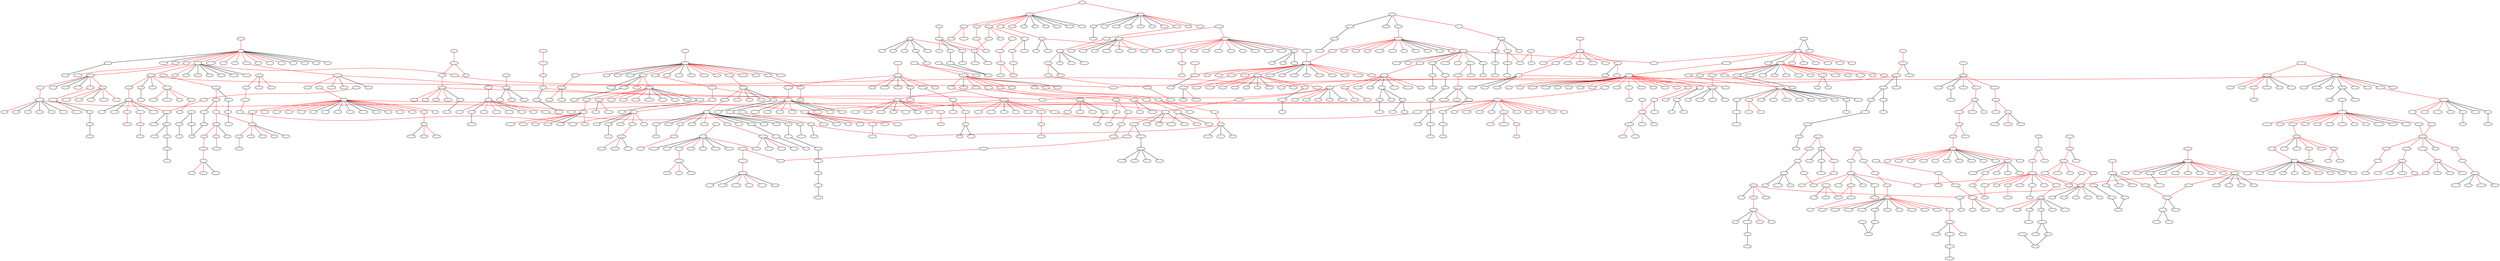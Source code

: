 strict graph "" {
	node [label="\N"];
	1000	 [fontsize=0,
		height=0,
		label=Incubus,
		level=1,
		pos="162.010000000001,-1497.1099999999997",
		weight=1214650,
		width=0];
	831	 [fontsize=0,
		height=0,
		label=Fuel,
		level=1,
		pos="23.199999999997317,-1212.5200000000032",
		weight=373212,
		width=0];
	1000 -- 831	 [color=red];
	507	 [fontsize=0,
		height=0,
		label=Creed,
		level=1,
		pos="291.62000000000205,-986.5099999999984",
		weight=566764,
		width=0];
	831 -- 507	 [color=red];
	1274	 [fontsize=0,
		height=0,
		label=Lit,
		level=2,
		pos="-33.10000000000059,-738.8600000000033",
		weight=192681,
		width=0];
	831 -- 1274	 [color=red];
	2282	 [fontsize=0,
		height=0,
		label="The Verve\nPipe",
		level=7,
		pos="462.629999999999,-1513.1699999999998",
		weight=171136,
		width=0];
	831 -- 2282	 [color=red];
	1363	 [fontsize=0,
		height=0,
		label="Matchbox Twenty",
		level=6,
		pos="261.9800000000041,-1242.2699999999973",
		weight=570024,
		width=0];
	831 -- 1363	 [color=red];
	17	 [fontsize=0,
		height=0,
		label="3 Doors\nDown",
		level=1,
		pos="156.42000000000007,-1633.7800000000007",
		weight=949527,
		width=0];
	831 -- 17	 [color=red];
	1934	 [fontsize=0,
		height=0,
		label=Staind,
		level=1,
		pos="-134.37999999999636,-1474.1299999999978",
		weight=597418,
		width=0];
	831 -- 1934	 [color=red];
	548	 [fontsize=0,
		height=0,
		label=Daughtry,
		level=1,
		pos="-216.95000000000175,-2333.0099999999907",
		weight=206038,
		width=0];
	831 -- 548	 [color=red];
	375	 [fontsize=0,
		height=0,
		label=Bush,
		level=4,
		pos="168.73000000000627,-948.460000000001",
		weight=546559,
		width=0];
	831 -- 375	 [color=red];
	77	 [fontsize=0,
		height=0,
		label="Alien Ant\nFarm",
		level=1,
		pos="-27.680000000001655,-1799.419999999996",
		weight=481750,
		width=0];
	831 -- 77	 [color=red];
	895	 [fontsize=0,
		height=0,
		label="Goo Goo\nDolls",
		level=7,
		pos="-160.75999999999624,-1133.890000000004",
		weight=854056,
		width=0];
	831 -- 895	 [color=red];
	1672	 [fontsize=0,
		height=0,
		label="Puddle of\nMudd",
		level=1,
		pos="-383.4057911751927,-1343.8271988682568",
		weight=394073,
		width=0];
	831 -- 1672;
	1780	 [fontsize=0,
		height=0,
		label=Saliva,
		level=1,
		pos="-232.85691509324693,-870.4604932986636",
		weight=316243,
		width=0];
	831 -- 1780;
	439	 [fontsize=0,
		height=0,
		label=Chevelle,
		level=1,
		pos="432.89117407608643,-1091.1816640298998",
		weight=404631,
		width=0];
	831 -- 439;
	2356	 [fontsize=0,
		height=0,
		label=Trapt,
		level=1,
		pos="-311.57802546662435,-1478.0261648182618",
		weight=315592,
		width=0];
	831 -- 2356;
	511	 [fontsize=0,
		height=0,
		label=Crossfade,
		level=1,
		pos="-190.2171104490385,-1202.7425033601485",
		weight=257392,
		width=0];
	831 -- 511;
	789	 [fontsize=0,
		height=0,
		label="Finger Eleven",
		level=1,
		pos="105.02854846606965,-793.1467312431987",
		weight=331711,
		width=0];
	831 -- 789;
	1248	 [fontsize=0,
		height=0,
		label="Lenny Kravitz",
		level=8,
		pos="493.47000000000344,-1056.3399999999942",
		weight=800370,
		width=0];
	507 -- 1248	 [color=red];
	2050	 [fontsize=0,
		height=0,
		label="The Ataris",
		level=4,
		pos="570.3100000000009,-746.1499999999987",
		weight=402386,
		width=0];
	1274 -- 2050	 [color=red];
	869	 [fontsize=0,
		height=0,
		label="Gin Blossoms",
		level=2,
		pos="236.1999999999992,-1778.4700000000007",
		weight=214073,
		width=0];
	2282 -- 869	 [color=red];
	668	 [fontsize=0,
		height=0,
		label="Duncan Sheik",
		level=8,
		pos="484.18000000000666,-2104.5499999999943",
		weight=101168,
		width=0];
	2282 -- 668	 [color=red];
	1278	 [fontsize=0,
		height=0,
		label=Live,
		level=7,
		pos="498.7500000000011,-1349.7100000000055",
		weight=509553,
		width=0];
	2282 -- 1278	 [color=red];
	2354	 [fontsize=0,
		height=0,
		label=Train,
		level=7,
		pos="569.013084048328,-1522.826865257718",
		weight=367682,
		width=0];
	2282 -- 2354;
	1822	 [fontsize=0,
		height=0,
		label=Semisonic,
		level=6,
		pos="250.85110268642302,-1541.3153570878712",
		weight=313910,
		width=0];
	2282 -- 1822;
	754	 [fontsize=0,
		height=0,
		label="Eve 6",
		level=2,
		pos="807.5336479183406,-1260.9571463536117",
		weight=317568,
		width=0];
	2282 -- 754;
	755	 [fontsize=0,
		height=0,
		label=Everclear,
		level=2,
		pos="536.0928360364209,-1590.7188706540906",
		weight=390700,
		width=0];
	2282 -- 755;
	2287	 [fontsize=0,
		height=0,
		label="The Wallflowers",
		level=7,
		pos="384.05237772656886,-1314.5044021960202",
		weight=343767,
		width=0];
	2282 -- 2287;
	487	 [fontsize=0,
		height=0,
		label="Collective Soul",
		level=7,
		pos="322.13457932822615,-1916.6930930964097",
		weight=380646,
		width=0];
	2282 -- 487;
	1983	 [fontsize=0,
		height=0,
		label="Sunrise Avenue",
		level=8,
		pos="-246.16999999999223,-2565.2799999999993",
		weight=181985,
		width=0];
	548 -- 1983	 [color=red];
	1821	 [fontsize=0,
		height=0,
		label=Seether,
		level=2,
		pos="-403.7961211785448,-1193.311755777388",
		weight=447230,
		width=0];
	511 -- 1821;
	1074	 [fontsize=0,
		height=0,
		label="Jimmy Eat\nWorld",
		level=3,
		pos="727.6499999999996,-978.0499999999988",
		weight=936209,
		width=0];
	2050 -- 1074	 [color=red];
	1978	 [fontsize=0,
		height=0,
		label=Sugarcult,
		level=1,
		pos="323.0900000000038,-660.5800000000031",
		weight=411221,
		width=0];
	2050 -- 1978	 [color=red];
	1545	 [fontsize=0,
		height=0,
		label="No Use for\na Name",
		level=4,
		pos="1152.89,-608.799999999997",
		weight=207931,
		width=0];
	2050 -- 1545	 [color=red];
	1514	 [fontsize=0,
		height=0,
		label="New Found\nGlory",
		level=1,
		pos="592.0254662885651,-319.420239594539",
		weight=442726,
		width=0];
	2050 -- 1514;
	81	 [fontsize=0,
		height=0,
		label="Alkaline Trio",
		level=3,
		pos="469.1304340941164,-934.3125837302773",
		weight=437715,
		width=0];
	2050 -- 81;
	2254	 [fontsize=0,
		height=0,
		label="The Starting\nLine",
		level=3,
		pos="707.1313406328163,-582.0695830685527",
		weight=302519,
		width=0];
	2050 -- 2254;
	19	 [fontsize=0,
		height=0,
		label="4 Non\nBlondes",
		level=1,
		pos="107.80000000000155,-2117.709999999993",
		weight=176534,
		width=0];
	869 -- 19	 [color=red];
	1121	 [fontsize=0,
		height=0,
		label="Josh Kelley",
		level=5,
		pos="774.6000000000074,-2119.8199999999956",
		weight=144777,
		width=0];
	668 -- 1121	 [color=red];
	2331	 [fontsize=0,
		height=0,
		label="Toad the\nWet Sprocket",
		level=1,
		pos="386.55000000000337,-2420.139999999996",
		weight=155873,
		width=0];
	668 -- 2331	 [color=red];
	1835	 [fontsize=0,
		height=0,
		label="Shawn Colvin",
		level=1,
		pos="559.0400000000054,-2241.369999999994",
		weight=171442,
		width=0];
	668 -- 1835	 [color=red];
	2342	 [fontsize=0,
		height=0,
		label=Tonic,
		level=7,
		pos="378.28594111788675,-2090.5120545766154",
		weight=204494,
		width=0];
	668 -- 2342;
	975	 [fontsize=0,
		height=0,
		label="Howie Day",
		level=8,
		pos="788.7373001214162,-1804.8589910681417",
		weight=376179,
		width=0];
	668 -- 975;
	1567	 [fontsize=0,
		height=0,
		label=OneRepublic,
		level=6,
		pos="-308.12999999999545,-2890.8899999999962",
		weight=293660,
		width=0];
	1983 -- 1567	 [color=red];
	1857	 [fontsize=0,
		height=0,
		label="Simple Plan",
		level=1,
		pos="-441.62999999999056,-2406.96999999999",
		weight=581407,
		width=0];
	1983 -- 1857	 [color=red];
	964	 [fontsize=0,
		height=0,
		label=Hoobastank,
		level=1,
		pos="-522.8699999999958,-2630.919999999997",
		weight=713239,
		width=0];
	1983 -- 964	 [color=red];
	2229	 [fontsize=0,
		height=0,
		label="The Rasmus",
		level=2,
		pos="-35.143058315198346,-2598.5980485040823",
		weight=373522,
		width=0];
	1983 -- 2229;
	2084	 [fontsize=0,
		height=0,
		label="The Calling",
		level=2,
		pos="-184.70651885315556,-2652.646218320069",
		weight=385698,
		width=0];
	1983 -- 2084;
	1003	 [fontsize=0,
		height=0,
		label=Infernal,
		level=3,
		pos="-832.809999999999,-977.8200000000011",
		weight=147992,
		width=0];
	1212	 [fontsize=0,
		height=0,
		label="Kylie Minogue",
		level=2,
		pos="-680.4199999999964,-825.7300000000041",
		weight=780058,
		width=0];
	1003 -- 1212	 [color=red];
	986	 [fontsize=0,
		height=0,
		label="Ian Van\nDahl",
		level=2,
		pos="-655.889999999999,-1099.1099999999983",
		weight=207732,
		width=0];
	1003 -- 986	 [color=red];
	2385	 [fontsize=0,
		height=0,
		label="Uniting Nations",
		level=7,
		pos="-859.4028687450641,-980.2659779327346",
		weight=103026,
		width=0];
	1003 -- 2385;
	413	 [fontsize=0,
		height=0,
		label=Cascada,
		level=5,
		pos="-923.434269203995,-784.3524205346093",
		weight=422222,
		width=0];
	1003 -- 413;
	1907	 [fontsize=0,
		height=0,
		label="Sophie Ellis-Bextor",
		level=5,
		pos="-474.10999999999876,-602.990000000002",
		weight=310619,
		width=0];
	1212 -- 1907	 [color=red];
	815	 [fontsize=0,
		height=0,
		label=Fragma,
		level=2,
		pos="-480.73,-1194.7900000000004",
		weight=196835,
		width=0];
	986 -- 815	 [color=red];
	878	 [fontsize=0,
		height=0,
		label="Global Deejays",
		level=4,
		pos="-886.0098429094294,-982.7576643484826",
		weight=154709,
		width=0];
	2385 -- 878;
	1144	 [fontsize=0,
		height=0,
		label="Just Jack",
		level=6,
		pos="-165.9100000000018,-222.77000000000226",
		weight=182697,
		width=0];
	1907 -- 1144	 [color=red];
	1263	 [fontsize=0,
		height=0,
		label="Lily Allen",
		level=3,
		pos="-236.88999999999896,-737.6400000000044",
		weight=735619,
		width=0];
	1907 -- 1263	 [color=red];
	1322	 [fontsize=0,
		height=0,
		label=Madonna,
		level=3,
		pos="-572.2199999999943,-400.7300000000009",
		weight=1223315,
		width=0];
	1907 -- 1322	 [color=red];
	1417	 [fontsize=0,
		height=0,
		label=Mika,
		level=4,
		pos="-276.549999999993,-860.9300000000007",
		weight=692106,
		width=0];
	1907 -- 1417	 [color=red];
	921	 [fontsize=0,
		height=0,
		label="Gwen Stefani",
		level=5,
		pos="-888.5299999999936,-683.4200000000046",
		weight=827112,
		width=0];
	1907 -- 921	 [color=red];
	1807	 [fontsize=0,
		height=0,
		label="Scissor Sisters",
		level=5,
		pos="-176.97999999999445,-542.6399999999971",
		weight=603869,
		width=0];
	1907 -- 1807	 [color=red];
	1977	 [fontsize=0,
		height=0,
		label=Sugababes,
		level=4,
		pos="-510.4899999999932,-897.5699999999979",
		weight=580581,
		width=0];
	1907 -- 1977	 [color=red];
	604	 [fontsize=0,
		height=0,
		label=Dido,
		level=3,
		pos="-501.350000000004,-369.71999999999707",
		weight=957515,
		width=0];
	1907 -- 604	 [color=red];
	889	 [fontsize=0,
		height=0,
		label=Goldfrapp,
		level=3,
		pos="-709.1299999999969,-573.0200000000041",
		weight=906439,
		width=0];
	1907 -- 889	 [color=red];
	872	 [fontsize=0,
		height=0,
		label="Girls Aloud",
		level=2,
		pos="-821.1190206837921,-353.6817782023504",
		weight=329039,
		width=0];
	1907 -- 872;
	1218	 [fontsize=0,
		height=0,
		label="Lady GaGa",
		level=4,
		pos="-355.01985977526556,-192.63967601684135",
		weight=461534,
		width=0];
	1907 -- 1218;
	1747	 [fontsize=0,
		height=0,
		label=Robyn,
		level=4,
		pos="-362.04974186184313,-1015.3155369702959",
		weight=309001,
		width=0];
	1907 -- 1747;
	1999	 [fontsize=0,
		height=0,
		label="System F",
		level=2,
		pos="-357.81000000000154,-1405.3599999999979",
		weight=115545,
		width=0];
	815 -- 1999	 [color=red];
	172	 [fontsize=0,
		height=0,
		label=ATB,
		level=2,
		pos="-331.82562469103004,-1041.5909481530502",
		weight=438399,
		width=0];
	815 -- 172;
	633	 [fontsize=0,
		height=0,
		label="DJ Sammy",
		level=2,
		pos="-555.1821876544843,-1271.3895259234764",
		weight=208956,
		width=0];
	815 -- 633;
	242	 [fontsize=0,
		height=0,
		label="Benny Benassi",
		level=4,
		pos="-912.6117809364753,-985.2687298523033",
		weight=348601,
		width=0];
	878 -- 242;
	2132	 [fontsize=0,
		height=0,
		label="The Feeling",
		level=3,
		pos="53.54000000000417,4.389999999999418",
		weight=291405,
		width=0];
	1144 -- 2132	 [color=red];
	1405	 [fontsize=0,
		height=0,
		label="M.I.A.",
		level=8,
		pos="-236.0200000000001,-283.8299999999995",
		weight=563873,
		width=0];
	1144 -- 1405	 [color=red];
	1948	 [fontsize=0,
		height=0,
		label="Stereo MC's",
		level=6,
		pos="-118.839999999994,48.709999999995034",
		weight=181042,
		width=0];
	1144 -- 1948	 [color=red];
	213	 [fontsize=0,
		height=0,
		label="Basement Jaxx",
		level=5,
		pos="-352.7099999999941,-62.540000000004056",
		weight=580544,
		width=0];
	1144 -- 213	 [color=red];
	2271	 [fontsize=0,
		height=0,
		label="The Ting\nTings",
		level=4,
		pos="-145.52999999999906,-34.679999999999836",
		weight=553469,
		width=0];
	1144 -- 2271	 [color=red];
	534	 [fontsize=0,
		height=0,
		label="Daniel Bedingfield",
		level=6,
		pos="-460.48999999999114,-114.05999999999904",
		weight=188172,
		width=0];
	1144 -- 534	 [color=red];
	181	 [fontsize=0,
		height=0,
		label="Audio Bullys",
		level=5,
		pos="-125.9200262255954,-258.17417916125805",
		weight=206117,
		width=0];
	1144 -- 181;
	390	 [fontsize=0,
		height=0,
		label="Calvin Harris",
		level=6,
		pos="-148.30603107528327,-435.6844493712392",
		weight=264959,
		width=0];
	1144 -- 390;
	2259	 [fontsize=0,
		height=0,
		label="The Streets",
		level=6,
		pos="261.04693335677587,-206.1078587686061",
		weight=459699,
		width=0];
	1144 -- 2259;
	164	 [fontsize=0,
		height=0,
		label="Ashlee Simpson",
		level=4,
		pos="-1230.5399999999981,-544.6499999999965",
		weight=469115,
		width=0];
	921 -- 164	 [color=red];
	442	 [fontsize=0,
		height=0,
		label=Chicane,
		level=2,
		pos="-274.5899999999933,-1761.3800000000012",
		weight=332065,
		width=0];
	1999 -- 442	 [color=red];
	1370	 [fontsize=0,
		height=0,
		label="Mauro Picotto",
		level=8,
		pos="-258.5702666478901,-1365.8367038009005",
		weight=131819,
		width=0];
	1999 -- 1370;
	544	 [fontsize=0,
		height=0,
		label=Darude,
		level=4,
		pos="-629.5583559223874,-1348.164644287605",
		weight=334531,
		width=0];
	633 -- 544;
	1004	 [fontsize=0,
		height=0,
		label="In Flames",
		level=4,
		pos="-90.08999999999878,3416.029999999982",
		weight=514041,
		width=0];
	542	 [fontsize=0,
		height=0,
		label="Dark Tranquillity",
		level=5,
		pos="75.90999999999872,3363.5899999999815",
		weight=232932,
		width=0];
	1004 -- 542	 [color=red];
	149	 [fontsize=0,
		height=0,
		label="Arch Enemy",
		level=5,
		pos="287.8700000000024,3309.299999999986",
		weight=307623,
		width=0];
	542 -- 149	 [color=red];
	101	 [fontsize=0,
		height=0,
		label="Amon Amarth",
		level=5,
		pos="46.55768179898473,3260.8813974660857",
		weight=224808,
		width=0];
	542 -- 101;
	1226	 [fontsize=0,
		height=0,
		label="Lamb of\nGod",
		level=4,
		pos="559.620000000009,3303.3099999999836",
		weight=310308,
		width=0];
	149 -- 1226	 [color=red];
	2150	 [fontsize=0,
		height=0,
		label="The Haunted",
		level=5,
		pos="273.3458038260346,3203.4715381206784",
		weight=138500,
		width=0];
	149 -- 2150;
	731	 [fontsize=0,
		height=0,
		label=Ensiferum,
		level=5,
		pos="17.355411828824117,3158.0540633830137",
		weight=181637,
		width=0];
	101 -- 731;
	1826	 [fontsize=0,
		height=0,
		label=Sepultura,
		level=5,
		pos="766.3499999999972,2906.3799999999887",
		weight=376107,
		width=0];
	1226 -- 1826	 [color=red];
	1361	 [fontsize=0,
		height=0,
		label=Mastodon,
		level=7,
		pos="548.0800000000063,3615.369999999984",
		weight=241190,
		width=0];
	1226 -- 1361	 [color=red];
	296	 [fontsize=0,
		height=0,
		label=Bloodbath,
		level=5,
		pos="258.98694621269215,3097.54677041227",
		weight=104489,
		width=0];
	2150 -- 296;
	446	 [fontsize=0,
		height=0,
		label="Children of\nBodom",
		level=5,
		pos="-11.76730371758913,3055.217472874828",
		weight=450449,
		width=0];
	731 -- 446;
	1005	 [fontsize=0,
		height=0,
		label="Ingrid Michaelson",
		level=3,
		pos="905.1599999999971,-1965.4299999999992",
		weight=254827,
		width=0];
	1713	 [fontsize=0,
		height=0,
		label="Regina Spektor",
		level=3,
		pos="829.8600000000024,-1724.9200000000046",
		weight=689251,
		width=0];
	1005 -- 1713	 [color=red];
	2362	 [fontsize=0,
		height=0,
		label="Tristan Prettyman",
		level=5,
		pos="1034.9499999999966,-1919.3399999999951",
		weight=153970,
		width=0];
	1005 -- 2362	 [color=red];
	1160	 [fontsize=0,
		height=0,
		label="Kate Nash",
		level=3,
		pos="781.0199999999995,-1446.9499999999935",
		weight=512121,
		width=0];
	1713 -- 1160	 [color=red];
	1731	 [fontsize=0,
		height=0,
		label="Rilo Kiley",
		level=6,
		pos="619.2700000000048,-1931.0399999999959",
		weight=558451,
		width=0];
	1713 -- 1731	 [color=red];
	997	 [fontsize=0,
		height=0,
		label="Imogen Heap",
		level=3,
		pos="592.8899999999919,-1482.3399999999974",
		weight=677093,
		width=0];
	1713 -- 997	 [color=red];
	1079	 [fontsize=0,
		height=0,
		label="Joanna Newsom",
		level=3,
		pos="1037.444825667064,-1674.4125488097334",
		weight=368213,
		width=0];
	1713 -- 1079;
	1432	 [fontsize=0,
		height=0,
		label=Mirah,
		level=6,
		pos="616.2324623567688,-1722.5246642311515",
		weight=308944,
		width=0];
	1713 -- 1432;
	2121	 [fontsize=0,
		height=0,
		label="The Dresden\nDolls",
		level=8,
		pos="1063.6984144451224,-1367.3036611372104",
		weight=329837,
		width=0];
	1713 -- 2121;
	1018	 [fontsize=0,
		height=0,
		label="Jack Johnson",
		level=7,
		pos="1196.9999999999977,-1617.9399999999994",
		weight=1099826,
		width=0];
	2362 -- 1018	 [color=red];
	1045	 [fontsize=0,
		height=0,
		label="Jason Mraz",
		level=8,
		pos="1050.6199999999974,-1783.8099999999936",
		weight=643326,
		width=0];
	2362 -- 1045	 [color=red];
	2362 -- 1121	 [color=red];
	1209	 [fontsize=0,
		height=0,
		label="KT Tunstall",
		level=3,
		pos="1172.3800000000074,-2208.3999999999937",
		weight=684225,
		width=0];
	2362 -- 1209	 [color=red];
	1790	 [fontsize=0,
		height=0,
		label="Sara Bareilles",
		level=3,
		pos="1462.1010042622452,-1929.9168355184079",
		weight=351048,
		width=0];
	2362 -- 1790;
	481	 [fontsize=0,
		height=0,
		label="Colbie Caillat",
		level=3,
		pos="867.8047241816419,-1786.2801666746734",
		weight=374979,
		width=0];
	2362 -- 481;
	1142	 [fontsize=0,
		height=0,
		label="Justin Nozuka",
		level=5,
		pos="985.1234514028897,-2127.089314145332",
		weight=107972,
		width=0];
	2362 -- 1142;
	1684	 [fontsize=0,
		height=0,
		label="Rachael Yamagata",
		level=3,
		pos="1393.3185636445464,-2152.023954073273",
		weight=348857,
		width=0];
	2362 -- 1684;
	128	 [fontsize=0,
		height=0,
		label="Anna Nalick",
		level=3,
		pos="1219.6727303598882,-1812.0088518586285",
		weight=305049,
		width=0];
	2362 -- 128;
	830	 [fontsize=0,
		height=0,
		label="Frou Frou",
		level=3,
		pos="529.3100000000079,-1717.430000000003",
		weight=640714,
		width=0];
	997 -- 830	 [color=red];
	549	 [fontsize=0,
		height=0,
		label="Dave Matthews &\nTim Reynolds",
		level=7,
		pos="1142.2300000000012,-1232.2900000000013",
		weight=110409,
		width=0];
	1018 -- 549	 [color=red];
	1590	 [fontsize=0,
		height=0,
		label="Paolo Nutini",
		level=3,
		pos="935.6069227327241,-2335.0629812587945",
		weight=366738,
		width=0];
	1142 -- 1590;
	1031	 [fontsize=0,
		height=0,
		label="James Morrison",
		level=3,
		pos="935.7666799551785,-2335.0746423414353",
		weight=450459,
		width=0];
	1142 -- 1031;
	1101	 [fontsize=0,
		height=0,
		label="John Mayer",
		level=5,
		pos="942.5200000000036,-1489.860000000001",
		weight=788419,
		width=0];
	549 -- 1101	 [color=red];
	1102	 [fontsize=0,
		height=0,
		label="John Mayer\nTrio",
		level=5,
		pos="1258.2999999999947,-1013.8999999999955",
		weight=101264,
		width=0];
	549 -- 1102	 [color=red];
	552	 [fontsize=0,
		height=0,
		label="Dave Matthews\nBand",
		level=7,
		pos="1056.7999999999986,-1128.2900000000054",
		weight=629789,
		width=0];
	549 -- 552	 [color=red];
	556	 [fontsize=0,
		height=0,
		label="David Gray",
		level=4,
		pos="924.560000000007,-1224.7300000000014",
		weight=553719,
		width=0];
	549 -- 556	 [color=red];
	620	 [fontsize=0,
		height=0,
		label=Dispatch,
		level=8,
		pos="1247.4427112744604,-1250.7535046650687",
		weight=251459,
		width=0];
	549 -- 620;
	1702	 [fontsize=0,
		height=0,
		label="Ray LaMontagne",
		level=4,
		pos="1290.8114004635809,-1385.8023119141922",
		weight=343547,
		width=0];
	549 -- 1702;
	1639	 [fontsize=0,
		height=0,
		label=Phish,
		level=7,
		pos="1238.2163535028112,-1185.41532070005",
		weight=166021,
		width=0];
	549 -- 1639;
	1006	 [fontsize=0,
		height=0,
		label=Interpol,
		level=5,
		pos="-1101.7499999999977,3584.989999999994",
		weight=1087041,
		width=0];
	1127	 [fontsize=0,
		height=0,
		label="Joy Division",
		level=6,
		pos="-820.7999999999981,3463.2399999999993",
		weight=764356,
		width=0];
	1006 -- 1127	 [color=red];
	1456	 [fontsize=0,
		height=0,
		label=Morrissey,
		level=8,
		pos="-734.2799999999891,3642.3999999999855",
		weight=581637,
		width=0];
	1127 -- 1456	 [color=red];
	1515	 [fontsize=0,
		height=0,
		label="New Order",
		level=8,
		pos="-934.2499999999984,3656.9699999999707",
		weight=741154,
		width=0];
	1127 -- 1515	 [color=red];
	1905	 [fontsize=0,
		height=0,
		label="Sonic Youth",
		level=6,
		pos="-471.3699999999958,3017.8299999999867",
		weight=746676,
		width=0];
	1127 -- 1905	 [color=red];
	2105	 [fontsize=0,
		height=0,
		label="The Cure",
		level=6,
		pos="-1005.0000000000039,3223.63999999999",
		weight=1344110,
		width=0];
	1127 -- 2105	 [color=red];
	2247	 [fontsize=0,
		height=0,
		label="The Smiths",
		level=6,
		pos="-1133.249999999993,3404.519999999992",
		weight=847939,
		width=0];
	1127 -- 2247	 [color=red];
	380	 [fontsize=0,
		height=0,
		label=Buzzcocks,
		level=7,
		pos="-551.7899999999977,3505.0699999999874",
		weight=307283,
		width=0];
	1127 -- 380	 [color=red];
	1862	 [fontsize=0,
		height=0,
		label="Siouxsie and\nthe Banshees",
		level=3,
		pos="-818.7035588121939,3035.9632105225187",
		weight=340087,
		width=0];
	1127 -- 1862;
	2481	 [fontsize=0,
		height=0,
		label="Yo La\nTengo",
		level=6,
		pos="-296.15000000000055,2509.6799999999816",
		weight=501036,
		width=0];
	1905 -- 2481	 [color=red];
	1692	 [fontsize=0,
		height=0,
		label=Ramones,
		level=6,
		pos="-392.2399999999916,3630.819999999972",
		weight=757401,
		width=0];
	380 -- 1692	 [color=red];
	2163	 [fontsize=0,
		height=0,
		label="The Jam",
		level=7,
		pos="-381.1312140357811,3113.348889176164",
		weight=316470,
		width=0];
	380 -- 2163;
	2230	 [fontsize=0,
		height=0,
		label="The Raveonettes",
		level=7,
		pos="-130.40999999999383,2014.5400000000004",
		weight=225545,
		width=0];
	2481 -- 2230	 [color=red];
	1947	 [fontsize=0,
		height=0,
		label=Stereolab,
		level=7,
		pos="-93.86630567166208,2578.409684138956",
		weight=314069,
		width=0];
	2481 -- 1947;
	1614	 [fontsize=0,
		height=0,
		label=Pavement,
		level=5,
		pos="-700.717388656667,2372.220631722082",
		weight=464010,
		width=0];
	2481 -- 1614;
	2286	 [fontsize=0,
		height=0,
		label="The Walkmen",
		level=4,
		pos="-202.1464824195209,2701.528380643284",
		weight=334187,
		width=0];
	2481 -- 2286;
	1007	 [fontsize=0,
		height=0,
		label=INXS,
		level=7,
		pos="1806.5500000000002,1838.9599999999996",
		weight=514441,
		width=0];
	1389	 [fontsize=0,
		height=0,
		label="Men at\nWork",
		level=7,
		pos="1972.1299999999928,1763.0599999999845",
		weight=251687,
		width=0];
	1007 -- 1389	 [color=red];
	1856	 [fontsize=0,
		height=0,
		label="Simple Minds",
		level=2,
		pos="2063.149999999991,1520.8799999999896",
		weight=378332,
		width=0];
	1389 -- 1856	 [color=red];
	2212	 [fontsize=0,
		height=0,
		label="The Police",
		level=7,
		pos="1982.5000000000055,1957.4899999999902",
		weight=957227,
		width=0];
	1389 -- 2212	 [color=red];
	1916	 [fontsize=0,
		height=0,
		label="Spandau Ballet",
		level=2,
		pos="2347.0099999999984,749.4699999999934",
		weight=200569,
		width=0];
	1856 -- 1916	 [color=red];
	1858	 [fontsize=0,
		height=0,
		label="Simply Red",
		level=5,
		pos="2182.6699999999946,238.46999999999616",
		weight=330517,
		width=0];
	1916 -- 1858	 [color=red];
	788	 [fontsize=0,
		height=0,
		label="Fine Young\nCannibals",
		level=4,
		pos="2715.929999999992,220.63999999999896",
		weight=142913,
		width=0];
	1916 -- 788	 [color=red];
	2016	 [fontsize=0,
		height=0,
		label="Tears for\nFears",
		level=2,
		pos="2706.550000000002,555.1299999999987",
		weight=534460,
		width=0];
	1916 -- 2016	 [color=red];
	2160	 [fontsize=0,
		height=0,
		label="The Human\nLeague",
		level=2,
		pos="2285.2500000000073,1360.9599999999896",
		weight=296795,
		width=0];
	1916 -- 2160	 [color=red];
	2440	 [fontsize=0,
		height=0,
		label="Wham!",
		level=6,
		pos="2687.1799999999903,903.9399999999946",
		weight=326565,
		width=0];
	1916 -- 2440	 [color=red];
	49	 [fontsize=0,
		height=0,
		label="a-ha",
		level=2,
		pos="2494.739999999995,1138.1700000000042",
		weight=543486,
		width=0];
	1916 -- 49	 [color=red];
	669	 [fontsize=0,
		height=0,
		label="Duran Duran",
		level=2,
		pos="2741.479999999997,703.0499999999906",
		weight=644639,
		width=0];
	1916 -- 669	 [color=red];
	819	 [fontsize=0,
		height=0,
		label="Frankie Goes\nto Hollywood",
		level=2,
		pos="2656.319999999998,1222.3199999999947",
		weight=241743,
		width=0];
	1916 -- 819	 [color=red];
	45	 [fontsize=0,
		height=0,
		label="A Flock\nof Seagulls",
		level=3,
		pos="2133.414892398886,745.0436604484698",
		weight=191016,
		width=0];
	1916 -- 45;
	1009	 [fontsize=0,
		height=0,
		label="Iron &\nWine",
		level=4,
		pos="-2611.1899999999946,176.92999999999938",
		weight=814278,
		width=0];
	797	 [fontsize=0,
		height=0,
		label="Fleet Foxes",
		level=5,
		pos="-2909.209999999986,383.00999999999567",
		weight=368486,
		width=0];
	1009 -- 797	 [color=red];
	1117	 [fontsize=0,
		height=0,
		label="José González",
		level=4,
		pos="-3253.4500000000016,210.40999999999713",
		weight=545027,
		width=0];
	797 -- 1117	 [color=red];
	114	 [fontsize=0,
		height=0,
		label="Andrew Bird",
		level=3,
		pos="-2995.659999999994,76.32999999999583",
		weight=483747,
		width=0];
	797 -- 114	 [color=red];
	148	 [fontsize=0,
		height=0,
		label="Arcade Fire",
		level=5,
		pos="-2503.6499999999874,304.5899999999965",
		weight=483352,
		width=0];
	797 -- 148	 [color=red];
	1537	 [fontsize=0,
		height=0,
		label="Noah and\nthe Whale",
		level=6,
		pos="-3090.759999999999,701.8499999999963",
		weight=108674,
		width=0];
	797 -- 1537	 [color=red];
	320	 [fontsize=0,
		height=0,
		label="Bon Iver",
		level=4,
		pos="-2913.879999999988,1161.0799999999958",
		weight=202669,
		width=0];
	797 -- 320	 [color=red];
	1976	 [fontsize=0,
		height=0,
		label="Sufjan Stevens",
		level=5,
		pos="-3011.1399999999862,-93.25000000000409",
		weight=772295,
		width=0];
	797 -- 1976	 [color=red];
	2112	 [fontsize=0,
		height=0,
		label="The Decemberists",
		level=3,
		pos="-3171.6099999999797,297.7900000000018",
		weight=715277,
		width=0];
	797 -- 2112	 [color=red];
	2242	 [fontsize=0,
		height=0,
		label="The Shins",
		level=5,
		pos="-2783.4399999999814,60.940000000000964",
		weight=1074793,
		width=0];
	797 -- 2242	 [color=red];
	599	 [fontsize=0,
		height=0,
		label=DeVotchKa,
		level=5,
		pos="-3315.4999999999923,581.1899999999891",
		weight=163024,
		width=0];
	797 -- 599	 [color=red];
	124	 [fontsize=0,
		height=0,
		label="Animal Collective",
		level=3,
		pos="-2744.8348589663415,519.4771223523207",
		weight=467779,
		width=0];
	797 -- 124;
	1478	 [fontsize=0,
		height=0,
		label="M. Ward",
		level=5,
		pos="-2728.781351388295,770.3281543021053",
		weight=327010,
		width=0];
	797 -- 1478;
	231	 [fontsize=0,
		height=0,
		label=Beirut,
		level=5,
		pos="-2495.311392993966,489.11274742111164",
		weight=360793,
		width=0];
	797 -- 231;
	2393	 [fontsize=0,
		height=0,
		label="Vampire Weekend",
		level=3,
		pos="-3181.3216762555403,53.578541973861775",
		weight=407130,
		width=0];
	797 -- 2393;
	207	 [fontsize=0,
		height=0,
		label="Band of\nHorses",
		level=5,
		pos="-3335.4485270562195,412.8523850381798",
		weight=408313,
		width=0];
	797 -- 207;
	1487	 [fontsize=0,
		height=0,
		label="My Morning\nJacket",
		level=6,
		pos="-3220.826361046495,675.354135258382",
		weight=379393,
		width=0];
	797 -- 1487;
	2197	 [fontsize=0,
		height=0,
		label="The National",
		level=5,
		pos="-2644.193161221039,47.84448110606263",
		weight=409138,
		width=0];
	797 -- 2197;
	2213	 [fontsize=0,
		height=0,
		label="The Polyphonic\nSpree",
		level=5,
		pos="-2337.5299999999957,95.51000000000113",
		weight=223443,
		width=0];
	148 -- 2213	 [color=red];
	1488	 [fontsize=0,
		height=0,
		label="Mystery Jets",
		level=3,
		pos="-3292.709999999989,910.1700000000042",
		weight=224026,
		width=0];
	1537 -- 1488	 [color=red];
	1523	 [fontsize=0,
		height=0,
		label="Nick Drake",
		level=4,
		pos="-2800.1599999999785,1954.079999999994",
		weight=657487,
		width=0];
	320 -- 1523	 [color=red];
	531	 [fontsize=0,
		height=0,
		label="Damien Rice",
		level=4,
		pos="-2783.3799999999815,1316.669999999985",
		weight=765745,
		width=0];
	320 -- 531	 [color=red];
	492	 [fontsize=0,
		height=0,
		label="Conor Oberst",
		level=6,
		pos="-3340.1681599356916,1190.204810565418",
		weight=108756,
		width=0];
	320 -- 492;
	138	 [fontsize=0,
		height=0,
		label="Antony and\nthe Johnsons",
		level=5,
		pos="-2511.914396762162,1016.1886486173476",
		weight=334464,
		width=0];
	320 -- 138;
	1619	 [fontsize=0,
		height=0,
		label="Pedro the\nLion",
		level=8,
		pos="-3283.3099999999918,-262.80000000000064",
		weight=240022,
		width=0];
	1976 -- 1619	 [color=red];
	388	 [fontsize=0,
		height=0,
		label=Calexico,
		level=7,
		pos="-3587.099999999981,538.4100000000003",
		weight=330058,
		width=0];
	599 -- 388	 [color=red];
	2048	 [fontsize=0,
		height=0,
		label="The Apples\nin Stereo",
		level=5,
		pos="-2101.5299999999975,268.0099999999952",
		weight=225617,
		width=0];
	2213 -- 2048	 [color=red];
	2186	 [fontsize=0,
		height=0,
		label="The Magic\nNumbers",
		level=6,
		pos="-2412.199999999986,-230.18000000000484",
		weight=311402,
		width=0];
	2213 -- 2186	 [color=red];
	293	 [fontsize=0,
		height=0,
		label="Bloc Party",
		level=5,
		pos="-3465.9599999999878,1012.9999999999932",
		weight=1280409,
		width=0];
	1488 -- 293	 [color=red];
	1600	 [fontsize=0,
		height=0,
		label="Patrick Wolf",
		level=5,
		pos="-3160.3288500589238,1077.8533134609438",
		weight=339277,
		width=0];
	1488 -- 1600;
	1054	 [fontsize=0,
		height=0,
		label="Jeff Buckley",
		level=7,
		pos="-2539.339999999996,2072.7699999999945",
		weight=761225,
		width=0];
	1523 -- 1054	 [color=red];
	1099	 [fontsize=0,
		height=0,
		label="John Martyn",
		level=8,
		pos="-2521.6399999999917,1737.3599999999965",
		weight=104145,
		width=0];
	1523 -- 1099	 [color=red];
	2340	 [fontsize=0,
		height=0,
		label="Tom Waits",
		level=7,
		pos="-3031.0399999999877,1788.6399999999953",
		weight=622809,
		width=0];
	1523 -- 2340	 [color=red];
	1855	 [fontsize=0,
		height=0,
		label="Simon &\nGarfunkel",
		level=7,
		pos="-2841.8999999999783,2229.5999999999835",
		weight=945402,
		width=0];
	1523 -- 1855	 [color=red];
	312	 [fontsize=0,
		height=0,
		label="Bob Dylan",
		level=7,
		pos="-2964.1599999999958,2098.78",
		weight=1228317,
		width=0];
	1523 -- 312	 [color=red];
	420	 [fontsize=0,
		height=0,
		label="Cat Stevens",
		level=7,
		pos="-2635.4299999999907,2222.0199999999954",
		weight=546004,
		width=0];
	1523 -- 420	 [color=red];
	69	 [fontsize=0,
		height=0,
		label="Alexi Murdoch",
		level=4,
		pos="-3226.8950128063702,1975.6920044646354",
		weight=180196,
		width=0];
	1523 -- 69;
	596	 [fontsize=0,
		height=0,
		label="Devendra Banhart",
		level=3,
		pos="-2375.804106878255,1904.1608066502208",
		weight=444185,
		width=0];
	1523 -- 596;
	322	 [fontsize=0,
		height=0,
		label="Bonnie 'Prince'\nBilly",
		level=5,
		pos="-2640.2626237091968,1557.8443643648911",
		weight=301843,
		width=0];
	1523 -- 322;
	650	 [fontsize=0,
		height=0,
		label=Donovan,
		level=7,
		pos="-3021.9399870768293,1588.8629587436603",
		weight=329147,
		width=0];
	1523 -- 650;
	240	 [fontsize=0,
		height=0,
		label="Ben Kweller",
		level=3,
		pos="-3766.7955954925797,1218.6435610092199",
		weight=377399,
		width=0];
	492 -- 240;
	1402	 [fontsize=0,
		height=0,
		label=mewithoutYou,
		level=6,
		pos="-3466.6400000000026,-497.7400000000075",
		weight=132963,
		width=0];
	1619 -- 1402	 [color=red];
	707	 [fontsize=0,
		height=0,
		label="Elliott Smith",
		level=5,
		pos="-3490.13999999998,-177.98000000000457",
		weight=810691,
		width=0];
	1619 -- 707	 [color=red];
	1641	 [fontsize=0,
		height=0,
		label=Pinback,
		level=4,
		pos="-2997.5266712619273,-580.4440443440194",
		weight=303216,
		width=0];
	1619 -- 1641;
	902	 [fontsize=0,
		height=0,
		label=Grandaddy,
		level=7,
		pos="-3319.148743475107,162.97627265731262",
		weight=338703,
		width=0];
	1619 -- 902;
	517	 [fontsize=0,
		height=0,
		label=Cursive,
		level=5,
		pos="-2860.2390729755657,-322.6401253218178",
		weight=306166,
		width=0];
	1619 -- 517;
	2447	 [fontsize=0,
		height=0,
		label=Wilco,
		level=5,
		pos="-3751.1899999999873,511.75999999999885",
		weight=592002,
		width=0];
	388 -- 2447	 [color=red];
	1011	 [fontsize=0,
		height=0,
		label="Iron Maiden",
		level=3,
		pos="3078.309999999991,3035.8799999999906",
		weight=836037,
		width=0];
	949	 [fontsize=0,
		height=0,
		label=Helloween,
		level=5,
		pos="2907.1199999999994,2892.5699999999974",
		weight=297463,
		width=0];
	1011 -- 949	 [color=red];
	1129	 [fontsize=0,
		height=0,
		label="Judas Priest",
		level=3,
		pos="2837.109999999981,3114.8499999999854",
		weight=490388,
		width=0];
	949 -- 1129	 [color=red];
	1902	 [fontsize=0,
		height=0,
		label="Sonata Arctica",
		level=5,
		pos="2567.009999999994,2923.769999999992",
		weight=349647,
		width=0];
	949 -- 1902	 [color=red];
	362	 [fontsize=0,
		height=0,
		label="Bruce Dickinson",
		level=7,
		pos="3153.320000000005,2693.4399999999946",
		weight=186862,
		width=0];
	949 -- 362	 [color=red];
	655	 [fontsize=0,
		height=0,
		label=DragonForce,
		level=6,
		pos="2746.3393053102254,2496.6919656170444",
		weight=336162,
		width=0];
	949 -- 655;
	589	 [fontsize=0,
		height=0,
		label="Demons &\nWizards",
		level=5,
		pos="3334.3866991080763,2896.1780084704765",
		weight=146421,
		width=0];
	949 -- 589;
	1529	 [fontsize=0,
		height=0,
		label=Nightwish,
		level=3,
		pos="2298.900000000005,3060.3899999999853",
		weight=674973,
		width=0];
	1902 -- 1529	 [color=red];
	1801	 [fontsize=0,
		height=0,
		label=Saxon,
		level=3,
		pos="3391.650000000001,2513.189999999989",
		weight=173883,
		width=0];
	362 -- 1801	 [color=red];
	287	 [fontsize=0,
		height=0,
		label="Blind Guardian",
		level=5,
		pos="3761.93913548553,2900.4960455675123",
		weight=339213,
		width=0];
	589 -- 287;
	141	 [fontsize=0,
		height=0,
		label=Apocalyptica,
		level=3,
		pos="2236.109999999994,3323.939999999991",
		weight=528633,
		width=0];
	1529 -- 141	 [color=red];
	2465	 [fontsize=0,
		height=0,
		label=Xandria,
		level=3,
		pos="1977.9400000000048,3059.249999999984",
		weight=146459,
		width=0];
	1529 -- 2465	 [color=red];
	1580	 [fontsize=0,
		height=0,
		label="Ozzy Osbourne",
		level=3,
		pos="3612.439999999994,2170.8099999999845",
		weight=616696,
		width=0];
	1801 -- 1580	 [color=red];
	281	 [fontsize=0,
		height=0,
		label="Black Sabbath",
		level=3,
		pos="3630.5599999999904,2571.9899999999893",
		weight=875812,
		width=0];
	1801 -- 281	 [color=red];
	613	 [fontsize=0,
		height=0,
		label=Dio,
		level=3,
		pos="3078.435321679713,2222.5589363186423",
		weight=324642,
		width=0];
	1801 -- 613;
	218	 [fontsize=0,
		height=0,
		label="B.B. King &\nEric Clapton",
		level=3,
		pos="1475.3400000000015,-764.0700000000011",
		weight=158894,
		width=0];
	1102 -- 218	 [color=red];
	920	 [fontsize=0,
		height=0,
		label=Guster,
		level=6,
		pos="1352.7578315823985,-1269.055379994265",
		weight=311129,
		width=0];
	620 -- 920;
	904	 [fontsize=0,
		height=0,
		label="Grateful Dead",
		level=7,
		pos="1334.1906150194523,-1138.3496821473163",
		weight=339215,
		width=0];
	1639 -- 904;
	1104	 [fontsize=0,
		height=0,
		label="Johnny Winter",
		level=3,
		pos="1865.5500000000015,-749.179999999998",
		weight=131056,
		width=0];
	218 -- 1104	 [color=red];
	1028	 [fontsize=0,
		height=0,
		label="James Blunt",
		level=5,
		pos="-547.679999999998,501.1900000000005",
		weight=873851,
		width=0];
	1169	 [fontsize=0,
		height=0,
		label=Keane,
		level=5,
		pos="-173.26999999999646,468.43999999999687",
		weight=1088831,
		width=0];
	1028 -- 1169	 [color=red];
	2002	 [fontsize=0,
		height=0,
		label="Take That",
		level=4,
		pos="-973.3366502247379,538.422593399905",
		weight=319087,
		width=0];
	1028 -- 2002;
	1169 -- 2132	 [color=red];
	2281	 [fontsize=0,
		height=0,
		label="The Verve",
		level=7,
		pos="157.08000000000152,1101.7599999999998",
		weight=923596,
		width=0];
	1169 -- 2281	 [color=red];
	1474	 [fontsize=0,
		height=0,
		label=Muse,
		level=2,
		pos="-245.13999999999623,741.3799999999933",
		weight=1629255,
		width=0];
	1169 -- 1474	 [color=red];
	1737	 [fontsize=0,
		height=0,
		label="Robbie Williams",
		level=4,
		pos="-501.83999999999696,302.74999999999727",
		weight=862188,
		width=0];
	1169 -- 1737	 [color=red];
	174	 [fontsize=0,
		height=0,
		label=Athlete,
		level=3,
		pos="-369.80999999999995,765.3799999999933",
		weight=487805,
		width=0];
	1169 -- 174	 [color=red];
	1891	 [fontsize=0,
		height=0,
		label="Snow Patrol",
		level=3,
		pos="-185.83000000000231,262.7199999999916",
		weight=1324962,
		width=0];
	1169 -- 1891	 [color=red];
	2138	 [fontsize=0,
		height=0,
		label="The Fray",
		level=6,
		pos="-297.999999999996,320.9199999999996",
		weight=763031,
		width=0];
	1169 -- 2138	 [color=red];
	2169	 [fontsize=0,
		height=0,
		label="The Killers",
		level=5,
		pos="-462.2599999999916,537.7899999999913",
		weight=1820368,
		width=0];
	1169 -- 2169	 [color=red];
	821	 [fontsize=0,
		height=0,
		label="Franz Ferdinand",
		level=5,
		pos="182.2500000000033,208.16999999999507",
		weight=1483084,
		width=0];
	1169 -- 821	 [color=red];
	147	 [fontsize=0,
		height=0,
		label=Aqualung,
		level=3,
		pos="242.85383531461378,565.4492963323096",
		weight=452138,
		width=0];
	1169 -- 147;
	2196	 [fontsize=0,
		height=0,
		label="The Music",
		level=5,
		pos="140.66000000000702,1715.3099999999909",
		weight=190820,
		width=0];
	2281 -- 2196	 [color=red];
	1153	 [fontsize=0,
		height=0,
		label=Kasabian,
		level=5,
		pos="-224.05999999999597,929.9099999999949",
		weight=813145,
		width=0];
	2281 -- 1153	 [color=red];
	1333	 [fontsize=0,
		height=0,
		label="Manic Street\nPreachers",
		level=5,
		pos="163.52999999999997,930.639999999989",
		weight=523277,
		width=0];
	2281 -- 1333	 [color=red];
	1551	 [fontsize=0,
		height=0,
		label=Oasis,
		level=5,
		pos="-48.059999999999036,906.6600000000012",
		weight=1593442,
		width=0];
	2281 -- 1551	 [color=red];
	1662	 [fontsize=0,
		height=0,
		label="Primal Scream",
		level=7,
		pos="-82.6899999999955,1534.0099999999907",
		weight=428628,
		width=0];
	2281 -- 1662	 [color=red];
	1986	 [fontsize=0,
		height=0,
		label=Supergrass,
		level=5,
		pos="466.78000000000327,1188.3899999999926",
		weight=485340,
		width=0];
	2281 -- 1986	 [color=red];
	1949	 [fontsize=0,
		height=0,
		label=Stereophonics,
		level=5,
		pos="238.3000000000044,1390.769999999999",
		weight=766218,
		width=0];
	2281 -- 1949	 [color=red];
	2357	 [fontsize=0,
		height=0,
		label=Travis,
		level=6,
		pos="-126.11999999999523,1230.9799999999918",
		weight=871865,
		width=0];
	2281 -- 2357	 [color=red];
	280	 [fontsize=0,
		height=0,
		label="Black Rebel\nMotorcycle Club",
		level=5,
		pos="361.1199999999999,983.3099999999963",
		weight=475872,
		width=0];
	2281 -- 280	 [color=red];
	307	 [fontsize=0,
		height=0,
		label=Blur,
		level=6,
		pos="384.6900000000069,1215.8299999999977",
		weight=1219073,
		width=0];
	2281 -- 307	 [color=red];
	484	 [fontsize=0,
		height=0,
		label=Coldplay,
		level=5,
		pos="-130.68999999999448,1166.4499999999912",
		weight=2251030,
		width=0];
	2281 -- 484	 [color=red];
	653	 [fontsize=0,
		height=0,
		label=Doves,
		level=5,
		pos="35.65000000000998,1408.0799999999922",
		weight=545680,
		width=0];
	2281 -- 653	 [color=red];
	1938	 [fontsize=0,
		height=0,
		label=Starsailor,
		level=5,
		pos="267.14910687178565,918.655510198661",
		weight=448604,
		width=0];
	2281 -- 1938;
	1721	 [fontsize=0,
		height=0,
		label="Richard Ashcroft",
		level=8,
		pos="293.08522761733025,1266.5175204162565",
		weight=318149,
		width=0];
	2281 -- 1721;
	2256	 [fontsize=0,
		height=0,
		label="The Stone\nRoses",
		level=7,
		pos="580.9417075665862,1047.8053639566338",
		weight=461510,
		width=0];
	2281 -- 2256;
	1975	 [fontsize=0,
		height=0,
		label=Suede,
		level=7,
		pos="-268.0143573363913,1058.5785543017532",
		weight=364479,
		width=0];
	2281 -- 1975;
	2291	 [fontsize=0,
		height=0,
		label="The White\nStripes",
		level=6,
		pos="401.4500000000088,458.21999999999343",
		weight=1242635,
		width=0];
	821 -- 2291	 [color=red];
	2052	 [fontsize=0,
		height=0,
		label="The Automatic",
		level=3,
		pos="163.22000000000116,2341.4799999999846",
		weight=247640,
		width=0];
	2196 -- 2052	 [color=red];
	1662 -- 2230	 [color=red];
	1674	 [fontsize=0,
		height=0,
		label=Pulp,
		level=7,
		pos="586.360000000001,1232.9200000000005",
		weight=506107,
		width=0];
	1986 -- 1674	 [color=red];
	162	 [fontsize=0,
		height=0,
		label=Ash,
		level=5,
		pos="499.8355776026184,1086.8127170692264",
		weight=321421,
		width=0];
	1986 -- 162;
	695	 [fontsize=0,
		height=0,
		label=Elbow,
		level=5,
		pos="377.5965883910284,735.6082850073931",
		weight=425130,
		width=0];
	1938 -- 695;
	1066	 [fontsize=0,
		height=0,
		label=Jet,
		level=7,
		pos="470.52000000000703,757.3599999999947",
		weight=747836,
		width=0];
	2291 -- 1066	 [color=red];
	2068	 [fontsize=0,
		height=0,
		label="The Black\nKeys",
		level=7,
		pos="285.52999999999815,20.539999999997235",
		weight=312496,
		width=0];
	2291 -- 2068	 [color=red];
	1646	 [fontsize=0,
		height=0,
		label=Pixies,
		level=5,
		pos="479.01999999999725,108.74999999999409",
		weight=962774,
		width=0];
	2291 -- 1646	 [color=red];
	1648	 [fontsize=0,
		height=0,
		label=Placebo,
		level=2,
		pos="74.53000000000463,445.0300000000002",
		weight=1310676,
		width=0];
	2291 -- 1648	 [color=red];
	1686	 [fontsize=0,
		height=0,
		label=Radiohead,
		level=1,
		pos="411.50000000000205,735.1599999999939",
		weight=2082607,
		width=0];
	2291 -- 1686	 [color=red];
	1707	 [fontsize=0,
		height=0,
		label="Red Hot\nChili Peppers",
		level=6,
		pos="800.3600000000006,764.4299999999907",
		weight=1850896,
		width=0];
	2291 -- 1707	 [color=red];
	485	 [fontsize=0,
		height=0,
		label="Cold War\nKids",
		level=3,
		pos="694.7300000000035,277.9100000000021",
		weight=424655,
		width=0];
	2291 -- 485	 [color=red];
	2153	 [fontsize=0,
		height=0,
		label="The Hives",
		level=5,
		pos="676.3000000000001,189.55999999999312",
		weight=696320,
		width=0];
	2291 -- 2153	 [color=red];
	2170	 [fontsize=0,
		height=0,
		label="The Kills",
		level=6,
		pos="701.3799999999981,996.1399999999899",
		weight=330526,
		width=0];
	2291 -- 2170	 [color=red];
	2260	 [fontsize=0,
		height=0,
		label="The Strokes",
		level=3,
		pos="34.310000000006994,480.12000000000035",
		weight=1231044,
		width=0];
	2291 -- 2260	 [color=red];
	227	 [fontsize=0,
		height=0,
		label=Beck,
		level=5,
		pos="212.67000000000132,669.0599999999927",
		weight=1362673,
		width=0];
	2291 -- 227	 [color=red];
	2284	 [fontsize=0,
		height=0,
		label="The Vines",
		level=7,
		pos="216.31000000000097,289.6999999999948",
		weight=480646,
		width=0];
	2291 -- 2284	 [color=red];
	2435	 [fontsize=0,
		height=0,
		label=Weezer,
		level=7,
		pos="713.8300000000032,425.01999999999725",
		weight=1317716,
		width=0];
	2291 -- 2435	 [color=red];
	2460	 [fontsize=0,
		height=0,
		label=Wolfmother,
		level=6,
		pos="190.18000000000734,645.349999999999",
		weight=498765,
		width=0];
	2291 -- 2460	 [color=red];
	387	 [fontsize=0,
		height=0,
		label=Cake,
		level=6,
		pos="533.6400000000017,16.909999999993488",
		weight=742723,
		width=0];
	2291 -- 387	 [color=red];
	898	 [fontsize=0,
		height=0,
		label=Gorillaz,
		level=6,
		pos="747.5000000000009,673.5199999999982",
		weight=1361575,
		width=0];
	2291 -- 898	 [color=red];
	2223	 [fontsize=0,
		height=0,
		label="The Raconteurs",
		level=6,
		pos="256.14513838571725,860.0363101257558",
		weight=426044,
		width=0];
	2291 -- 2223;
	2416	 [fontsize=0,
		height=0,
		label="Violent Femmes",
		level=8,
		pos="203.8013281211014,377.1184280210109",
		weight=391223,
		width=0];
	2291 -- 2416;
	1029	 [fontsize=0,
		height=0,
		label="James Brown",
		level=4,
		pos="1783.8900000000026,1417.8799999999906",
		weight=595105,
		width=0];
	264	 [fontsize=0,
		height=0,
		label="Bill Withers",
		level=4,
		pos="1825.3699999999935,1221.5899999999933",
		weight=342098,
		width=0];
	1029 -- 264	 [color=red];
	2200	 [fontsize=0,
		height=0,
		label="The O'Jays",
		level=4,
		pos="1905.4899999999977,904.4500000000075",
		weight=143905,
		width=0];
	264 -- 2200	 [color=red];
	1575	 [fontsize=0,
		height=0,
		label="Otis Redding",
		level=4,
		pos="1617.2510062400397,1173.33083600702",
		weight=420659,
		width=0];
	264 -- 1575;
	212	 [fontsize=0,
		height=0,
		label="Barry White",
		level=4,
		pos="1911.8700000000006,532.8399999999942",
		weight=332930,
		width=0];
	2200 -- 212	 [color=red];
	2162	 [fontsize=0,
		height=0,
		label="The Isley\nBrothers",
		level=4,
		pos="1598.800000000002,1023.7999999999997",
		weight=270478,
		width=0];
	2200 -- 2162	 [color=red];
	1957	 [fontsize=0,
		height=0,
		label="Stevie Wonder",
		level=4,
		pos="2014.5599999999931,1087.2499999999914",
		weight=717797,
		width=0];
	2200 -- 1957	 [color=red];
	71	 [fontsize=0,
		height=0,
		label="Al Green",
		level=4,
		pos="2043.1899999999946,862.9799999999918",
		weight=488249,
		width=0];
	2200 -- 71	 [color=red];
	212 -- 1858	 [color=red];
	1725	 [fontsize=0,
		height=0,
		label="Rick James",
		level=8,
		pos="1515.4799999999923,1128.8299999999904",
		weight=179537,
		width=0];
	2162 -- 1725	 [color=red];
	1037	 [fontsize=0,
		height=0,
		label=Jamiroquai,
		level=8,
		pos="-490.3599999999956,939.1799999999989",
		weight=794992,
		width=0];
	2222	 [fontsize=0,
		height=0,
		label="The Quantic\nSoul Orchestra",
		level=4,
		pos="-582.5499999999965,915.6699999999951",
		weight=109821,
		width=0];
	1037 -- 2222	 [color=red];
	1679	 [fontsize=0,
		height=0,
		label=Quantic,
		level=2,
		pos="-843.4700000000025,868.3099999999936",
		weight=235304,
		width=0];
	2222 -- 1679	 [color=red];
	24	 [fontsize=0,
		height=0,
		label="9 Lazy\n9",
		level=2,
		pos="-794.6399999999967,711.089999999996",
		weight=168403,
		width=0];
	1679 -- 24	 [color=red];
	628	 [fontsize=0,
		height=0,
		label="DJ Cam",
		level=2,
		pos="-958.3499999999945,557.5699999999947",
		weight=207428,
		width=0];
	24 -- 628	 [color=red];
	1023	 [fontsize=0,
		height=0,
		label="Jaga Jazzist",
		level=2,
		pos="-588.0801837709723,656.5418121988373",
		weight=162373,
		width=0];
	24 -- 1023;
	1040	 [fontsize=0,
		height=0,
		label="Janis Joplin",
		level=7,
		pos="1812.9100000000033,-1375.2199999999925",
		weight=541450,
		width=0];
	2166	 [fontsize=0,
		height=0,
		label="The Jimi\nHendrix Experience",
		level=1,
		pos="2005.469999999998,-1650.87000000001",
		weight=495688,
		width=0];
	1040 -- 2166	 [color=red];
	1055	 [fontsize=0,
		height=0,
		label="Jefferson Airplane",
		level=1,
		pos="2437.49,-1432.4900000000066",
		weight=542912,
		width=0];
	2166 -- 1055	 [color=red];
	1071	 [fontsize=0,
		height=0,
		label="Jimi Hendrix",
		level=6,
		pos="2229.3000000000047,-1833.3300000000022",
		weight=1088057,
		width=0];
	2166 -- 1071	 [color=red];
	739	 [fontsize=0,
		height=0,
		label="Eric Clapton",
		level=6,
		pos="2219.250000000002,-1147.240000000002",
		weight=989627,
		width=0];
	2166 -- 739	 [color=red];
	1241	 [fontsize=0,
		height=0,
		label="Led Zeppelin",
		level=3,
		pos="1613.3999999999946,-1719.6699999999996",
		weight=1267330,
		width=0];
	2166 -- 1241	 [color=red];
	1946	 [fontsize=0,
		height=0,
		label=Steppenwolf,
		level=6,
		pos="2433.3099999999968,-1820.7199999999962",
		weight=394102,
		width=0];
	2166 -- 1946	 [color=red];
	2120	 [fontsize=0,
		height=0,
		label="The Doors",
		level=7,
		pos="1965.1900000000066,-1965.0599999999927",
		weight=1209838,
		width=0];
	2166 -- 2120	 [color=red];
	2237	 [fontsize=0,
		height=0,
		label="The Rolling\nStones",
		level=3,
		pos="1671.7699999999963,-1482.7900000000004",
		weight=1461018,
		width=0];
	2166 -- 2237	 [color=red];
	2279	 [fontsize=0,
		height=0,
		label="The Velvet\nUnderground",
		level=1,
		pos="1468.970000000003,-1486.6399999999971",
		weight=848202,
		width=0];
	2166 -- 2279	 [color=red];
	2292	 [fontsize=0,
		height=0,
		label="The Who",
		level=8,
		pos="2014.1299999999999,-1387.450000000004",
		weight=1115061,
		width=0];
	2166 -- 2292	 [color=red];
	506	 [fontsize=0,
		height=0,
		label=Cream,
		level=7,
		pos="1741.3099999999936,-1749.4699999999953",
		weight=651068,
		width=0];
	2166 -- 506	 [color=red];
	508	 [fontsize=0,
		height=0,
		label="Creedence Clearwater\nRevival",
		level=7,
		pos="1885.5899999999983,-2011.5200000000048",
		weight=809196,
		width=0];
	2166 -- 508	 [color=red];
	2296	 [fontsize=0,
		height=0,
		label="The Yardbirds",
		level=7,
		pos="2163.8316425761277,-2047.721911992909",
		weight=344095,
		width=0];
	2166 -- 2296;
	2043	 [fontsize=0,
		height=0,
		label="The Allman\nBrothers Band",
		level=7,
		pos="1708.874308546749,-1958.4425047906693",
		weight=389580,
		width=0];
	2166 -- 2043;
	739 -- 1104	 [color=red];
	807	 [fontsize=0,
		height=0,
		label=Foghat,
		level=6,
		pos="2622.1700000000037,-2177.9499999999975",
		weight=139956,
		width=0];
	1946 -- 807	 [color=red];
	1089	 [fontsize=0,
		height=0,
		label="John Mayall &\nThe Bluesbreakers",
		level=3,
		pos="1844.4400000000003,-374.1600000000017",
		weight=118074,
		width=0];
	1104 -- 1089	 [color=red];
	368	 [fontsize=0,
		height=0,
		label="Buddy Guy",
		level=3,
		pos="2091.649999999987,-791.0499999999975",
		weight=168170,
		width=0];
	1104 -- 368	 [color=red];
	1759	 [fontsize=0,
		height=0,
		label="Rory Gallagher",
		level=8,
		pos="1792.7400000000011,-1075.439999999996",
		weight=121587,
		width=0];
	1104 -- 1759	 [color=red];
	2001	 [fontsize=0,
		height=0,
		label="Taj Mahal",
		level=7,
		pos="1460.3600000000024,-956.1900000000014",
		weight=110103,
		width=0];
	1104 -- 2001	 [color=red];
	219	 [fontsize=0,
		height=0,
		label="B.B. King",
		level=3,
		pos="2186.2304421975214,-466.8080752556357",
		weight=309738,
		width=0];
	1104 -- 219;
	1088	 [fontsize=0,
		height=0,
		label="Joe Walsh",
		level=6,
		pos="2272.350000000005,-2293.330000000006",
		weight=142417,
		width=0];
	807 -- 1088	 [color=red];
	1312	 [fontsize=0,
		height=0,
		label="Lynyrd Skynyrd",
		level=6,
		pos="2750.2400000000107,-2316.650000000005",
		weight=710355,
		width=0];
	807 -- 1312	 [color=red];
	2493	 [fontsize=0,
		height=0,
		label="ZZ Top",
		level=3,
		pos="2847.539999999988,-2046.9099999999967",
		weight=523070,
		width=0];
	807 -- 2493	 [color=red];
	2119	 [fontsize=0,
		height=0,
		label="The Doobie\nBrothers",
		level=5,
		pos="2523.7699999999995,-2525.5199999999945",
		weight=265177,
		width=0];
	807 -- 2119	 [color=red];
	301	 [fontsize=0,
		height=0,
		label="Blue Öyster\nCult",
		level=4,
		pos="2739.801250834267,-1767.1790921705974",
		weight=371161,
		width=0];
	807 -- 301;
	1952	 [fontsize=0,
		height=0,
		label="Steve Miller\nBand",
		level=7,
		pos="2225.8359105212526,-2018.2968152246963",
		weight=391170,
		width=0];
	807 -- 1952;
	1047	 [fontsize=0,
		height=0,
		label="Jay-Z",
		level=7,
		pos="-1507.0900000000001,-2575.740000000005",
		weight=638981,
		width=0];
	1305	 [fontsize=0,
		height=0,
		label=Ludacris,
		level=7,
		pos="-1735.6599999999903,-2275.799999999999",
		weight=423907,
		width=0];
	1047 -- 1305	 [color=red];
	1457	 [fontsize=0,
		height=0,
		label="Mos Def",
		level=6,
		pos="-1211.2299999999952,-2833.4799999999964",
		weight=311431,
		width=0];
	1047 -- 1457	 [color=red];
	1151	 [fontsize=0,
		height=0,
		label="Kanye West",
		level=3,
		pos="-2111.2999999999925,-2025.129999999996",
		weight=1023445,
		width=0];
	1305 -- 1151	 [color=red];
	2464	 [fontsize=0,
		height=0,
		label="Wyclef Jean",
		level=3,
		pos="-2107.169999999984,-2570.5699999999983",
		weight=255232,
		width=0];
	1305 -- 2464	 [color=red];
	1281	 [fontsize=0,
		height=0,
		label="LL Cool\nJ",
		level=7,
		pos="-1771.0599999999818,-1986.839999999996",
		weight=229660,
		width=0];
	1305 -- 1281	 [color=red];
	721	 [fontsize=0,
		height=0,
		label=Eminem,
		level=2,
		pos="-1536.2499999999905,-2269.669999999993",
		weight=956558,
		width=0];
	1305 -- 721	 [color=red];
	1577	 [fontsize=0,
		height=0,
		label=OutKast,
		level=5,
		pos="-2053.8999999999937,-2273.2500000000023",
		weight=804335,
		width=0];
	1305 -- 1577	 [color=red];
	2451	 [fontsize=0,
		height=0,
		label="Will Smith",
		level=2,
		pos="-1457.4407171935145,-1951.5101904677226",
		weight=322201,
		width=0];
	1305 -- 2451;
	1507	 [fontsize=0,
		height=0,
		label=Nelly,
		level=2,
		pos="-1788.6979856288294,-2699.7773837980844",
		weight=458759,
		width=0];
	1305 -- 1507;
	2317	 [fontsize=0,
		height=0,
		label="T.I.",
		level=2,
		pos="-1349.8892268721033,-2459.513800494537",
		weight=407077,
		width=0];
	1305 -- 2317;
	2142	 [fontsize=0,
		height=0,
		label="The Game",
		level=2,
		pos="-1959.7676976812322,-1912.0066661800322",
		weight=371642,
		width=0];
	1305 -- 2142;
	1544	 [fontsize=0,
		height=0,
		label="Notorious B.I.G.",
		level=2,
		pos="-1350.2159201135405,-2091.4017593025433",
		weight=400668,
		width=0];
	1305 -- 1544;
	1260	 [fontsize=0,
		height=0,
		label="Lil' Wayne",
		level=8,
		pos="-1612.0084084309497,-1866.8010589325754",
		weight=325910,
		width=0];
	1305 -- 1260;
	850	 [fontsize=0,
		height=0,
		label="Gang Starr",
		level=5,
		pos="-1014.4299999999871,-3124.360000000002",
		weight=267576,
		width=0];
	1457 -- 850	 [color=red];
	1494	 [fontsize=0,
		height=0,
		label=Nas,
		level=2,
		pos="-1475.8699999999903,-2888.3299999999967",
		weight=479776,
		width=0];
	1457 -- 1494	 [color=red];
	2239	 [fontsize=0,
		height=0,
		label="The Roots",
		level=5,
		pos="-1280.1099999999865,-3085.6599999999958",
		weight=486260,
		width=0];
	1457 -- 2239	 [color=red];
	1678	 [fontsize=0,
		height=0,
		label="Q-Tip",
		level=6,
		pos="-1051.2471940188675,-2691.8891660333816",
		weight=124264,
		width=0];
	1457 -- 1678;
	582	 [fontsize=0,
		height=0,
		label="De La\nSoul",
		level=5,
		pos="-1212.904648742034,-2406.2013491836665",
		weight=334174,
		width=0];
	1457 -- 582;
	1309	 [fontsize=0,
		height=0,
		label="Lupe Fiasco",
		level=7,
		pos="-787.3214949743319,-2887.065718794675",
		weight=323095,
		width=0];
	1457 -- 1309;
	178	 [fontsize=0,
		height=0,
		label="A Tribe\nCalled Quest",
		level=5,
		pos="-1522.622276624798,-3126.0628087059345",
		weight=382956,
		width=0];
	1457 -- 178;
	490	 [fontsize=0,
		height=0,
		label=Common,
		level=5,
		pos="-1624.5719467457761,-2725.2289725118712",
		weight=390856,
		width=0];
	1457 -- 490;
	833	 [fontsize=0,
		height=0,
		label=Fugees,
		level=5,
		pos="-1141.4291334663944,-3255.022036958337",
		weight=398029,
		width=0];
	1457 -- 833;
	1139	 [fontsize=0,
		height=0,
		label="Jurassic 5",
		level=5,
		pos="-1388.975971173989,-2444.9234151590695",
		weight=340808,
		width=0];
	1457 -- 1139;
	2324	 [fontsize=0,
		height=0,
		label=Timbaland,
		level=3,
		pos="-2225.6499999999905,-1795.5799999999977",
		weight=572821,
		width=0];
	1151 -- 2324	 [color=red];
	882	 [fontsize=0,
		height=0,
		label="Gnarls Barkley",
		level=6,
		pos="-2313.4599999999878,-2015.89999999999",
		weight=658504,
		width=0];
	1151 -- 882	 [color=red];
	1236	 [fontsize=0,
		height=0,
		label="Lauryn Hill",
		level=2,
		pos="-1872.6899999999914,-2759.199999999994",
		weight=406920,
		width=0];
	2464 -- 1236	 [color=red];
	275	 [fontsize=0,
		height=0,
		label="Black Eyed\nPeas",
		level=7,
		pos="-2369.479999999996,-2663.329999999995",
		weight=957174,
		width=0];
	2464 -- 275	 [color=red];
	56	 [fontsize=0,
		height=0,
		label=Akon,
		level=2,
		pos="-2145.539999999995,-2772.3099999999945",
		weight=589097,
		width=0];
	2464 -- 56	 [color=red];
	1259	 [fontsize=0,
		height=0,
		label="Lil' Kim",
		level=8,
		pos="-1800.71,-1798.599999999997",
		weight=127069,
		width=0];
	1281 -- 1259	 [color=red];
	1284	 [fontsize=0,
		height=0,
		label="Lloyd Banks",
		level=2,
		pos="-1248.4799999999962,-2330.019999999999",
		weight=141309,
		width=0];
	721 -- 1284	 [color=red];
	1360	 [fontsize=0,
		height=0,
		label="Masta Ace",
		level=8,
		pos="-881.8999999999924,-3323.020000000001",
		weight=112153,
		width=0];
	850 -- 1360	 [color=red];
	1489	 [fontsize=0,
		height=0,
		label="N*E*R*D",
		level=6,
		pos="-891.3896395938536,-2549.9367264015705",
		weight=460984,
		width=0];
	1678 -- 1489;
	1476	 [fontsize=0,
		height=0,
		label=Musiq,
		level=5,
		pos="-1798.9999999999832,-2965.979999999989",
		weight=110855,
		width=0];
	1236 -- 1476	 [color=red];
	2578	 [fontsize=0,
		height=0,
		label="Sean Paul",
		level=7,
		pos="-2459.1899999999823,-2913.539999999996",
		weight=460250,
		width=0];
	275 -- 2578	 [color=red];
	812	 [fontsize=0,
		height=0,
		label="Fort Minor",
		level=6,
		pos="-2670.9547695768974,-2360.538300641538",
		weight=381516,
		width=0];
	275 -- 812;
	1357	 [fontsize=0,
		height=0,
		label="Mary J.\nBlige",
		level=2,
		pos="-1790.6599999999976,-1566.6499999999971",
		weight=397642,
		width=0];
	1259 -- 1357	 [color=red];
	1436	 [fontsize=0,
		height=0,
		label="Missy Elliott",
		level=2,
		pos="-2014.010500086296,-1810.6564976628292",
		weight=467973,
		width=0];
	1259 -- 1436;
	461	 [fontsize=0,
		height=0,
		label=Ciara,
		level=2,
		pos="-1374.1089998274033,-1774.4870046743172",
		weight=405789,
		width=0];
	1259 -- 461;
	21	 [fontsize=0,
		height=0,
		label="50 Cent",
		level=2,
		pos="-1053.8399999999906,-2436.4499999999975",
		weight=685200,
		width=0];
	1284 -- 21	 [color=red];
	1709	 [fontsize=0,
		height=0,
		label=Redman,
		level=7,
		pos="-732.0099999999975,-3483.360000000003",
		weight=131327,
		width=0];
	1360 -- 1709	 [color=red];
	1052	 [fontsize=0,
		height=0,
		label="Jean-Michel Jarre",
		level=5,
		pos="4010.680000000001,-1221.8300000000008",
		weight=228313,
		width=0];
	2009	 [fontsize=0,
		height=0,
		label="Tangerine Dream",
		level=5,
		pos="4102.239999999994,-957.5400000000022",
		weight=165123,
		width=0];
	1052 -- 2009	 [color=red];
	2472	 [fontsize=0,
		height=0,
		label=Yanni,
		level=5,
		pos="3899.06999999999,-1463.0500000000006",
		weight=141870,
		width=0];
	1052 -- 2472	 [color=red];
	161	 [fontsize=0,
		height=0,
		label="Art of\nNoise",
		level=2,
		pos="4137.3699999999935,-691.1599999999967",
		weight=153823,
		width=0];
	2009 -- 161	 [color=red];
	1819	 [fontsize=0,
		height=0,
		label="Secret Garden",
		level=5,
		pos="3787.2199999999993,-1699.9699999999984",
		weight=203029,
		width=0];
	2472 -- 1819	 [color=red];
	1419	 [fontsize=0,
		height=0,
		label="Mike Oldfield",
		level=5,
		pos="4286.158840591136,-1643.970091149758",
		weight=350492,
		width=0];
	2472 -- 1419;
	2399	 [fontsize=0,
		height=0,
		label=Vangelis,
		level=3,
		pos="3705.5255797044156,-1372.5899544251229",
		weight=364915,
		width=0];
	2472 -- 2399;
	699	 [fontsize=0,
		height=0,
		label=Electronic,
		level=2,
		pos="4021.1899999999964,-276.5999999999999",
		weight=106894,
		width=0];
	161 -- 699	 [color=red];
	206	 [fontsize=0,
		height=0,
		label="Banco de\nGaia",
		level=5,
		pos="4563.5736478577455,-660.8235459458829",
		weight=141388,
		width=0];
	161 -- 206;
	423	 [fontsize=0,
		height=0,
		label="Celtic Woman",
		level=7,
		pos="3699.930000000011,-1902.320000000017",
		weight=114314,
		width=0];
	1819 -- 423	 [color=red];
	728	 [fontsize=0,
		height=0,
		label="Ennio Morricone",
		level=7,
		pos="3511.699214517429,-1282.3886629567173",
		weight=387052,
		width=0];
	2399 -- 728;
	737	 [fontsize=0,
		height=0,
		label=Erasure,
		level=3,
		pos="3758.1199999999885,-90.499999999995",
		weight=327606,
		width=0];
	699 -- 737	 [color=red];
	2141	 [fontsize=0,
		height=0,
		label="The Future Sound\nof London",
		level=5,
		pos="4990.018044162816,-629.7605751178767",
		weight=325515,
		width=0];
	206 -- 2141;
	584	 [fontsize=0,
		height=0,
		label=Delerium,
		level=5,
		pos="4989.880260568607,-629.322213053862",
		weight=386388,
		width=0];
	206 -- 584;
	1571	 [fontsize=0,
		height=0,
		label=Orbital,
		level=2,
		pos="4989.943889335793,-629.4489110911904",
		weight=413940,
		width=0];
	206 -- 1571;
	734	 [fontsize=0,
		height=0,
		label=Enya,
		level=5,
		pos="3645.249999999995,-2062.5399999999945",
		weight=610123,
		width=0];
	423 -- 734	 [color=red];
	1250	 [fontsize=0,
		height=0,
		label="Leonard Cohen",
		level=7,
		pos="-2547.6999999999907,1658.629999999996",
		weight=536625,
		width=0];
	1099 -- 1250	 [color=red];
	1111	 [fontsize=0,
		height=0,
		label="Joni Mitchell",
		level=5,
		pos="-2317.224483164283,1799.4628095157373",
		weight=403885,
		width=0];
	1099 -- 1111;
	1297	 [fontsize=0,
		height=0,
		label="Lou Reed",
		level=7,
		pos="-3311.369999999994,1691.559999999999",
		weight=592004,
		width=0];
	2340 -- 1297	 [color=red];
	853	 [fontsize=0,
		height=0,
		label="Gary Jules",
		level=4,
		pos="-3653.9571649068716,1996.6120795110078",
		weight=415757,
		width=0];
	69 -- 853;
	1505	 [fontsize=0,
		height=0,
		label="Neil Young",
		level=7,
		pos="-3113.189999999989,1465.7499999999968",
		weight=675838,
		width=0];
	1297 -- 1505	 [color=red];
	1522	 [fontsize=0,
		height=0,
		label="Nick Cave and the\nBad Seeds",
		level=6,
		pos="-3429.739999999993,1442.6499999999846",
		weight=514082,
		width=0];
	1297 -- 1522	 [color=red];
	713	 [fontsize=0,
		height=0,
		label="Elvis Costello",
		level=7,
		pos="-3518.649999999982,1670.0299999999893",
		weight=477693,
		width=0];
	1297 -- 713	 [color=red];
	990	 [fontsize=0,
		height=0,
		label="Iggy Pop",
		level=7,
		pos="-3360.0299999999897,1864.3499999999945",
		weight=549042,
		width=0];
	1297 -- 990	 [color=red];
	2257	 [fontsize=0,
		height=0,
		label="The Stooges",
		level=7,
		pos="-3212.4392699620203,1880.9146226716216",
		weight=372542,
		width=0];
	1297 -- 2257;
	1601	 [fontsize=0,
		height=0,
		label="Patti Smith",
		level=7,
		pos="-3664.8879692029573,1931.5493650611293",
		weight=301715,
		width=0];
	1297 -- 1601;
	1056	 [fontsize=0,
		height=0,
		label=Jem,
		level=3,
		pos="-637.129999999999,2812.09999999998",
		weight=484415,
		width=0];
	272	 [fontsize=0,
		height=0,
		label="Bitter:Sweet",
		level=7,
		pos="-896.5899999999895,2836.9699999999834",
		weight=122634,
		width=0];
	1056 -- 272	 [color=red];
	1885	 [fontsize=0,
		height=0,
		label="Smoke City",
		level=4,
		pos="-1055.4099999999946,2861.9599999999914",
		weight=274580,
		width=0];
	272 -- 1885	 [color=red];
	1848	 [fontsize=0,
		height=0,
		label=Sia,
		level=3,
		pos="-780.9899999999932,3100.359999999983",
		weight=548364,
		width=0];
	272 -- 1848	 [color=red];
	1657	 [fontsize=0,
		height=0,
		label=Portishead,
		level=3,
		pos="-1386.8299999999876,2742.179999999978",
		weight=1005250,
		width=0];
	1885 -- 1657	 [color=red];
	2386	 [fontsize=0,
		height=0,
		label=UNKLE,
		level=5,
		pos="-863.319999999992,2268.0599999999863",
		weight=490687,
		width=0];
	1657 -- 2386	 [color=red];
	1446	 [fontsize=0,
		height=0,
		label=Moloko,
		level=5,
		pos="-1665.3500000000058,2838.039999999984",
		weight=602757,
		width=0];
	1657 -- 1446	 [color=red];
	1455	 [fontsize=0,
		height=0,
		label=Morcheeba,
		level=3,
		pos="-1655.5199999999927,2638.7299999999937",
		weight=642060,
		width=0];
	1657 -- 1455	 [color=red];
	273	 [fontsize=0,
		height=0,
		label=Björk,
		level=6,
		pos="-1557.2899999999904,2997.199999999993",
		weight=1069174,
		width=0];
	1657 -- 273	 [color=red];
	53	 [fontsize=0,
		height=0,
		label=Air,
		level=3,
		pos="-1382.299999999993,3082.979999999992",
		weight=1134369,
		width=0];
	1657 -- 53	 [color=red];
	1599	 [fontsize=0,
		height=0,
		label="Pati Yang",
		level=5,
		pos="-1425.9613754343695,2532.1533399551895",
		weight=153359,
		width=0];
	1657 -- 1599;
	1057	 [fontsize=0,
		height=0,
		label="Jennifer Hudson",
		level=3,
		pos="-1033.8499999999992,-1297.9999999999995",
		weight=115919,
		width=0];
	1125	 [fontsize=0,
		height=0,
		label="Joss Stone",
		level=3,
		pos="-1209.599999999995,-1741.5400000000025",
		weight=487412,
		width=0];
	1057 -- 1125	 [color=red];
	1340	 [fontsize=0,
		height=0,
		label="Mariah Carey",
		level=4,
		pos="-1529.4199999999914,-1185.3099999999959",
		weight=720333,
		width=0];
	1057 -- 1340	 [color=red];
	107	 [fontsize=0,
		height=0,
		label="Amy Winehouse",
		level=3,
		pos="-1132.6700000000012,-1980.950000000003",
		weight=1006978,
		width=0];
	1125 -- 107	 [color=red];
	153	 [fontsize=0,
		height=0,
		label="Aretha Franklin",
		level=4,
		pos="-1416.4699999999884,-1726.2899999999916",
		weight=642451,
		width=0];
	1125 -- 153	 [color=red];
	666	 [fontsize=0,
		height=0,
		label=Duffy,
		level=3,
		pos="-1345.2799999999916,-1939.8500000000008",
		weight=515263,
		width=0];
	1125 -- 666	 [color=red];
	1034	 [fontsize=0,
		height=0,
		label="Jamie Cullum",
		level=8,
		pos="-996.0766007460165,-1748.6266384121616",
		weight=450203,
		width=0];
	1125 -- 1034;
	38	 [fontsize=0,
		height=0,
		label=Adele,
		level=3,
		pos="-1436.5567622510844,-1379.5172411016983",
		weight=401785,
		width=0];
	1125 -- 38;
	496	 [fontsize=0,
		height=0,
		label="Corinne Bailey\nRae",
		level=3,
		pos="-852.2362293489227,-1507.315779822246",
		weight=468718,
		width=0];
	1125 -- 496;
	1316	 [fontsize=0,
		height=0,
		label="Macy Gray",
		level=4,
		pos="-868.55289587166,-1998.9438124377853",
		weight=330149,
		width=0];
	1125 -- 1316;
	1058	 [fontsize=0,
		height=0,
		label="Jennifer Lopez",
		level=5,
		pos="-1533.8199999999879,-1453.609999999997",
		weight=570845,
		width=0];
	1340 -- 1058	 [color=red];
	1175	 [fontsize=0,
		height=0,
		label="Kelly Rowland",
		level=4,
		pos="-1793.0099999999834,-801.4499999999975",
		weight=244804,
		width=0];
	1340 -- 1175	 [color=red];
	1249	 [fontsize=0,
		height=0,
		label="Leona Lewis",
		level=3,
		pos="-1803.3699999999985,-1343.0400000000004",
		weight=481890,
		width=0];
	1340 -- 1249	 [color=red];
	1340 -- 1357	 [color=red];
	2221	 [fontsize=0,
		height=0,
		label="The Pussycat\nDolls",
		level=5,
		pos="-1537.419999999986,-869.4199999999969",
		weight=538598,
		width=0];
	1340 -- 2221	 [color=red];
	253	 [fontsize=0,
		height=0,
		label=Beyoncé,
		level=3,
		pos="-1236.7799999999836,-1320.9499999999994",
		weight=806626,
		width=0];
	1340 -- 253	 [color=red];
	421	 [fontsize=0,
		height=0,
		label="Céline Dion",
		level=5,
		pos="-1860.0299999999875,-1179.1900000000037",
		weight=486842,
		width=0];
	1340 -- 421	 [color=red];
	594	 [fontsize=0,
		height=0,
		label="Destiny's Child",
		level=2,
		pos="-1820.4499999999935,-1022.7599999999998",
		weight=571296,
		width=0];
	1340 -- 594	 [color=red];
	76	 [fontsize=0,
		height=0,
		label="Alicia Keys",
		level=2,
		pos="-1266.3099999999906,-1079.6400000000058",
		weight=747095,
		width=0];
	1340 -- 76	 [color=red];
	782	 [fontsize=0,
		height=0,
		label=Fergie,
		level=7,
		pos="-1413.0099999999943,-1430.2999999999965",
		weight=624584,
		width=0];
	1340 -- 782	 [color=red];
	2446	 [fontsize=0,
		height=0,
		label="Whitney Houston",
		level=5,
		pos="-1294.6207678637152,-828.3237671001193",
		weight=456802,
		width=0];
	1340 -- 2446;
	163	 [fontsize=0,
		height=0,
		label=Ashanti,
		level=2,
		pos="-1377.6331602903624,-1335.6536655264276",
		weight=287385,
		width=0];
	1340 -- 163;
	1039	 [fontsize=0,
		height=0,
		label="Janet Jackson",
		level=2,
		pos="-1198.6477869736032,-914.8296994576936",
		weight=474302,
		width=0];
	1340 -- 1039;
	1157	 [fontsize=0,
		height=0,
		label="Kat DeLuna",
		level=5,
		pos="-1898.3799999999896,-615.9000000000037",
		weight=121602,
		width=0];
	1175 -- 1157	 [color=red];
	2221 -- 164	 [color=red];
	2330	 [fontsize=0,
		height=0,
		label=TLC,
		level=2,
		pos="-1225.49371636987,-1485.848613603016",
		weight=333436,
		width=0];
	163 -- 2330;
	1172	 [fontsize=0,
		height=0,
		label=Kelis,
		level=2,
		pos="-1225.4008938501263,-1485.7180673246194",
		weight=441679,
		width=0];
	163 -- 1172;
	26	 [fontsize=0,
		height=0,
		label=Aaliyah,
		level=2,
		pos="-1225.3741875736096,-1485.6524012910545",
		weight=377241,
		width=0];
	163 -- 26;
	1730	 [fontsize=0,
		height=0,
		label=Rihanna,
		level=7,
		pos="-1997.57999999999,-669.650000000001",
		weight=990964,
		width=0];
	1157 -- 1730	 [color=red];
	358	 [fontsize=0,
		height=0,
		label="Britney Spears",
		level=5,
		pos="-1621.259999999987,-179.5700000000079",
		weight=1022718,
		width=0];
	164 -- 358	 [color=red];
	1164	 [fontsize=0,
		height=0,
		label="Katy Perry",
		level=5,
		pos="-1258.5899999999938,-232.75999999999976",
		weight=573653,
		width=0];
	164 -- 1164	 [color=red];
	1173	 [fontsize=0,
		height=0,
		label="Kelly Clarkson",
		level=5,
		pos="-1611.7099999999914,-480.32999999999583",
		weight=841862,
		width=0];
	164 -- 1173	 [color=red];
	1498	 [fontsize=0,
		height=0,
		label="Natasha Bedingfield",
		level=4,
		pos="-1191.879999999999,-909.690000000001",
		weight=634312,
		width=0];
	164 -- 1498	 [color=red];
	1508	 [fontsize=0,
		height=0,
		label="Nelly Furtado",
		level=3,
		pos="-1465.949999999984,-155.77000000000407",
		weight=1092709,
		width=0];
	164 -- 1508	 [color=red];
	1538	 [fontsize=0,
		height=0,
		label="No Doubt",
		level=2,
		pos="-735.5199999999975,-1471.929999999997",
		weight=910959,
		width=0];
	164 -- 1538	 [color=red];
	1642	 [fontsize=0,
		height=0,
		label=Pink,
		level=3,
		pos="-1180.2999999999934,-292.3300000000031",
		weight=748518,
		width=0];
	164 -- 1642	 [color=red];
	191	 [fontsize=0,
		height=0,
		label="Avril Lavigne",
		level=4,
		pos="-1249.289999999994,-843.0300000000075",
		weight=1025037,
		width=0];
	164 -- 191	 [color=red];
	2280	 [fontsize=0,
		height=0,
		label="The Veronicas",
		level=4,
		pos="-1014.8899999999874,-422.8200000000061",
		weight=247943,
		width=0];
	164 -- 2280	 [color=red];
	456	 [fontsize=0,
		height=0,
		label="Christina Aguilera",
		level=5,
		pos="-1547.339999999987,-597.860000000001",
		weight=947487,
		width=0];
	164 -- 456	 [color=red];
	1411	 [fontsize=0,
		height=0,
		label="Michelle Branch",
		level=3,
		pos="-804.143689784883,-517.1538816053353",
		weight=440679,
		width=0];
	164 -- 1411;
	1108	 [fontsize=0,
		height=0,
		label=JoJo,
		level=4,
		pos="-980.0026437113415,-198.52735844684912",
		weight=316204,
		width=0];
	164 -- 1108;
	1265	 [fontsize=0,
		height=0,
		label="Lindsay Lohan",
		level=4,
		pos="-912.9818215036389,-830.5287385621809",
		weight=304837,
		width=0];
	164 -- 1265;
	958	 [fontsize=0,
		height=0,
		label="Hilary Duff",
		level=2,
		pos="-1400.8271944847224,-936.5327902400768",
		weight=408619,
		width=0];
	164 -- 958;
	2395	 [fontsize=0,
		height=0,
		label="Vanessa Carlton",
		level=3,
		pos="-1607.5327357148094,-745.7627223973914",
		weight=403428,
		width=0];
	164 -- 2395;
	1194	 [fontsize=0,
		height=0,
		label="Kings of\nLeon",
		level=3,
		pos="315.31000000000085,-150.21000000000186",
		weight=948535,
		width=0];
	2068 -- 1194	 [color=red];
	2201	 [fontsize=0,
		height=0,
		label="The Offspring",
		level=3,
		pos="1130.7499999999952,540.4499999999916",
		weight=1081707,
		width=0];
	1707 -- 2201	 [color=red];
	1927	 [fontsize=0,
		height=0,
		label=Spoon,
		level=4,
		pos="820.5500000000095,160.05999999999403",
		weight=650752,
		width=0];
	485 -- 1927	 [color=red];
	1696	 [fontsize=0,
		height=0,
		label="Ra Ra\nRiot",
		level=3,
		pos="824.3570752816449,447.73132912824667",
		weight=114080,
		width=0];
	485 -- 1696;
	254	 [fontsize=0,
		height=0,
		label="Be Your\nOwn Pet",
		level=7,
		pos="859.5100000000008,1263.249999999996",
		weight=177691,
		width=0];
	2170 -- 254	 [color=red];
	1591	 [fontsize=0,
		height=0,
		label="Papa Roach",
		level=2,
		pos="1157.4800000000039,1524.699999999993",
		weight=780535,
		width=0];
	2201 -- 1591	 [color=red];
	204	 [fontsize=0,
		height=0,
		label="Bad Religion",
		level=3,
		pos="1274.949999999999,-153.31000000000222",
		weight=499017,
		width=0];
	2201 -- 204	 [color=red];
	1689	 [fontsize=0,
		height=0,
		label="Rage Against\nthe Machine",
		level=5,
		pos="1096.2199999999966,194.73999999999523",
		weight=1145249,
		width=0];
	2201 -- 1689	 [color=red];
	1733	 [fontsize=0,
		height=0,
		label="Rise Against",
		level=3,
		pos="1436.8899999999994,432.4900000000025",
		weight=579114,
		width=0];
	2201 -- 1733	 [color=red];
	1981	 [fontsize=0,
		height=0,
		label="Sum 41",
		level=1,
		pos="1469.0500000000065,102.9899999999966",
		weight=781181,
		width=0];
	2201 -- 1981	 [color=red];
	2027	 [fontsize=0,
		height=0,
		label="Tenacious D",
		level=1,
		pos="1318.250000000008,945.3599999999947",
		weight=688606,
		width=0];
	2201 -- 2027	 [color=red];
	269	 [fontsize=0,
		height=0,
		label="Billy Talent",
		level=1,
		pos="977.7100000000006,379.3399999999915",
		weight=515568,
		width=0];
	2201 -- 269	 [color=red];
	290	 [fontsize=0,
		height=0,
		label="blink-182",
		level=1,
		pos="1355.0000000000032,883.1299999999933",
		weight=1110300,
		width=0];
	2201 -- 290	 [color=red];
	297	 [fontsize=0,
		height=0,
		label="Bloodhound Gang",
		level=2,
		pos="1607.3399999999924,466.3299999999913",
		weight=707193,
		width=0];
	2201 -- 297	 [color=red];
	43	 [fontsize=0,
		height=0,
		label=AFI,
		level=3,
		pos="1408.5600000000059,613.4700000000016",
		weight=671270,
		width=0];
	2201 -- 43	 [color=red];
	892	 [fontsize=0,
		height=0,
		label="Good Charlotte",
		level=1,
		pos="1361.7199999999964,162.83999999999514",
		weight=710957,
		width=0];
	2201 -- 892	 [color=red];
	906	 [fontsize=0,
		height=0,
		label="Green Day",
		level=1,
		pos="1025.699999999998,910.5599999999909",
		weight=1471585,
		width=0];
	2201 -- 906	 [color=red];
	137	 [fontsize=0,
		height=0,
		label="Anti-Flag",
		level=3,
		pos="918.3460028732746,517.4934219111278",
		weight=336794,
		width=0];
	2201 -- 137;
	1754	 [fontsize=0,
		height=0,
		label="Rogue Wave",
		level=4,
		pos="953.7914234549102,617.8832681037688",
		weight=311713,
		width=0];
	1696 -- 1754;
	1640	 [fontsize=0,
		height=0,
		label=Phoenix,
		level=7,
		pos="953.650047044312,617.9585745543568",
		weight=399008,
		width=0];
	1696 -- 1640;
	2474	 [fontsize=0,
		height=0,
		label="Yeah Yeah\nYeahs",
		level=5,
		pos="598.9700000000031,1548.6899999999864",
		weight=991497,
		width=0];
	254 -- 2474	 [color=red];
	568	 [fontsize=0,
		height=0,
		label="Death From\nAbove 1979",
		level=1,
		pos="1072.026331290114,1285.1422682230273",
		weight=395895,
		width=0];
	254 -- 568;
	1068	 [fontsize=0,
		height=0,
		label=Jewel,
		level=3,
		pos="80.75999999999851,-2927.5099999999943",
		weight=485526,
		width=0];
	1387	 [fontsize=0,
		height=0,
		label="Melissa Etheridge",
		level=5,
		pos="50.86000000000206,-2708.6200000000067",
		weight=181427,
		width=0];
	1068 -- 1387	 [color=red];
	1080	 [fontsize=0,
		height=0,
		label="Joan Osborne",
		level=2,
		pos="82.05000000000155,-2451.6199999999963",
		weight=205205,
		width=0];
	1387 -- 1080	 [color=red];
	2352	 [fontsize=0,
		height=0,
		label="Tracy Chapman",
		level=5,
		pos="-162.77496819914495,-2710.2208858495655",
		weight=467792,
		width=0];
	1387 -- 2352;
	1080 -- 19	 [color=red];
	1860	 [fontsize=0,
		height=0,
		label="Sinéad O'Connor",
		level=1,
		pos="294.6476642017219,-2472.7078080636934",
		weight=431116,
		width=0];
	1080 -- 1860;
	1602	 [fontsize=0,
		height=0,
		label="Patty Griffin",
		level=5,
		pos="55.475291974787524,-2448.98402399203",
		weight=129702,
		width=0];
	1080 -- 1602;
	867	 [fontsize=0,
		height=0,
		label="Gillian Welch",
		level=4,
		pos="28.878075075162997,-2446.3902567372447",
		weight=109141,
		width=0];
	1602 -- 867;
	1122	 [fontsize=0,
		height=0,
		label="Josh Ritter",
		level=4,
		pos="28.88613583829499,-2446.4275425435794",
		weight=186561,
		width=0];
	1602 -- 1122;
	840	 [fontsize=0,
		height=0,
		label="Further Seems\nForever",
		level=8,
		pos="890.1200000000044,-917.999999999995",
		weight=138114,
		width=0];
	1074 -- 840	 [color=red];
	546	 [fontsize=0,
		height=0,
		label="Dashboard Confessional",
		level=5,
		pos="1000.3000000000061,-867.6600000000003",
		weight=670986,
		width=0];
	840 -- 546	 [color=red];
	1326	 [fontsize=0,
		height=0,
		label=Mae,
		level=3,
		pos="930.8604005821203,-1016.7463183042682",
		weight=310303,
		width=0];
	840 -- 1326;
	1292	 [fontsize=0,
		height=0,
		label=Lostprophets,
		level=2,
		pos="345.2900000000009,-394.60000000000355",
		weight=636420,
		width=0];
	1978 -- 1292	 [color=red];
	1650	 [fontsize=0,
		height=0,
		label="Plain White\nT's",
		level=4,
		pos="475.2800000000052,-569.7899999999995",
		weight=579664,
		width=0];
	1978 -- 1650	 [color=red];
	2042	 [fontsize=0,
		height=0,
		label="The All-American\nRejects",
		level=1,
		pos="104.05999999999767,-598.7099999999978",
		weight=756405,
		width=0];
	1978 -- 2042	 [color=red];
	2478	 [fontsize=0,
		height=0,
		label=Yellowcard,
		level=1,
		pos="143.7900000000012,-430.180000000003",
		weight=638817,
		width=0];
	1978 -- 2478	 [color=red];
	333	 [fontsize=0,
		height=0,
		label="Bowling for\nSoup",
		level=1,
		pos="307.0889153940967,-711.5370328413487",
		weight=332257,
		width=0];
	1978 -- 333;
	1383	 [fontsize=0,
		height=0,
		label="Me First and the\nGimme Gimmes",
		level=6,
		pos="1323.2699999999945,-380.54000000000406",
		weight=228395,
		width=0];
	1545 -- 1383	 [color=red];
	1715	 [fontsize=0,
		height=0,
		label="Relient K",
		level=5,
		pos="971.792142874108,-1115.4925874944684",
		weight=317317,
		width=0];
	1326 -- 1715;
	1539	 [fontsize=0,
		height=0,
		label=NOFX,
		level=3,
		pos="1637.9199999999955,-478.01000000000477",
		weight=484532,
		width=0];
	1383 -- 1539	 [color=red];
	1383 -- 204	 [color=red];
	888	 [fontsize=0,
		height=0,
		label=Goldfinger,
		level=7,
		pos="905.9025929634402,-289.0288125122902",
		weight=378337,
		width=0];
	1383 -- 888;
	1693	 [fontsize=0,
		height=0,
		label=Rancid,
		level=3,
		pos="1638.815083055475,-92.44079755171197",
		weight=371926,
		width=0];
	1383 -- 1693;
	1623	 [fontsize=0,
		height=0,
		label=Pennywise,
		level=3,
		pos="1455.4836037690811,-786.8519649607015",
		weight=307364,
		width=0];
	1383 -- 1623;
	1424	 [fontsize=0,
		height=0,
		label=Millencolin,
		level=5,
		pos="1022.0916281531195,-77.45348063054007",
		weight=314248,
		width=0];
	1383 -- 1424;
	1252	 [fontsize=0,
		height=0,
		label="Less Than\nJake",
		level=7,
		pos="1123.0895770083266,-455.17417932712533",
		weight=328278,
		width=0];
	1383 -- 1252;
	1995	 [fontsize=0,
		height=0,
		label=Switchfoot,
		level=5,
		pos="1012.7920039331289,-1214.1967328040068",
		weight=413550,
		width=0];
	1715 -- 1995;
	723	 [fontsize=0,
		height=0,
		label="Emmylou Harris",
		level=4,
		pos="2.282132013334831,-2443.816471701336",
		weight=142511,
		width=0];
	867 -- 723;
	1772	 [fontsize=0,
		height=0,
		label="Ryan Adams",
		level=8,
		pos="2.2977201775365756,-2443.8723114821028",
		weight=455379,
		width=0];
	1122 -- 1772;
	1083	 [fontsize=0,
		height=0,
		label=Joe,
		level=1,
		pos="-1702.2599999999875,-3153.689999999993",
		weight=135278,
		width=0];
	1083 -- 1476	 [color=red];
	2391	 [fontsize=0,
		height=0,
		label=Usher,
		level=1,
		pos="-1461.4599999999832,-3378.3199999999883",
		weight=546757,
		width=0];
	1083 -- 2391	 [color=red];
	503	 [fontsize=0,
		height=0,
		label="Craig David",
		level=6,
		pos="-2042.9295265640426,-3411.593322123725",
		weight=312181,
		width=0];
	1083 -- 503;
	1520	 [fontsize=0,
		height=0,
		label="Ne-Yo",
		level=3,
		pos="-1361.5904734359306,-2895.7866778762723",
		weight=449705,
		width=0];
	1083 -- 1520;
	1736	 [fontsize=0,
		height=0,
		label="R. Kelly",
		level=1,
		pos="-1724.1855716298069,-3580.4090166849087",
		weight=377998,
		width=0];
	1083 -- 1736;
	1283	 [fontsize=0,
		height=0,
		label=Lloyd,
		level=7,
		pos="-1806.424413221374,-3130.0174286043116",
		weight=127864,
		width=0];
	1083 -- 1283;
	1097	 [fontsize=0,
		height=0,
		label="John Legend",
		level=3,
		pos="-2191.0218633464833,-3135.9467866089294",
		weight=420828,
		width=0];
	1476 -- 1097;
	742	 [fontsize=0,
		height=0,
		label="Erykah Badu",
		level=5,
		pos="-1406.9781366534826,-2796.0132133910415",
		weight=382640,
		width=0];
	1476 -- 742;
	450	 [fontsize=0,
		height=0,
		label="Chris Brown",
		level=3,
		pos="-1910.6991461172447,-3106.501194094159",
		weight=451767,
		width=0];
	1283 -- 450;
	798	 [fontsize=0,
		height=0,
		label="Fleetwood Mac",
		level=5,
		pos="2134.300000000002,-2359.19999999999",
		weight=675635,
		width=0];
	1088 -- 798	 [color=red];
	1458	 [fontsize=0,
		height=0,
		label=Motörhead,
		level=3,
		pos="3044.2099999999973,-1875.9700000000043",
		weight=536711,
		width=0];
	2493 -- 1458	 [color=red];
	30	 [fontsize=0,
		height=0,
		label="AC/DC",
		level=3,
		pos="3101.659999999989,-2155.8100000000027",
		weight=1092654,
		width=0];
	2493 -- 30	 [color=red];
	1972	 [fontsize=0,
		height=0,
		label=Styx,
		level=5,
		pos="2506.7099999999923,-2867.3999999999946",
		weight=338729,
		width=0];
	2119 -- 1972	 [color=red];
	697	 [fontsize=0,
		height=0,
		label="Electric Light\nOrchestra",
		level=6,
		pos="2236.739999999998,-3087.1999999999994",
		weight=517725,
		width=0];
	1972 -- 697	 [color=red];
	1988	 [fontsize=0,
		height=0,
		label=Supertramp,
		level=5,
		pos="2732.049999999999,-2837.8200000000047",
		weight=499276,
		width=0];
	1972 -- 1988	 [color=red];
	673	 [fontsize=0,
		height=0,
		label=Eagles,
		level=5,
		pos="2603.189999999998,-3075.1100000000038",
		weight=804865,
		width=0];
	1972 -- 673	 [color=red];
	1771	 [fontsize=0,
		height=0,
		label=Rush,
		level=5,
		pos="2125.5016716336368,-2674.3972531906143",
		weight=423045,
		width=0];
	1972 -- 1771;
	1150	 [fontsize=0,
		height=0,
		label=Kansas,
		level=5,
		pos="2796.416068857152,-2553.329556374418",
		weight=336746,
		width=0];
	1972 -- 1150;
	1126	 [fontsize=0,
		height=0,
		label=Journey,
		level=5,
		pos="2410.831679470804,-3283.785875774291",
		weight=465778,
		width=0];
	1972 -- 1126;
	943	 [fontsize=0,
		height=0,
		label=Heart,
		level=7,
		pos="2881.1273216586233,-3073.267722418566",
		weight=330911,
		width=0];
	1972 -- 943;
	332	 [fontsize=0,
		height=0,
		label=Boston,
		level=5,
		pos="2081.8865584697414,-2913.170005661125",
		weight=416615,
		width=0];
	1972 -- 332;
	2349	 [fontsize=0,
		height=0,
		label=Toto,
		level=5,
		pos="2292.131490578062,-2497.905868536324",
		weight=412156,
		width=0];
	1972 -- 2349;
	810	 [fontsize=0,
		height=0,
		label=Foreigner,
		level=5,
		pos="2672.10243214565,-2473.4264053508327",
		weight=450712,
		width=0];
	1972 -- 810;
	455	 [fontsize=0,
		height=0,
		label="Chris Rea",
		level=8,
		pos="1978.2200000000012,-254.5999999999981",
		weight=230694,
		width=0];
	1089 -- 455	 [color=red];
	1751	 [fontsize=0,
		height=0,
		label="Rod Stewart",
		level=6,
		pos="2187.4199999999964,-251.7899999999986",
		weight=492284,
		width=0];
	455 -- 1751	 [color=red];
	1961	 [fontsize=0,
		height=0,
		label=Sting,
		level=5,
		pos="2160.039999999994,39.859999999995125",
		weight=760579,
		width=0];
	455 -- 1961	 [color=red];
	616	 [fontsize=0,
		height=0,
		label="Dire Straits",
		level=8,
		pos="2053.1399999999903,-383.96000000000004",
		weight=848984,
		width=0];
	455 -- 616	 [color=red];
	1084	 [fontsize=0,
		height=0,
		label="Joe Cocker",
		level=7,
		pos="1650.6795434021142,19.78494707888558",
		weight=419628,
		width=0];
	455 -- 1084;
	1096	 [fontsize=0,
		height=0,
		label="John Lee\nHooker",
		level=3,
		pos="2300.1399999999885,-821.8200000000006",
		weight=276549,
		width=0];
	368 -- 1096	 [color=red];
	2302	 [fontsize=0,
		height=0,
		label="Thin Lizzy",
		level=7,
		pos="1709.2400000000002,-1052.6399999999994",
		weight=356257,
		width=0];
	1759 -- 2302	 [color=red];
	1774	 [fontsize=0,
		height=0,
		label="Ry Cooder",
		level=7,
		pos="1348.3599999999951,-1348.3500000000026",
		weight=143658,
		width=0];
	2001 -- 1774	 [color=red];
	1961 -- 1858	 [color=red];
	1700	 [fontsize=0,
		height=0,
		label="Ray Charles",
		level=4,
		pos="2308.1699999999882,-645.1800000000003",
		weight=603951,
		width=0];
	1096 -- 1700	 [color=red];
	1196	 [fontsize=0,
		height=0,
		label=KISS,
		level=3,
		pos="1778.1400000000006,-1144.7999999999997",
		weight=581809,
		width=0];
	2302 -- 1196	 [color=red];
	575	 [fontsize=0,
		height=0,
		label="Deep Purple",
		level=3,
		pos="1547.3399999999938,-1338.9099999999994",
		weight=848986,
		width=0];
	2302 -- 575	 [color=red];
	1690	 [fontsize=0,
		height=0,
		label=Rainbow,
		level=3,
		pos="1668.1574322904996,-954.0355465071038",
		weight=309223,
		width=0];
	2302 -- 1690;
	2108	 [fontsize=0,
		height=0,
		label="The Darkness",
		level=3,
		pos="1495.9830551655125,-1039.8361742897437",
		weight=409227,
		width=0];
	2302 -- 2108;
	2402	 [fontsize=0,
		height=0,
		label="Van Morrison",
		level=7,
		pos="1375.8200000000074,-1754.249999999992",
		weight=650090,
		width=0];
	1774 -- 2402	 [color=red];
	132	 [fontsize=0,
		height=0,
		label="Annie Lennox",
		level=3,
		pos="2437.2399999999916,140.13999999999578",
		weight=363635,
		width=0];
	1858 -- 132	 [color=red];
	1638	 [fontsize=0,
		height=0,
		label="Phil Collins",
		level=7,
		pos="2199.429999999995,618.2700000000036",
		weight=657205,
		width=0];
	1858 -- 1638	 [color=red];
	749	 [fontsize=0,
		height=0,
		label=Eurythmics,
		level=2,
		pos="2034.330000000005,204.42999999998983",
		weight=537321,
		width=0];
	1858 -- 749	 [color=red];
	1814	 [fontsize=0,
		height=0,
		label=Seal,
		level=5,
		pos="2568.24414211521,422.596127488589",
		weight=407957,
		width=0];
	1858 -- 1814;
	1776	 [fontsize=0,
		height=0,
		label=Sade,
		level=4,
		pos="2403.950213390597,-127.05006381817657",
		weight=468517,
		width=0];
	1858 -- 1776;
	2328	 [fontsize=0,
		height=0,
		label="Tina Turner",
		level=5,
		pos="1897.938654432688,-80.11736751990838",
		weight=366221,
		width=0];
	1858 -- 2328;
	1098	 [fontsize=0,
		height=0,
		label="John Lennon",
		level=7,
		pos="1628.6200000000053,-3163.8499999999863",
		weight=850977,
		width=0];
	1608	 [fontsize=0,
		height=0,
		label="Paul McCartney",
		level=7,
		pos="1864.419999999999,-3174.789999999997",
		weight=490203,
		width=0];
	1098 -- 1608	 [color=red];
	2057	 [fontsize=0,
		height=0,
		label="The Beach\nBoys",
		level=7,
		pos="2024.139999999999,-2991.7599999999998",
		weight=902412,
		width=0];
	1608 -- 2057	 [color=red];
	2058	 [fontsize=0,
		height=0,
		label="The Beatles",
		level=8,
		pos="1867.1999999999962,-2950.589999999996",
		weight=1711020,
		width=0];
	1608 -- 2058	 [color=red];
	2155	 [fontsize=0,
		height=0,
		label="The Hollies",
		level=7,
		pos="1524.8800000000028,-3400.68000000001",
		weight=298630,
		width=0];
	1608 -- 2155	 [color=red];
	2171	 [fontsize=0,
		height=0,
		label="The Kinks",
		level=7,
		pos="1707.6899999999941,-3008.6199999999913",
		weight=815953,
		width=0];
	1608 -- 2171	 [color=red];
	267	 [fontsize=0,
		height=0,
		label="Billy Joel",
		level=7,
		pos="2093.8700000000003,-3425.5099999999934",
		weight=666852,
		width=0];
	1608 -- 267	 [color=red];
	1608 -- 697	 [color=red];
	710	 [fontsize=0,
		height=0,
		label="Elton John",
		level=6,
		pos="1834.4100000000024,-3505.8999999999846",
		weight=946440,
		width=0];
	1608 -- 710	 [color=red];
	1610	 [fontsize=0,
		height=0,
		label="Paul Simon",
		level=7,
		pos="2272.7055046248915,-3300.777287473898",
		weight=432872,
		width=0];
	1608 -- 1610;
	441	 [fontsize=0,
		height=0,
		label=Chicago,
		level=3,
		pos="1755.1168388608285,-3358.3527452342673",
		weight=341644,
		width=0];
	1608 -- 441;
	861	 [fontsize=0,
		height=0,
		label="George Harrison",
		level=7,
		pos="2001.00523428506,-3579.6533394951016",
		weight=399119,
		width=0];
	1608 -- 861;
	2336	 [fontsize=0,
		height=0,
		label="Tom Petty",
		level=7,
		pos="1709.1571309650465,-2776.7155202969266",
		weight=346538,
		width=0];
	1608 -- 2336;
	1766	 [fontsize=0,
		height=0,
		label="Roy Orbison",
		level=7,
		pos="1262.3699999999967,-3459.6700000000005",
		weight=348960,
		width=0];
	2155 -- 1766	 [color=red];
	2046	 [fontsize=0,
		height=0,
		label="The Animals",
		level=7,
		pos="1692.8614028103177,-3793.55669592599",
		weight=461289,
		width=0];
	2155 -- 2046;
	2083	 [fontsize=0,
		height=0,
		label="The Byrds",
		level=7,
		pos="1356.898597189689,-3007.8033040740397",
		weight=436385,
		width=0];
	2155 -- 2083;
	2299	 [fontsize=0,
		height=0,
		label="The Zombies",
		level=7,
		pos="1729.6090308093826,-3461.741333238067",
		weight=313245,
		width=0];
	2155 -- 2299;
	2037	 [fontsize=0,
		height=0,
		label="The Mamas &\nThe Papas",
		level=7,
		pos="1330.2831632178638,-3781.0770570420123",
		weight=390411,
		width=0];
	2155 -- 2037;
	2337	 [fontsize=0,
		height=0,
		label="Tom Petty and\nthe Heartbreakers",
		level=7,
		pos="2138.3541855448757,-3984.5669066727064",
		weight=399653,
		width=0];
	861 -- 2337;
	2234	 [fontsize=0,
		height=0,
		label="The Righteous\nBrothers",
		level=7,
		pos="986.3799999999951,-3581.2499999999986",
		weight=160867,
		width=0];
	1766 -- 2234	 [color=red];
	11	 [fontsize=0,
		height=0,
		label="2Pac",
		level=2,
		pos="-786.3299999999933,-2335.72",
		weight=562588,
		width=0];
	1890	 [fontsize=0,
		height=0,
		label="Snoop Dogg",
		level=2,
		pos="-865.9299999999992,-2562.429999999998",
		weight=617991,
		width=0];
	11 -- 1890	 [color=red];
	1890 -- 21	 [color=red];
	658	 [fontsize=0,
		height=0,
		label="Dr. Dre",
		level=2,
		pos="-792.0899999999899,-2803.4999999999977",
		weight=488822,
		width=0];
	1890 -- 658	 [color=red];
	987	 [fontsize=0,
		height=0,
		label="Ice Cube",
		level=2,
		pos="-652.3326953249084,-2566.7490170750684",
		weight=306252,
		width=0];
	1890 -- 987;
	494	 [fontsize=0,
		height=0,
		label=Coolio,
		level=2,
		pos="-908.8112033717534,-2594.2711102499593",
		weight=222397,
		width=0];
	1890 -- 494;
	1670	 [fontsize=0,
		height=0,
		label="Public Enemy",
		level=6,
		pos="-438.58240673432874,-2570.7172599620867",
		weight=313170,
		width=0];
	987 -- 1670;
	2401	 [fontsize=0,
		height=0,
		label="Vanilla Ice",
		level=8,
		pos="-951.6689537267143,-2626.204972152686",
		weight=120664,
		width=0];
	494 -- 2401;
	1864	 [fontsize=0,
		height=0,
		label="Sir Mix-A-Lot",
		level=8,
		pos="-994.4979425449794,-2658.1666983864284",
		weight=124522,
		width=0];
	2401 -- 1864;
	363	 [fontsize=0,
		height=0,
		label="Bruce Springsteen",
		level=7,
		pos="1425.159999999999,-1925.6199999999942",
		weight=834099,
		width=0];
	2402 -- 363	 [color=red];
	1033	 [fontsize=0,
		height=0,
		label="James Taylor",
		level=7,
		pos="1165.4028036383486,-1791.2238549283059",
		weight=347328,
		width=0];
	2402 -- 1033;
	509	 [fontsize=0,
		height=0,
		label="Crosby, Stills, Nash\n& Young",
		level=4,
		pos="1796.6543927233101,-1680.3022901433742",
		weight=332405,
		width=0];
	2402 -- 509;
	2055	 [fontsize=0,
		height=0,
		label="The Band",
		level=7,
		pos="1319.2359049586207,-1844.8527361981244",
		weight=331958,
		width=0];
	2402 -- 2055;
	1716	 [fontsize=0,
		height=0,
		label="R.E.M.",
		level=1,
		pos="694.1900000000146,-2539.019999999999",
		weight=1314084,
		width=0];
	2331 -- 1716	 [color=red];
	1910	 [fontsize=0,
		height=0,
		label="Soul Coughing",
		level=8,
		pos="331.9000000000033,-2745.7100000000005",
		weight=159918,
		width=0];
	2331 -- 1910	 [color=red];
	499	 [fontsize=0,
		height=0,
		label="Counting Crows",
		level=6,
		pos="532.7000000000023,-2653.2899999999977",
		weight=898958,
		width=0];
	2331 -- 499	 [color=red];
	210	 [fontsize=0,
		height=0,
		label="Barenaked Ladies",
		level=6,
		pos="178.69011526664872,-2370.7767465456686",
		weight=410376,
		width=0];
	2331 -- 210;
	248	 [fontsize=0,
		height=0,
		label="Beth Orton",
		level=1,
		pos="1033.08,-2592.9400000000055",
		weight=312380,
		width=0];
	1835 -- 248	 [color=red];
	2303	 [fontsize=0,
		height=0,
		label="Third Eye\nBlind",
		level=2,
		pos="272.2963368654269,-2076.639888327313",
		weight=437023,
		width=0];
	2342 -- 2303;
	689	 [fontsize=0,
		height=0,
		label=Eels,
		level=5,
		pos="360.3399999999974,-2916.7899999999986",
		weight=717871,
		width=0];
	1910 -- 689	 [color=red];
	944	 [fontsize=0,
		height=0,
		label="Heather Nova",
		level=3,
		pos="891.5500000000052,-2847.5499999999925",
		weight=228168,
		width=0];
	248 -- 944	 [color=red];
	52	 [fontsize=0,
		height=0,
		label="Aimee Mann",
		level=3,
		pos="1171.930000000004,-2782.9300000000026",
		weight=460640,
		width=0];
	248 -- 52	 [color=red];
	1793	 [fontsize=0,
		height=0,
		label="Sarah McLachlan",
		level=1,
		pos="1404.0200000000045,-2439.4299999999976",
		weight=691754,
		width=0];
	248 -- 1793	 [color=red];
	759	 [fontsize=0,
		height=0,
		label="Everything but\nthe Girl",
		level=4,
		pos="1085.4508091675784,-2168.879687970017",
		weight=444195,
		width=0];
	248 -- 759;
	123	 [fontsize=0,
		height=0,
		label="Ani DiFranco",
		level=5,
		pos="615.423671045595,-2683.1233730582394",
		weight=312705,
		width=0];
	248 -- 123;
	1992	 [fontsize=0,
		height=0,
		label="Suzanne Vega",
		level=1,
		pos="1444.4632729113457,-2708.4114365571863",
		weight=365231,
		width=0];
	248 -- 1992;
	2107	 [fontsize=0,
		height=0,
		label="The Dandy\nWarhols",
		level=4,
		pos="46.209999999998104,2272.5399999999913",
		weight=594006,
		width=0];
	2230 -- 2107	 [color=red];
	1482	 [fontsize=0,
		height=0,
		label="My Bloody\nValentine",
		level=5,
		pos="-339.3129916935011,1969.7962570356399",
		weight=395548,
		width=0];
	2230 -- 1482;
	1401	 [fontsize=0,
		height=0,
		label=Mew,
		level=7,
		pos="76.55458816443434,1961.5482863186685",
		weight=323244,
		width=0];
	2230 -- 1401;
	2164	 [fontsize=0,
		height=0,
		label="The Jesus and\nMary Chain",
		level=7,
		pos="-501.5537670955646,2226.2524324123074",
		weight=313825,
		width=0];
	2230 -- 2164;
	1130	 [fontsize=0,
		height=0,
		label="Judy Garland",
		level=6,
		pos="3529.1599999999967,-445.2700000000027",
		weight=112930,
		width=0];
	249	 [fontsize=0,
		height=0,
		label="Bette Midler",
		level=4,
		pos="3387.86999999998,-266.88000000001057",
		weight=139097,
		width=0];
	1130 -- 249	 [color=red];
	677	 [fontsize=0,
		height=0,
		label="Eartha Kitt",
		level=7,
		pos="3600.6499999999887,-624.1600000000067",
		weight=130386,
		width=0];
	1130 -- 677	 [color=red];
	79	 [fontsize=0,
		height=0,
		label="Alison Moyet",
		level=2,
		pos="3271.6800000000103,-19.580000000008567",
		weight=115870,
		width=0];
	249 -- 79	 [color=red];
	1492	 [fontsize=0,
		height=0,
		label="Nancy Wilson",
		level=5,
		pos="3557.8399999999992,-840.940000000005",
		weight=148489,
		width=0];
	677 -- 1492	 [color=red];
	523	 [fontsize=0,
		height=0,
		label="Cyndi Lauper",
		level=4,
		pos="3251.5499999999925,258.4300000000003",
		weight=518039,
		width=0];
	79 -- 523	 [color=red];
	79 -- 737	 [color=red];
	1633	 [fontsize=0,
		height=0,
		label="Pet Shop\nBoys",
		level=3,
		pos="3548.189999999983,138.26999999999498",
		weight=492274,
		width=0];
	79 -- 1633	 [color=red];
	79 -- 788	 [color=red];
	2060	 [fontsize=0,
		height=0,
		label="The Beautiful\nSouth",
		level=4,
		pos="3122.9905731376875,-172.9876817252557",
		weight=176380,
		width=0];
	79 -- 2060;
	2034	 [fontsize=0,
		height=0,
		label=Texas,
		level=4,
		pos="3201.3807761305015,-441.03921394030795",
		weight=311809,
		width=0];
	79 -- 2034;
	1133	 [fontsize=0,
		height=0,
		label="Julie London",
		level=5,
		pos="3391.1699999999905,-1025.7099999999978",
		weight=262229,
		width=0];
	1492 -- 1133	 [color=red];
	646	 [fontsize=0,
		height=0,
		label="Donna Summer",
		level=2,
		pos="3414.0499999999874,464.0399999999977",
		weight=285175,
		width=0];
	523 -- 646	 [color=red];
	1598	 [fontsize=0,
		height=0,
		label="Pat Benatar",
		level=6,
		pos="3056.609999999989,281.5099999999952",
		weight=254208,
		width=0];
	523 -- 1598	 [color=red];
	512	 [fontsize=0,
		height=0,
		label="Crowded House",
		level=8,
		pos="2974.4536772992788,-326.746334811372",
		weight=345896,
		width=0];
	2060 -- 512;
	263	 [fontsize=0,
		height=0,
		label="Billie Holiday",
		level=5,
		pos="3036.659999999988,-1170.7499999999973",
		weight=521970,
		width=0];
	1133 -- 263	 [color=red];
	1293	 [fontsize=0,
		height=0,
		label="Louis Armstrong",
		level=7,
		pos="2844.0399999999995,-1125.869999999998",
		weight=609230,
		width=0];
	263 -- 1293	 [color=red];
	1532	 [fontsize=0,
		height=0,
		label="Nina Simone",
		level=5,
		pos="2781.299999999992,-1324.1499999999987",
		weight=683820,
		width=0];
	263 -- 1532	 [color=red];
	1541	 [fontsize=0,
		height=0,
		label="Norah Jones",
		level=7,
		pos="3322.1500000000005,-1300.2700000000054",
		weight=904642,
		width=0];
	263 -- 1541	 [color=red];
	438	 [fontsize=0,
		height=0,
		label="Chet Baker",
		level=7,
		pos="3073.8099999999927,-922.089999999996",
		weight=286277,
		width=0];
	263 -- 438	 [color=red];
	704	 [fontsize=0,
		height=0,
		label="Ella Fitzgerald",
		level=5,
		pos="3183.84,-1482.3499999999963",
		weight=570446,
		width=0];
	263 -- 704	 [color=red];
	820	 [fontsize=0,
		height=0,
		label="Frank Sinatra",
		level=7,
		pos="2958.7499999999964,-1451.6000000000013",
		weight=805246,
		width=0];
	263 -- 820	 [color=red];
	1319	 [fontsize=0,
		height=0,
		label="Madeleine Peyroux",
		level=7,
		pos="2796.5319118404186,-817.326244193086",
		weight=331118,
		width=0];
	263 -- 1319;
	1795	 [fontsize=0,
		height=0,
		label="Sarah Vaughan",
		level=5,
		pos="3300.44422566639,-834.613521495487",
		weight=322546,
		width=0];
	263 -- 1795;
	1620	 [fontsize=0,
		height=0,
		label="Peggy Lee",
		level=5,
		pos="3250.2633006156293,-1174.7615382412173",
		weight=302278,
		width=0];
	263 -- 1620;
	747	 [fontsize=0,
		height=0,
		label="Etta James",
		level=4,
		pos="2614.5678812506694,-1237.1434724317319",
		weight=331670,
		width=0];
	263 -- 747;
	1500	 [fontsize=0,
		height=0,
		label="Nat King\nCole",
		level=7,
		pos="2777.998155935359,-1510.8439580717586",
		weight=458108,
		width=0];
	263 -- 1500;
	431	 [fontsize=0,
		height=0,
		label="Charlie Parker",
		level=5,
		pos="3105.0000000000027,-667.9500000000048",
		weight=238264,
		width=0];
	438 -- 431	 [color=red];
	1294	 [fontsize=0,
		height=0,
		label="Louis Prima",
		level=7,
		pos="3464.0190800471046,-1178.4220824367194",
		weight=134134,
		width=0];
	1620 -- 1294;
	1421	 [fontsize=0,
		height=0,
		label="Miles Davis",
		level=5,
		pos="3057.06,-495.84000000000606",
		weight=609610,
		width=0];
	431 -- 1421	 [color=red];
	1092	 [fontsize=0,
		height=0,
		label="John Coltrane",
		level=5,
		pos="3531.088118372384,-636.0318973980602",
		weight=378942,
		width=0];
	431 -- 1092;
	159	 [fontsize=0,
		height=0,
		label="Art Blakey & The\nJazz Messengers",
		level=5,
		pos="2998.4779704068974,-675.9295256504879",
		weight=105787,
		width=0];
	431 -- 159;
	565	 [fontsize=0,
		height=0,
		label="Dean Martin",
		level=5,
		pos="3677.7519121749897,-1181.9240965964868",
		weight=353835,
		width=0];
	1294 -- 565;
	1135	 [fontsize=0,
		height=0,
		label="Junior Boys",
		level=8,
		pos="-1253.9199999999996,1036.2899999999959",
		weight=200236,
		width=0];
	1237	 [fontsize=0,
		height=0,
		label="LCD Soundsystem",
		level=1,
		pos="-1134.6799999999905,1274.5899999999942",
		weight=622881,
		width=0];
	1135 -- 1237	 [color=red];
	2174	 [fontsize=0,
		height=0,
		label="The Knife",
		level=7,
		pos="-1293.110000000001,883.759999999998",
		weight=562406,
		width=0];
	1135 -- 2174	 [color=red];
	1140	 [fontsize=0,
		height=0,
		label=Justice,
		level=7,
		pos="-1441.6699999999973,1346.0300000000038",
		weight=505719,
		width=0];
	1237 -- 1140	 [color=red];
	2088	 [fontsize=0,
		height=0,
		label="The Chemical\nBrothers",
		level=5,
		pos="-1259.989999999993,1603.3299999999977",
		weight=1033623,
		width=0];
	1237 -- 2088	 [color=red];
	2289	 [fontsize=0,
		height=0,
		label="The Whip",
		level=7,
		pos="-999.5299999999975,1297.409999999993",
		weight=146552,
		width=0];
	1237 -- 2289	 [color=red];
	2309	 [fontsize=0,
		height=0,
		label="Thom Yorke",
		level=5,
		pos="-971.8199999999938,1924.2999999999852",
		weight=371639,
		width=0];
	1237 -- 2309	 [color=red];
	2369	 [fontsize=0,
		height=0,
		label="TV on\nthe Radio",
		level=1,
		pos="-1611.18999999999,651.7399999999911",
		weight=590113,
		width=0];
	1237 -- 2369	 [color=red];
	968	 [fontsize=0,
		height=0,
		label="Hot Chip",
		level=1,
		pos="-1030.5199999999897,1079.1599999999921",
		weight=581254,
		width=0];
	1237 -- 968	 [color=red];
	520	 [fontsize=0,
		height=0,
		label="Cut Copy",
		level=1,
		pos="-942.9554306689979,1180.3342204010573",
		weight=416442,
		width=0];
	1237 -- 520;
	2226	 [fontsize=0,
		height=0,
		label="The Rapture",
		level=1,
		pos="-977.8135975963582,1419.6258378811913",
		weight=380859,
		width=0];
	1237 -- 2226;
	632	 [fontsize=0,
		height=0,
		label="DJ Mehdi",
		level=7,
		pos="-1704.3599999999851,1504.6499999999928",
		weight=114930,
		width=0];
	1140 -- 632	 [color=red];
	1578	 [fontsize=0,
		height=0,
		label=Overseer,
		level=5,
		pos="-1231.049999999992,1751.7499999999877",
		weight=145569,
		width=0];
	2088 -- 1578	 [color=red];
	925	 [fontsize=0,
		height=0,
		label="Hadouken!",
		level=8,
		pos="-943.3299999999883,1561.200000000002",
		weight=106745,
		width=0];
	2289 -- 925	 [color=red];
	2309 -- 2386	 [color=red];
	144	 [fontsize=0,
		height=0,
		label=Apparat,
		level=5,
		pos="-1187.0600000000018,2191.939999999992",
		weight=158464,
		width=0];
	2309 -- 144	 [color=red];
	2377	 [fontsize=0,
		height=0,
		label="Ugly Casanova",
		level=7,
		pos="-2003.6199999999867,810.5499999999906",
		weight=124169,
		width=0];
	2369 -- 2377	 [color=red];
	341	 [fontsize=0,
		height=0,
		label="Boys Noize",
		level=4,
		pos="-1763.1099999999942,1624.239999999992",
		weight=207586,
		width=0];
	632 -- 341	 [color=red];
	529	 [fontsize=0,
		height=0,
		label="Daft Punk",
		level=6,
		pos="-1748.2199999999934,1414.9800000000046",
		weight=1213634,
		width=0];
	632 -- 529	 [color=red];
	2219	 [fontsize=0,
		height=0,
		label="The Prodigy",
		level=5,
		pos="-1336.4399999999882,1974.2599999999934",
		weight=929174,
		width=0];
	1578 -- 2219	 [color=red];
	771	 [fontsize=0,
		height=0,
		label="Fatboy Slim",
		level=5,
		pos="-1399.880000000002,1773.999999999994",
		weight=864764,
		width=0];
	1578 -- 771	 [color=red];
	2103	 [fontsize=0,
		height=0,
		label="The Crystal\nMethod",
		level=5,
		pos="-1019.0728500258069,1778.361094712132",
		weight=402472,
		width=0];
	1578 -- 2103;
	1666	 [fontsize=0,
		height=0,
		label=Prodigy,
		level=5,
		pos="-1158.1155828994733,1673.703946797747",
		weight=128831,
		width=0];
	1578 -- 1666;
	1200	 [fontsize=0,
		height=0,
		label=Klaxons,
		level=5,
		pos="-886.979999999995,1631.0999999999945",
		weight=511333,
		width=0];
	925 -- 1200	 [color=red];
	513	 [fontsize=0,
		height=0,
		label="Crystal Castles",
		level=7,
		pos="-1039.7842773916109,1607.1041173654462",
		weight=334239,
		width=0];
	925 -- 513;
	2123	 [fontsize=0,
		height=0,
		label="The Dust\nBrothers",
		level=5,
		pos="-731.8900000000012,1759.4499999999884",
		weight=141869,
		width=0];
	2386 -- 2123	 [color=red];
	1224	 [fontsize=0,
		height=0,
		label=Lamb,
		level=3,
		pos="-532.7599999999952,2276.0500000000015",
		weight=613913,
		width=0];
	2386 -- 1224	 [color=red];
	767	 [fontsize=0,
		height=0,
		label=Faithless,
		level=5,
		pos="-805.4199999999896,2525.3299999999904",
		weight=732138,
		width=0];
	2386 -- 767	 [color=red];
	2014	 [fontsize=0,
		height=0,
		label=Télépopmusik,
		level=3,
		pos="-601.3400000000033,2114.4099999999976",
		weight=477590,
		width=0];
	2386 -- 2014	 [color=red];
	966	 [fontsize=0,
		height=0,
		label=Hooverphonic,
		level=3,
		pos="-618.4200000000046,2373.8499999999945",
		weight=505670,
		width=0];
	2386 -- 966	 [color=red];
	1889	 [fontsize=0,
		height=0,
		label="Sneaker Pimps",
		level=5,
		pos="-1069.5275084891966,2212.194752165276",
		weight=444401,
		width=0];
	2386 -- 1889;
	1205	 [fontsize=0,
		height=0,
		label=Kosheen,
		level=8,
		pos="-992.3424658155554,2675.396535565734",
		weight=361595,
		width=0];
	2386 -- 1205;
	1243	 [fontsize=0,
		height=0,
		label=Leftfield,
		level=5,
		pos="-1017.4640488007228,2120.1340905308275",
		weight=365785,
		width=0];
	2386 -- 1243;
	814	 [fontsize=0,
		height=0,
		label="Four Tet",
		level=5,
		pos="-1406.5899999999979,2224.0599999999927",
		weight=355413,
		width=0];
	144 -- 814	 [color=red];
	157	 [fontsize=0,
		height=0,
		label=Arovane,
		level=5,
		pos="-1239.7999999999947,2403.239999999994",
		weight=120077,
		width=0];
	144 -- 157	 [color=red];
	1443	 [fontsize=0,
		height=0,
		label="Modest Mouse",
		level=5,
		pos="-2069.849999999991,882.1499999999955",
		weight=1082498,
		width=0];
	2377 -- 1443	 [color=red];
	1512	 [fontsize=0,
		height=0,
		label="Neutral Milk\nHotel",
		level=5,
		pos="-1998.4399999999946,612.5699999999938",
		weight=548340,
		width=0];
	2377 -- 1512	 [color=red];
	2191	 [fontsize=0,
		height=0,
		label="The Microphones",
		level=3,
		pos="-1689.969999999992,933.1599999999912",
		weight=209964,
		width=0];
	2377 -- 2191	 [color=red];
	1984	 [fontsize=0,
		height=0,
		label="Sunset Rubdown",
		level=5,
		pos="-2037.6399999999958,1272.9599999999932",
		weight=117490,
		width=0];
	2377 -- 1984	 [color=red];
	360	 [fontsize=0,
		height=0,
		label="Broken Social\nScene",
		level=5,
		pos="-1801.8899999999894,1018.8400000000006",
		weight=696631,
		width=0];
	2377 -- 360	 [color=red];
	468	 [fontsize=0,
		height=0,
		label="Clap Your Hands\nSay Yeah",
		level=5,
		pos="-1802.9899999999957,566.7199999999971",
		weight=529107,
		width=0];
	2377 -- 468	 [color=red];
	2461	 [fontsize=0,
		height=0,
		label="Wolf Parade",
		level=3,
		pos="-2201.517031980023,730.0563530056365",
		weight=405145,
		width=0];
	2377 -- 2461;
	372	 [fontsize=0,
		height=0,
		label="Built to\nSpill",
		level=5,
		pos="-2212.1574510853766,856.96760407185",
		weight=386001,
		width=0];
	2377 -- 372;
	2418	 [fontsize=0,
		height=0,
		label=Vitalic,
		level=4,
		pos="-1907.8299999999836,1875.9999999999868",
		weight=241537,
		width=0];
	341 -- 2418	 [color=red];
	1433	 [fontsize=0,
		height=0,
		label="Miss Kittin &\nThe Hacker",
		level=3,
		pos="-1878.669999999985,2073.0699999999947",
		weight=133473,
		width=0];
	2418 -- 1433	 [color=red];
	1854	 [fontsize=0,
		height=0,
		label="Simian Mobile\nDisco",
		level=7,
		pos="-2117.7303880968348,1836.1968650763397",
		weight=326654,
		width=0];
	2418 -- 1854;
	607	 [fontsize=0,
		height=0,
		label=Digitalism,
		level=7,
		pos="-1697.92961190314,1915.803134923644",
		weight=367371,
		width=0];
	2418 -- 607;
	794	 [fontsize=0,
		height=0,
		label=Fischerspooner,
		level=3,
		pos="-2061.925029652629,2023.9769722264396",
		weight=392955,
		width=0];
	2418 -- 794;
	1143	 [fontsize=0,
		height=0,
		label="Justin Timberlake",
		level=1,
		pos="-1822.9299999999907,-163.83000000000038",
		weight=972050,
		width=0];
	1143 -- 358	 [color=red];
	1922	 [fontsize=0,
		height=0,
		label="Spice Girls",
		level=2,
		pos="-1449.1059881996616,211.496293757049",
		weight=445519,
		width=0];
	358 -- 1922;
	1839	 [fontsize=0,
		height=0,
		label="Sheryl Crow",
		level=1,
		pos="-949.1999999999994,-1665.9799999999964",
		weight=605660,
		width=0];
	1538 -- 1839	 [color=red];
	1973	 [fontsize=0,
		height=0,
		label=Sublime,
		level=2,
		pos="-507.64000000000124,-1531.0799999999977",
		weight=664300,
		width=0];
	1538 -- 1973	 [color=red];
	2085	 [fontsize=0,
		height=0,
		label="The Cardigans",
		level=3,
		pos="-638.0199999999945,-1287.7600000000007",
		weight=804033,
		width=0];
	1538 -- 2085	 [color=red];
	2101	 [fontsize=0,
		height=0,
		label="The Cranberries",
		level=1,
		pos="-920.8699999999976,-1947.1099999999974",
		weight=1000991,
		width=0];
	1538 -- 2101	 [color=red];
	58	 [fontsize=0,
		height=0,
		label="Alanis Morissette",
		level=2,
		pos="-599.469999999995,-1940.5199999999963",
		weight=881375,
		width=0];
	1538 -- 58	 [color=red];
	792	 [fontsize=0,
		height=0,
		label="Fiona Apple",
		level=3,
		pos="-523.1599999999958,-1713.0399999999993",
		weight=652836,
		width=0];
	1538 -- 792	 [color=red];
	851	 [fontsize=0,
		height=0,
		label=Garbage,
		level=3,
		pos="-695.9599999999987,-1837.2100000000032",
		weight=824282,
		width=0];
	1538 -- 851	 [color=red];
	963	 [fontsize=0,
		height=0,
		label=Hole,
		level=4,
		pos="-946.024035094048,-1435.4537929318117",
		weight=360592,
		width=0];
	1538 -- 963;
	15	 [fontsize=0,
		height=0,
		label=311,
		level=2,
		pos="-540.0111960627323,-1385.7977176897189",
		weight=417857,
		width=0];
	1538 -- 15;
	1882	 [fontsize=0,
		height=0,
		label="Smash Mouth",
		level=2,
		pos="-736.2593401760682,-1044.6487070933968",
		weight=414274,
		width=0];
	1538 -- 1882;
	586	 [fontsize=0,
		height=0,
		label="Delta Goodrem",
		level=5,
		pos="-979.0599999999954,-299.5700000000011",
		weight=210939,
		width=0];
	2280 -- 586	 [color=red];
	1208	 [fontsize=0,
		height=0,
		label="Kruder &\nDorfmeister",
		level=7,
		pos="-1023.7799999999947,244.4899999999907",
		weight=357924,
		width=0];
	1948 -- 1208	 [color=red];
	1755	 [fontsize=0,
		height=0,
		label="Ronan Keating",
		level=6,
		pos="-589.4999999999973,-68.14999999999736",
		weight=209105,
		width=0];
	534 -- 1755	 [color=red];
	535	 [fontsize=0,
		height=0,
		label="Daniel Powter",
		level=8,
		pos="-387.69284411925264,86.79576060604222",
		weight=336008,
		width=0];
	534 -- 535;
	154	 [fontsize=0,
		height=0,
		label="Armand van\nHelden",
		level=5,
		pos="-85.84411939600477,-293.53630569936377",
		weight=322114,
		width=0];
	181 -- 154;
	2327	 [fontsize=0,
		height=0,
		label="Timo Maas",
		level=5,
		pos="-85.81308772129557,-293.46134051830313",
		weight=178191,
		width=0];
	181 -- 2327;
	1486	 [fontsize=0,
		height=0,
		label=Mylo,
		level=5,
		pos="-130.33745108164612,-648.7151113830191",
		weight=420371,
		width=0];
	390 -- 1486;
	2301	 [fontsize=0,
		height=0,
		label="Thievery Corporation",
		level=3,
		pos="-1296.9299999999907,169.69999999999345",
		weight=739944,
		width=0];
	1208 -- 2301	 [color=red];
	2489	 [fontsize=0,
		height=0,
		label="Zero 7",
		level=3,
		pos="-1150.06,101.97999999999638",
		weight=784822,
		width=0];
	1208 -- 2489	 [color=red];
	631	 [fontsize=0,
		height=0,
		label="DJ Krush",
		level=5,
		pos="-1184.749999999996,622.740000000003",
		weight=297590,
		width=0];
	1208 -- 631	 [color=red];
	774	 [fontsize=0,
		height=0,
		label="FC/Kahuna",
		level=3,
		pos="-799.429999999998,416.95999999999503",
		weight=113815,
		width=0];
	1208 -- 774	 [color=red];
	909	 [fontsize=0,
		height=0,
		label="Groove Armada",
		level=3,
		pos="-1250.5999999999963,359.429999999993",
		weight=691987,
		width=0];
	1208 -- 909	 [color=red];
	2348	 [fontsize=0,
		height=0,
		label=Tosca,
		level=6,
		pos="-957.3219827919343,41.448638642923015",
		weight=395353,
		width=0];
	1208 -- 2348;
	671	 [fontsize=0,
		height=0,
		label="dZihan &\nKamien",
		level=3,
		pos="-1010.2286850901537,296.1525180258682",
		weight=268681,
		width=0];
	1208 -- 671;
	1528	 [fontsize=0,
		height=0,
		label="Nightmares on\nWax",
		level=3,
		pos="-1110.5027410415023,-173.8985945841373",
		weight=444084,
		width=0];
	1208 -- 1528;
	730	 [fontsize=0,
		height=0,
		label="Enrique Iglesias",
		level=6,
		pos="-852.0199999999966,49.38999999999669",
		weight=410708,
		width=0];
	1755 -- 730	 [color=red];
	573	 [fontsize=0,
		height=0,
		label="Deep Dish",
		level=5,
		pos="-45.74686908489139,-328.86454857278795",
		weight=275645,
		width=0];
	154 -- 573;
	1609	 [fontsize=0,
		height=0,
		label="Paul Oakenfold",
		level=5,
		pos="-45.7060549190046,-328.7467922657056",
		weight=431254,
		width=0];
	2327 -- 1609;
	1359	 [fontsize=0,
		height=0,
		label="Massive Attack",
		level=3,
		pos="-852.1499999999933,1191.6199999999976",
		weight=1156891,
		width=0];
	631 -- 1359	 [color=red];
	2360	 [fontsize=0,
		height=0,
		label=Tricky,
		level=5,
		pos="-1406.4299999999926,488.9599999999941",
		weight=506353,
		width=0];
	631 -- 2360	 [color=red];
	631 -- 628	 [color=red];
	634	 [fontsize=0,
		height=0,
		label="DJ Shadow",
		level=5,
		pos="-991.9399999999882,687.8099999999927",
		weight=602830,
		width=0];
	631 -- 634	 [color=red];
	1735	 [fontsize=0,
		height=0,
		label=RJD2,
		level=3,
		pos="-1336.864308210052,772.7523318622002",
		weight=380837,
		width=0];
	631 -- 1735;
	327	 [fontsize=0,
		height=0,
		label=Bonobo,
		level=2,
		pos="-1316.2086508304787,216.18314910007894",
		weight=471515,
		width=0];
	631 -- 327;
	2152	 [fontsize=0,
		height=0,
		label="The Herbaliser",
		level=2,
		pos="-1396.9120460206645,647.8343958142282",
		weight=312147,
		width=0];
	631 -- 2152;
	1705	 [fontsize=0,
		height=0,
		label=Röyksopp,
		level=3,
		pos="-664.3099999999936,375.3399999999956",
		weight=846313,
		width=0];
	774 -- 1705	 [color=red];
	2383	 [fontsize=0,
		height=0,
		label=Underworld,
		level=2,
		pos="-750.6099999999994,513.039999999994",
		weight=541732,
		width=0];
	774 -- 2383	 [color=red];
	590	 [fontsize=0,
		height=0,
		label="De-Phazz",
		level=7,
		pos="-996.8260632667784,347.869915344877",
		weight=360761,
		width=0];
	671 -- 590;
	1282	 [fontsize=0,
		height=0,
		label=Llorca,
		level=6,
		pos="-996.7935414749218,347.8765080408939",
		weight=114751,
		width=0];
	671 -- 1282;
	244	 [fontsize=0,
		height=0,
		label=Bent,
		level=3,
		pos="-996.7536726876424,347.8727494857394",
		weight=315504,
		width=0];
	671 -- 244;
	1832	 [fontsize=0,
		height=0,
		label=Shakira,
		level=4,
		pos="-944.1399999999962,-14.889999999998508",
		weight=599218,
		width=0];
	730 -- 1832	 [color=red];
	1727	 [fontsize=0,
		height=0,
		label="Ricky Martin",
		level=4,
		pos="-854.5301420770197,75.97688892843462",
		weight=226683,
		width=0];
	730 -- 1727;
	199	 [fontsize=0,
		height=0,
		label="Backstreet Boys",
		level=2,
		pos="-831.9388633838039,-163.3051114275072",
		weight=450420,
		width=0];
	730 -- 199;
	1146	 [fontsize=0,
		height=0,
		label="Kaiser Chiefs",
		level=5,
		pos="-0.6999999999929969,2455.4199999999914",
		weight=1069671,
		width=0];
	1146 -- 2052	 [color=red];
	1703	 [fontsize=0,
		height=0,
		label=Razorlight,
		level=3,
		pos="426.46000000000413,2226.1599999999885",
		weight=775277,
		width=0];
	2052 -- 1703	 [color=red];
	2140	 [fontsize=0,
		height=0,
		label="The Futureheads",
		level=5,
		pos="272.24000000000274,2602.6899999999946",
		weight=491467,
		width=0];
	2052 -- 2140	 [color=red];
	2432	 [fontsize=0,
		height=0,
		label="We Are\nScientists",
		level=3,
		pos="454.58999999999855,2496.909999999992",
		weight=638660,
		width=0];
	2052 -- 2432	 [color=red];
	55	 [fontsize=0,
		height=0,
		label="Air Traffic",
		level=3,
		pos="21.98000000000411,2760.5499999999834",
		weight=200502,
		width=0];
	2052 -- 55	 [color=red];
	934	 [fontsize=0,
		height=0,
		label="Hard-Fi",
		level=3,
		pos="-27.863346965831056,2245.9309707778416",
		weight=465383,
		width=0];
	2052 -- 934;
	2225	 [fontsize=0,
		height=0,
		label="The Rakes",
		level=3,
		pos="390.5276840526849,1979.6774755996698",
		weight=415609,
		width=0];
	2052 -- 2225;
	779	 [fontsize=0,
		height=0,
		label=Feeder,
		level=5,
		pos="-49.869381820891704,2356.8220281627505",
		weight=409374,
		width=0];
	2052 -- 779;
	1420	 [fontsize=0,
		height=0,
		label=Milburn,
		level=3,
		pos="105.4355300568908,2251.6380796530016",
		weight=162623,
		width=0];
	2052 -- 1420;
	2261	 [fontsize=0,
		height=0,
		label="The Subways",
		level=5,
		pos="590.1840839766744,2357.9578908174676",
		weight=418691,
		width=0];
	2052 -- 2261;
	1533	 [fontsize=0,
		height=0,
		label="Nine Black\nAlps",
		level=5,
		pos="170.7290693270029,2554.9889608208346",
		weight=150012,
		width=0];
	2052 -- 1533;
	2300	 [fontsize=0,
		height=0,
		label="The Zutons",
		level=7,
		pos="450.7212098546079,2657.570025505325",
		weight=418529,
		width=0];
	2052 -- 2300;
	2175	 [fontsize=0,
		height=0,
		label="The Kooks",
		level=3,
		pos="107.34000000000424,2957.439999999991",
		weight=943840,
		width=0];
	55 -- 2175	 [color=red];
	686	 [fontsize=0,
		height=0,
		label=Editors,
		level=3,
		pos="-146.43999999999642,2910.169999999978",
		weight=686981,
		width=0];
	55 -- 686	 [color=red];
	160	 [fontsize=0,
		height=0,
		label="Art Brut",
		level=5,
		pos="47.76038899024911,2161.6391279425284",
		weight=349339,
		width=0];
	1420 -- 160;
	2097	 [fontsize=0,
		height=0,
		label="The Cooper\nTemple Clause",
		level=5,
		pos="177.88968874326702,2768.6561280546935",
		weight=163583,
		width=0];
	1533 -- 2097;
	116	 [fontsize=0,
		height=0,
		label="...And You Will Know Us\nby the Trail of...",
		level=5,
		pos="184.89142358727918,2982.302947225387",
		weight=339971,
		width=0];
	2097 -- 116;
	1158	 [fontsize=0,
		height=0,
		label="Kate Bush",
		level=3,
		pos="2663.839999999995,-110.300000000002",
		weight=491069,
		width=0];
	1158 -- 132	 [color=red];
	1630	 [fontsize=0,
		height=0,
		label="Peter Gabriel",
		level=5,
		pos="2689.620000000001,-432.99000000000206",
		weight=552607,
		width=0];
	1158 -- 1630	 [color=red];
	1647	 [fontsize=0,
		height=0,
		label="PJ Harvey",
		level=6,
		pos="2452.039999999996,-201.6800000000012",
		weight=711575,
		width=0];
	1158 -- 1647	 [color=red];
	215	 [fontsize=0,
		height=0,
		label="Bat for\nLashes",
		level=5,
		pos="3056.117940196979,59.07493181295649",
		weight=311687,
		width=0];
	1158 -- 215;
	436	 [fontsize=0,
		height=0,
		label=Cher,
		level=2,
		pos="2558.217580568401,316.2277266386586",
		weight=373372,
		width=0];
	132 -- 436;
	555	 [fontsize=0,
		height=0,
		label="David Gilmour",
		level=8,
		pos="2673.5099999999948,-598.7400000000011",
		weight=223557,
		width=0];
	1630 -- 555	 [color=red];
	1643	 [fontsize=0,
		height=0,
		label="Pink Floyd",
		level=8,
		pos="2568.819999999998,-846.2200000000034",
		weight=1362391,
		width=0];
	555 -- 1643	 [color=red];
	857	 [fontsize=0,
		height=0,
		label=Genesis,
		level=5,
		pos="2756.220000000006,-682.5900000000024",
		weight=530989,
		width=0];
	555 -- 857	 [color=red];
	2479	 [fontsize=0,
		height=0,
		label=Yes,
		level=5,
		pos="2259.3576499895835,-493.632051334424",
		weight=421483,
		width=0];
	555 -- 2479;
	716	 [fontsize=0,
		height=0,
		label="Emerson, Lake\n& Palmer",
		level=5,
		pos="2774.185841610204,-563.032990403633",
		weight=239185,
		width=0];
	555 -- 716;
	806	 [fontsize=0,
		height=0,
		label=Focus,
		level=8,
		pos="2874.871286902423,-527.1348802535053",
		weight=110746,
		width=0];
	716 -- 806;
	1163	 [fontsize=0,
		height=0,
		label="Katie Melua",
		level=5,
		pos="892.2500000000086,-3189.5499999999997",
		weight=508204,
		width=0];
	1341	 [fontsize=0,
		height=0,
		label="Maria Mena",
		level=3,
		pos="787.7900000000004,-3068.8799999999915",
		weight=266367,
		width=0];
	1163 -- 1341	 [color=red];
	1341 -- 944	 [color=red];
	106	 [fontsize=0,
		height=0,
		label="Amy Macdonald",
		level=3,
		pos="511.15377676560774,-2652.9515333029663",
		weight=327841,
		width=0];
	944 -- 106;
	1908	 [fontsize=0,
		height=0,
		label="Sophie Zelmani",
		level=5,
		pos="986.6490558086036,-2896.199616674265",
		weight=115985,
		width=0];
	944 -- 1908;
	750	 [fontsize=0,
		height=0,
		label="Eva Cassidy",
		level=5,
		pos="1081.8936046735134,-2944.7249617792854",
		weight=309373,
		width=0];
	1908 -- 750;
	1271	 [fontsize=0,
		height=0,
		label="Lisa Ekdahl",
		level=8,
		pos="1081.9180622398403,-2944.648696353355",
		weight=128366,
		width=0];
	1908 -- 1271;
	2192	 [fontsize=0,
		height=0,
		label="The Mighty\nMighty Bosstones",
		level=7,
		pos="-455.9429117749801,-1544.4988290701654",
		weight=194604,
		width=0];
	1973 -- 2192;
	1496	 [fontsize=0,
		height=0,
		label="Natalie Imbruglia",
		level=3,
		pos="-703.5799999999922,-213.0600000000054",
		weight=556836,
		width=0];
	586 -- 1496	 [color=red];
	108	 [fontsize=0,
		height=0,
		label=Anastacia,
		level=5,
		pos="-1017.2281056362674,-262.2089291280631",
		weight=391929,
		width=0];
	586 -- 108;
	1166	 [fontsize=0,
		height=0,
		label="KC and the\nSunshine Band",
		level=6,
		pos="3319.7699999999995,617.2899999999959",
		weight=197107,
		width=0];
	229	 [fontsize=0,
		height=0,
		label="Bee Gees",
		level=2,
		pos="3183.219999999999,711.049999999997",
		weight=477389,
		width=0];
	1166 -- 229	 [color=red];
	1166 -- 646	 [color=red];
	1202	 [fontsize=0,
		height=0,
		label="Kool &\nThe Gang",
		level=6,
		pos="3339.1211239833347,635.6937354013085",
		weight=376684,
		width=0];
	1166 -- 1202;
	266	 [fontsize=0,
		height=0,
		label="Billy Idol",
		level=7,
		pos="2928.3599999999915,444.20999999999003",
		weight=491926,
		width=0];
	1598 -- 266	 [color=red];
	1193	 [fontsize=0,
		height=0,
		label="Kings of\nConvenience",
		level=6,
		pos="-2482.699999999997,1237.5099999999925",
		weight=549526,
		width=0];
	186	 [fontsize=0,
		height=0,
		label="Au Revoir\nSimone",
		level=5,
		pos="-2315.7099999999896,1149.5799999999913",
		weight=192139,
		width=0];
	1193 -- 186	 [color=red];
	2096	 [fontsize=0,
		height=0,
		label="The Concretes",
		level=6,
		pos="-2408.289999999986,1005.8599999999956",
		weight=160134,
		width=0];
	186 -- 2096	 [color=red];
	150	 [fontsize=0,
		height=0,
		label="Architecture in\nHelsinki",
		level=5,
		pos="-2271.5699999999847,693.3999999999901",
		weight=512380,
		width=0];
	186 -- 150	 [color=red];
	1937	 [fontsize=0,
		height=0,
		label=Stars,
		level=5,
		pos="-2180.4399999999937,1392.3099999999909",
		weight=540522,
		width=0];
	186 -- 1937	 [color=red];
	780	 [fontsize=0,
		height=0,
		label=Feist,
		level=6,
		pos="-2403.129999999988,1377.4399999999964",
		weight=913399,
		width=0];
	186 -- 780	 [color=red];
	394	 [fontsize=0,
		height=0,
		label="Camera Obscura",
		level=5,
		pos="-2106.58518598705,1105.8847526953973",
		weight=375154,
		width=0];
	186 -- 394;
	1546	 [fontsize=0,
		height=0,
		label="Nouvelle Vague",
		level=6,
		pos="-2522.3380462196815,1095.290839126073",
		weight=442788,
		width=0];
	186 -- 1546;
	1311	 [fontsize=0,
		height=0,
		label="Lykke Li",
		level=6,
		pos="-2218.5337661907683,1193.9353288894795",
		weight=217002,
		width=0];
	186 -- 1311;
	1299	 [fontsize=0,
		height=0,
		label="Love Is\nAll",
		level=3,
		pos="-2728.999999999987,961.3399999999924",
		weight=105033,
		width=0];
	2096 -- 1299	 [color=red];
	150 -- 2048	 [color=red];
	479	 [fontsize=0,
		height=0,
		label=CocoRosie,
		level=5,
		pos="-2121.3646398754595,1238.4818674436933",
		weight=403429,
		width=0];
	1311 -- 479;
	577	 [fontsize=0,
		height=0,
		label=Deerhunter,
		level=5,
		pos="-2718.619999999988,766.119999999994",
		weight=169185,
		width=0];
	1299 -- 577	 [color=red];
	1627	 [fontsize=0,
		height=0,
		label="Peter Bjorn\nand John",
		level=5,
		pos="-2893.787416291902,1097.309003470627",
		weight=356697,
		width=0];
	1299 -- 1627;
	2048 -- 1512	 [color=red];
	1555	 [fontsize=0,
		height=0,
		label="of Montreal",
		level=5,
		pos="-1900.4099999999926,119.10999999999513",
		weight=555182,
		width=0];
	2048 -- 1555	 [color=red];
	2134	 [fontsize=0,
		height=0,
		label="The Flaming\nLips",
		level=6,
		pos="-2076.8199999999974,69.28999999999814",
		weight=830685,
		width=0];
	2048 -- 2134	 [color=red];
	234	 [fontsize=0,
		height=0,
		label="Belle and\nSebastian",
		level=5,
		pos="-1812.779999999991,283.6599999999962",
		weight=830911,
		width=0];
	2048 -- 234	 [color=red];
	2133	 [fontsize=0,
		height=0,
		label="The Fiery\nFurnaces",
		level=5,
		pos="-2204.200150770786,297.4965352142426",
		weight=279879,
		width=0];
	2048 -- 2133;
	2198	 [fontsize=0,
		height=0,
		label="The New\nPornographers",
		level=3,
		pos="-1765.8525433237214,532.3781050565226",
		weight=352915,
		width=0];
	2048 -- 2198;
	2145	 [fontsize=0,
		height=0,
		label="The Go!\nTeam",
		level=5,
		pos="-2271.0448530438266,-124.20749640902795",
		weight=421657,
		width=0];
	2048 -- 2145;
	2276	 [fontsize=0,
		height=0,
		label="The Unicorns",
		level=5,
		pos="-2418.472973266021,554.5706420796828",
		weight=313622,
		width=0];
	2048 -- 2276;
	2187	 [fontsize=0,
		height=0,
		label="The Magnetic\nFields",
		level=6,
		pos="-2311.8796756471725,230.6539238130972",
		weight=351544,
		width=0];
	2048 -- 2187;
	1201	 [fontsize=0,
		height=0,
		label="Ko\:042fn",
		level=3,
		pos="1348.4700000000005,2030.659999999994",
		weight=918247,
		width=0];
	1878	 [fontsize=0,
		height=0,
		label=Slipknot,
		level=6,
		pos="982.6899999999933,2039.1000000000035",
		weight=739871,
		width=0];
	1201 -- 1878	 [color=red];
	1264	 [fontsize=0,
		height=0,
		label="Limp Bizkit",
		level=1,
		pos="955.1399999999966,1852.619999999984",
		weight=809599,
		width=0];
	1878 -- 1264	 [color=red];
	1266	 [fontsize=0,
		height=0,
		label="Linkin Park",
		level=2,
		pos="1258.4100000000035,1881.4899999999939",
		weight=1361417,
		width=0];
	1878 -- 1266	 [color=red];
	1315	 [fontsize=0,
		height=0,
		label="Machine Head",
		level=5,
		pos="694.5999999999985,2374.3699999999913",
		weight=314244,
		width=0];
	1878 -- 1315	 [color=red];
	1878 -- 1591	 [color=red];
	651	 [fontsize=0,
		height=0,
		label=Dope,
		level=3,
		pos="1475.0299999999943,2251.4699999999953",
		weight=242776,
		width=0];
	1878 -- 651	 [color=red];
	1652	 [fontsize=0,
		height=0,
		label="P.O.D.",
		level=1,
		pos="768.1499999999996,1992.8400000000015",
		weight=523021,
		width=0];
	1878 -- 1652	 [color=red];
	2000	 [fontsize=0,
		height=0,
		label="System of\na Down",
		level=8,
		pos="980.2900000000008,2376.349999999997",
		weight=1359713,
		width=0];
	1878 -- 2000	 [color=red];
	580	 [fontsize=0,
		height=0,
		label=Deftones,
		level=1,
		pos="1272.9800000000023,2252.8999999999864",
		weight=694891,
		width=0];
	1878 -- 580	 [color=red];
	621	 [fontsize=0,
		height=0,
		label=Disturbed,
		level=3,
		pos="765.0299999999988,2154.5499999999915",
		weight=737699,
		width=0];
	1878 -- 621	 [color=red];
	884	 [fontsize=0,
		height=0,
		label=Godsmack,
		level=3,
		pos="1072.4500000000003,2457.519999999991",
		weight=496504,
		width=0];
	1878 -- 884	 [color=red];
	1941	 [fontsize=0,
		height=0,
		label="Static-X",
		level=3,
		pos="690.6418380019368,1727.2062344877863",
		weight=424407,
		width=0];
	1878 -- 1941;
	373	 [fontsize=0,
		height=0,
		label="Bullet For\nMy Valentine",
		level=2,
		pos="1214.5777083362113,2397.984299760237",
		weight=472966,
		width=0];
	1878 -- 373;
	1963	 [fontsize=0,
		height=0,
		label="Stone Sour",
		level=5,
		pos="1254.5145523524197,1709.4315868478775",
		weight=444671,
		width=0];
	1878 -- 1963;
	1471	 [fontsize=0,
		height=0,
		label=Mudvayne,
		level=5,
		pos="832.7752228905126,2439.2192440961203",
		weight=390050,
		width=0];
	1878 -- 1471;
	190	 [fontsize=0,
		height=0,
		label="Avenged Sevenfold",
		level=2,
		pos="559.449923025412,2097.731792863437",
		weight=431612,
		width=0];
	1878 -- 190;
	664	 [fontsize=0,
		height=0,
		label="Drowning Pool",
		level=3,
		pos="610.8948063549321,1828.5336592086355",
		weight=388472,
		width=0];
	1878 -- 664;
	2363	 [fontsize=0,
		height=0,
		label=Trivium,
		level=4,
		pos="796.9860154163586,1654.2833163679093",
		weight=315553,
		width=0];
	1878 -- 2363;
	1315 -- 1826	 [color=red];
	14	 [fontsize=0,
		height=0,
		label="30 Seconds\nto Mars",
		level=1,
		pos="1467.470000000002,1707.1700000000042",
		weight=723734,
		width=0];
	1591 -- 14	 [color=red];
	1524	 [fontsize=0,
		height=0,
		label=Nickelback,
		level=2,
		pos="1482.219999999999,1481.579999999993",
		weight=968277,
		width=0];
	1591 -- 1524	 [color=red];
	2312	 [fontsize=0,
		height=0,
		label="Three Days\nGrace",
		level=1,
		pos="1001.7600000000002,1442.2899999999895",
		weight=560425,
		width=0];
	1591 -- 2312	 [color=red];
	349	 [fontsize=0,
		height=0,
		label="Breaking Benjamin",
		level=1,
		pos="1064.8500000000085,1249.1699999999978",
		weight=568249,
		width=0];
	1591 -- 349	 [color=red];
	1048	 [fontsize=0,
		height=0,
		label="Jay-Z and\nLinkin Park",
		level=6,
		pos="958.9405726280391,1603.5958696749726",
		weight=330083,
		width=0];
	1591 -- 1048;
	39	 [fontsize=0,
		height=0,
		label=Adema,
		level=3,
		pos="1434.6389813949017,1199.5035225836832",
		weight=320351,
		width=0];
	1591 -- 39;
	1584	 [fontsize=0,
		height=0,
		label=Pain,
		level=8,
		pos="1674.1299999999965,2454.949999999991",
		weight=155990,
		width=0];
	651 -- 1584	 [color=red];
	1206	 [fontsize=0,
		height=0,
		label=Kreator,
		level=5,
		pos="1124.2599999999993,2839.909999999981",
		weight=185539,
		width=0];
	1826 -- 1206	 [color=red];
	1396	 [fontsize=0,
		height=0,
		label=Metallica,
		level=3,
		pos="586.539999999997,2882.5299999999893",
		weight=1334527,
		width=0];
	1826 -- 1396	 [color=red];
	1589	 [fontsize=0,
		height=0,
		label=Pantera,
		level=5,
		pos="1055.4700000000007,3083.0799999999895",
		weight=552590,
		width=0];
	1826 -- 1589	 [color=red];
	1873	 [fontsize=0,
		height=0,
		label=Slayer,
		level=5,
		pos="859.899999999999,3174.2299999999855",
		weight=493901,
		width=0];
	1826 -- 1873	 [color=red];
	136	 [fontsize=0,
		height=0,
		label=Anthrax,
		level=5,
		pos="1016.890755954686,2560.2598192860028",
		weight=310236,
		width=0];
	1826 -- 136;
	1691	 [fontsize=0,
		height=0,
		label=Rammstein,
		level=8,
		pos="1662.2900000000031,2605.009999999989",
		weight=877473,
		width=0];
	1584 -- 1691	 [color=red];
	1748	 [fontsize=0,
		height=0,
		label="Rob Zombie",
		level=8,
		pos="1881.960000000011,2435.7199999999934",
		weight=494396,
		width=0];
	1584 -- 1748	 [color=red];
	776	 [fontsize=0,
		height=0,
		label="Fear Factory",
		level=5,
		pos="1272.4447697003106,2600.6168309908503",
		weight=307880,
		width=0];
	1584 -- 776;
	1384	 [fontsize=0,
		height=0,
		label=Megadeth,
		level=5,
		pos="1311.3799999999928,2886.3999999999864",
		weight=526043,
		width=0];
	1206 -- 1384	 [color=red];
	1621	 [fontsize=0,
		height=0,
		label=Pelican,
		level=8,
		pos="758.0600000000015,3740.9700000000007",
		weight=109132,
		width=0];
	1361 -- 1621	 [color=red];
	2344	 [fontsize=0,
		height=0,
		label=Tool,
		level=5,
		pos="347.1899999999973,3798.96999999999",
		weight=814482,
		width=0];
	1361 -- 2344	 [color=red];
	1570	 [fontsize=0,
		height=0,
		label=Opeth,
		level=5,
		pos="160.34806612484363,3435.8322676280454",
		weight=373765,
		width=0];
	1361 -- 1570;
	1359 -- 2123	 [color=red];
	899	 [fontsize=0,
		height=0,
		label="Gotan Project",
		level=8,
		pos="-983.4272287875351,399.58593337011644",
		weight=395088,
		width=0];
	590 -- 899;
	1958	 [fontsize=0,
		height=0,
		label="St. Germain",
		level=8,
		pos="-983.3759520489264,399.59806315072683",
		weight=412216,
		width=0];
	1282 -- 1958;
	1203	 [fontsize=0,
		height=0,
		label=Koop,
		level=6,
		pos="-983.3852546172047,399.5957159073387",
		weight=328121,
		width=0];
	1282 -- 1203;
	502	 [fontsize=0,
		height=0,
		label="Craig Armstrong",
		level=8,
		pos="-425.84999999999354,1977.089999999996",
		weight=217536,
		width=0];
	2123 -- 502	 [color=red];
	569	 [fontsize=0,
		height=0,
		label="Death in\nVegas",
		level=5,
		pos="-945.4788585999336,1754.7317423836425",
		weight=340338,
		width=0];
	2123 -- 569;
	102	 [fontsize=0,
		height=0,
		label="Amon Tobin",
		level=2,
		pos="-553.265313966946,1642.250665477342",
		weight=440972,
		width=0];
	2123 -- 102;
	473	 [fontsize=0,
		height=0,
		label="Clint Mansell",
		level=8,
		pos="-814.1326385856069,1691.2828230251757",
		weight=308606,
		width=0];
	2123 -- 473;
	1221	 [fontsize=0,
		height=0,
		label=Ladytron,
		level=3,
		pos="-1618.4699999999948,1881.5199999999963",
		weight=546528,
		width=0];
	40	 [fontsize=0,
		height=0,
		label="ADULT.",
		level=3,
		pos="-1697.6399999999971,2042.1999999999903",
		weight=115656,
		width=0];
	1221 -- 40	 [color=red];
	40 -- 1433	 [color=red];
	1617	 [fontsize=0,
		height=0,
		label=Peaches,
		level=3,
		pos="-1569.8926655218925,2213.4398347543524",
		weight=356967,
		width=0];
	40 -- 1617;
	1440	 [fontsize=0,
		height=0,
		label=Moby,
		level=3,
		pos="-607.6200000000026,2619.949999999991",
		weight=1277865,
		width=0];
	767 -- 1440	 [color=red];
	2542	 [fontsize=0,
		height=0,
		label="Zbigniew Preisner",
		level=8,
		pos="-352.60999999999376,1929.9499999999848",
		weight=125122,
		width=0];
	502 -- 2542	 [color=red];
	936	 [fontsize=0,
		height=0,
		label="Harry Gregson-Williams",
		level=3,
		pos="-427.08580147356724,2030.4859427229808",
		weight=166072,
		width=0];
	502 -- 936;
	718	 [fontsize=0,
		height=0,
		label="Emiliana Torrini",
		level=5,
		pos="-1464.771657568349,2321.91848360438",
		weight=393116,
		width=0];
	1599 -- 718;
	1711	 [fontsize=0,
		height=0,
		label="Red Sparowes",
		level=2,
		pos="945.059999999997,3812.869999999982",
		weight=125058,
		width=0];
	1621 -- 1711	 [color=red];
	659	 [fontsize=0,
		height=0,
		label="Dream Theater",
		level=6,
		pos="195.1599999999969,3920.1399999999953",
		weight=490265,
		width=0];
	2344 -- 659	 [color=red];
	168	 [fontsize=0,
		height=0,
		label="A Silver\nMt. Zion",
		level=2,
		pos="1316.4499999999985,3742.709999999974",
		weight=182872,
		width=0];
	1711 -- 168	 [color=red];
	1531	 [fontsize=0,
		height=0,
		label=Nile,
		level=6,
		pos="244.7081523604911,2991.6240960017653",
		weight=132731,
		width=0];
	296 -- 1531;
	2564	 [fontsize=0,
		height=0,
		label=Gentleman,
		level=8,
		pos="-2407.629999999995,-3142.7199999999925",
		weight=249007,
		width=0];
	2578 -- 2564	 [color=red];
	1622	 [fontsize=0,
		height=0,
		label=Pendulum,
		level=8,
		pos="-1085.0021241368486,1595.725389784889",
		weight=338677,
		width=0];
	1666 -- 1622;
	140	 [fontsize=0,
		height=0,
		label="Aphex Twin",
		level=3,
		pos="-1593.1100000000033,2304.819999999984",
		weight=664060,
		width=0];
	814 -- 140	 [color=red];
	308	 [fontsize=0,
		height=0,
		label="Boards of\nCanada",
		level=3,
		pos="-1392.9799999999855,2473.089999999985",
		weight=623541,
		width=0];
	157 -- 308	 [color=red];
	1884	 [fontsize=0,
		height=0,
		label=Smog,
		level=7,
		pos="-1627.9,1049.1599999999976",
		weight=171885,
		width=0];
	2191 -- 1884	 [color=red];
	414	 [fontsize=0,
		height=0,
		label="Casiotone for the\nPainfully Alone",
		level=8,
		pos="-2105.0099999999834,1643.7599999999861",
		weight=110591,
		width=0];
	1984 -- 414	 [color=red];
	1257	 [fontsize=0,
		height=0,
		label=Lifehouse,
		level=1,
		pos="-202.07999999998492,-3063.410000000004",
		weight=626378,
		width=0];
	1257 -- 1567	 [color=red];
	1349	 [fontsize=0,
		height=0,
		label="Maroon 5",
		level=8,
		pos="-413.4399999999896,-3012.049999999999",
		weight=1083002,
		width=0];
	1567 -- 1349	 [color=red];
	856	 [fontsize=0,
		height=0,
		label="Gavin DeGraw",
		level=8,
		pos="-692.5428130203932,-2704.351427373375",
		weight=396594,
		width=0];
	1567 -- 856;
	795	 [fontsize=0,
		height=0,
		label="Five for\nFighting",
		level=6,
		pos="-98.0007141732217,-2852.3135083128477",
		weight=314892,
		width=0];
	1567 -- 795;
	1313	 [fontsize=0,
		height=0,
		label=M83,
		level=2,
		pos="-2593.389999999988,668.6699999999896",
		weight=493679,
		width=0];
	577 -- 1313	 [color=red];
	2041	 [fontsize=0,
		height=0,
		label="The Album\nLeaf",
		level=5,
		pos="-2256.177866345482,406.26225086135446",
		weight=351326,
		width=0];
	1313 -- 2041;
	1375	 [fontsize=0,
		height=0,
		label=múm,
		level=5,
		pos="-2724.5938745693043,500.0639331727384",
		weight=338387,
		width=0];
	1313 -- 1375;
	598	 [fontsize=0,
		height=0,
		label=Devo,
		level=3,
		pos="2386.1000000000026,1700.5600000000081",
		weight=306665,
		width=0];
	2160 -- 598	 [color=red];
	862	 [fontsize=0,
		height=0,
		label="George Michael",
		level=5,
		pos="2805.159999999992,937.2799999999993",
		weight=539434,
		width=0];
	2440 -- 862	 [color=red];
	768	 [fontsize=0,
		height=0,
		label=Falco,
		level=4,
		pos="2805.570000000003,1399.8500000000008",
		weight=184335,
		width=0];
	819 -- 768	 [color=red];
	1894	 [fontsize=0,
		height=0,
		label="Soft Cell",
		level=2,
		pos="1919.6812849311227,740.2605795391705",
		weight=320537,
		width=0];
	45 -- 1894;
	1330	 [fontsize=0,
		height=0,
		label="Mando Diao",
		level=6,
		pos="-2983.509999999985,-573.4699999999966",
		weight=424759,
		width=0];
	2137	 [fontsize=0,
		height=0,
		label="The Fratellis",
		level=5,
		pos="-2813.8499999999945,-394.04000000000406",
		weight=621001,
		width=0];
	1330 -- 2137	 [color=red];
	384	 [fontsize=0,
		height=0,
		label=Caesars,
		level=8,
		pos="-2992.0199999999927,-654.4900000000066",
		weight=208813,
		width=0];
	1330 -- 384	 [color=red];
	1371	 [fontsize=0,
		height=0,
		label="Maxïmo Park",
		level=5,
		pos="-3007.772502254374,-562.3122914316796",
		weight=463424,
		width=0];
	1330 -- 1371;
	2206	 [fontsize=0,
		height=0,
		label="The Perishers",
		level=5,
		pos="-2806.8199999999815,-968.100000000009",
		weight=159929,
		width=0];
	384 -- 2206	 [color=red];
	2322	 [fontsize=0,
		height=0,
		label="Tiger Lou",
		level=5,
		pos="-2640.3699999999694,-893.4599999999996",
		weight=105194,
		width=0];
	2206 -- 2322	 [color=red];
	1847	 [fontsize=0,
		height=0,
		label="Shout Out\nLouds",
		level=8,
		pos="-2616.6699999999837,-774.7000000000094",
		weight=321238,
		width=0];
	2322 -- 1847	 [color=red];
	1768	 [fontsize=0,
		height=0,
		label="Rufus Wainwright",
		level=3,
		pos="1374.5099999999916,-2789.700000000001",
		weight=589827,
		width=0];
	52 -- 1768	 [color=red];
	1794	 [fontsize=0,
		height=0,
		label="Sarah Slean",
		level=8,
		pos="1642.9599999999996,-2374.4600000000005",
		weight=100375,
		width=0];
	1793 -- 1794	 [color=red];
	1932	 [fontsize=0,
		height=0,
		label="Stacey Kent",
		level=7,
		pos="1177.1898483851592,-2993.0624406892107",
		weight=136652,
		width=0];
	1271 -- 1932;
	1356	 [fontsize=0,
		height=0,
		label="Marvin Gaye",
		level=4,
		pos="1280.4999999999936,-4079.860000000002",
		weight=630961,
		width=0];
	2265	 [fontsize=0,
		height=0,
		label="The Supremes",
		level=8,
		pos="1138.4799999999989,-3983.269999999979",
		weight=222145,
		width=0];
	1356 -- 2265	 [color=red];
	2238	 [fontsize=0,
		height=0,
		label="The Ronettes",
		level=8,
		pos="1032.8499999999951,-3815.9199999999987",
		weight=153244,
		width=0];
	2265 -- 2238	 [color=red];
	2267	 [fontsize=0,
		height=0,
		label="The Temptations",
		level=4,
		pos="831.2216160416203,-4280.191092849784",
		weight=396411,
		width=0];
	2265 -- 2267;
	2243	 [fontsize=0,
		height=0,
		label="The Shirelles",
		level=7,
		pos="1215.2945959895878,-3909.0397267875474",
		weight=106186,
		width=0];
	2265 -- 2243;
	670	 [fontsize=0,
		height=0,
		label="Dusty Springfield",
		level=8,
		pos="714.2571766536448,-3932.2323076160387",
		weight=396875,
		width=0];
	2265 -- 670;
	2238 -- 2234	 [color=red];
	350	 [fontsize=0,
		height=0,
		label="Brenda Lee",
		level=5,
		pos="1292.0387090512074,-3834.631566506377",
		weight=147329,
		width=0];
	2243 -- 350;
	2126	 [fontsize=0,
		height=0,
		label="The Everly\nBrothers",
		level=7,
		pos="708.4299999999989,-3543.9999999999986",
		weight=182204,
		width=0];
	2234 -- 2126	 [color=red];
	1491	 [fontsize=0,
		height=0,
		label="Nancy Sinatra",
		level=7,
		pos="926.3914746450619,-3158.2000895667557",
		weight=399785,
		width=0];
	2234 -- 1491;
	1728	 [fontsize=0,
		height=0,
		label="Ricky Nelson",
		level=7,
		pos="1368.718580214089,-3760.175577717085",
		weight=142152,
		width=0];
	350 -- 1728;
	2524	 [fontsize=0,
		height=0,
		label="Kronos Quartet",
		level=8,
		pos="-314.33999999999185,1834.679999999987",
		weight=122374,
		width=0];
	2542 -- 2524	 [color=red];
	1199	 [fontsize=0,
		height=0,
		label="Klaus Badelt",
		level=3,
		pos="-428.4108718144896,2083.916294491451",
		weight=211545,
		width=0];
	936 -- 1199;
	1398	 [fontsize=0,
		height=0,
		label="Method Man",
		level=7,
		pos="-527.6600000000035,-3592.889999999988",
		weight=193357,
		width=0];
	1709 -- 1398	 [color=red];
	2463	 [fontsize=0,
		height=0,
		label="Wu-Tang Clan",
		level=6,
		pos="-992.4782544625057,-3822.072471440128",
		weight=390499,
		width=0];
	1709 -- 2463;
	376	 [fontsize=0,
		height=0,
		label="Busta Rhymes",
		level=2,
		pos="-471.5417455374866,-3144.6475285598476",
		weight=398590,
		width=0];
	1709 -- 376;
	637	 [fontsize=0,
		height=0,
		label=DMX,
		level=2,
		pos="-642.2653906513838,-3901.110828825859",
		weight=353243,
		width=0];
	1709 -- 637;
	923	 [fontsize=0,
		height=0,
		label="GZA/Genius",
		level=7,
		pos="-307.78999999999587,-3637.519999999992",
		weight=139601,
		width=0];
	1398 -- 923	 [color=red];
	524	 [fontsize=0,
		height=0,
		label="Cypress Hill",
		level=2,
		pos="-672.6252034307529,-3994.828975077195",
		weight=471151,
		width=0];
	1398 -- 524;
	588	 [fontsize=0,
		height=0,
		label="Deltron 3030",
		level=3,
		pos="-93.369999999995,-3660.7299999999864",
		weight=149636,
		width=0];
	923 -- 588	 [color=red];
	1445	 [fontsize=0,
		height=0,
		label=Mogwai,
		level=2,
		pos="1382.2500000000027,3488.0599999999827",
		weight=582879,
		width=0];
	168 -- 1445	 [color=red];
	1849	 [fontsize=0,
		height=0,
		label="Sigur Rós",
		level=5,
		pos="1517.609999999991,3757.8699999999812",
		weight=941380,
		width=0];
	168 -- 1849	 [color=red];
	762	 [fontsize=0,
		height=0,
		label="Explosions in\nthe Sky",
		level=2,
		pos="1340.2566827270098,4169.328203724761",
		weight=466687,
		width=0];
	168 -- 762;
	1681	 [fontsize=0,
		height=0,
		label="Queens of the\nStone Age",
		level=8,
		pos="1110.0900000000038,35.10999999999922",
		weight=999056,
		width=0];
	1689 -- 1681	 [color=red];
	466	 [fontsize=0,
		height=0,
		label=CKY,
		level=4,
		pos="1745.429999999999,246.29999999999563",
		weight=252035,
		width=0];
	297 -- 466	 [color=red];
	911	 [fontsize=0,
		height=0,
		label="Guano Apes",
		level=1,
		pos="1590.8000000000002,352.5099999999943",
		weight=484215,
		width=0];
	297 -- 911	 [color=red];
	2217	 [fontsize=0,
		height=0,
		label="The Presidents of the\nUnited States of...",
		level=2,
		pos="1842.3253106366785,823.1937746771277",
		weight=346805,
		width=0];
	297 -- 2217;
	139	 [fontsize=0,
		height=0,
		label="A Perfect\nCircle",
		level=1,
		pos="1120.8100000000004,-393.2699999999968",
		weight=766161,
		width=0];
	74	 [fontsize=0,
		height=0,
		label="Alice in\nChains",
		level=4,
		pos="809.3399999999951,-318.8000000000052",
		weight=629040,
		width=0];
	139 -- 74	 [color=red];
	1535	 [fontsize=0,
		height=0,
		label=Nirvana,
		level=4,
		pos="749.2800000000052,-646.5799999999995",
		weight=1686815,
		width=0];
	74 -- 1535	 [color=red];
	1618	 [fontsize=0,
		height=0,
		label="Pearl Jam",
		level=4,
		pos="634.0600000000014,-411.28000000000793",
		weight=1059832,
		width=0];
	74 -- 1618	 [color=red];
	1914	 [fontsize=0,
		height=0,
		label=Soundgarden,
		level=4,
		pos="880.2500000000014,-169.74000000000524",
		weight=650323,
		width=0];
	74 -- 1914	 [color=red];
	182	 [fontsize=0,
		height=0,
		label=Audioslave,
		level=2,
		pos="1005.7500000000045,-583.719999999998",
		weight=948102,
		width=0];
	74 -- 182	 [color=red];
	1964	 [fontsize=0,
		height=0,
		label="Stone Temple\nPilots",
		level=4,
		pos="568.0000000000036,-288.2600000000016",
		weight=579745,
		width=0];
	74 -- 1964	 [color=red];
	2246	 [fontsize=0,
		height=0,
		label="The Smashing\nPumpkins",
		level=4,
		pos="774.8500000000005,-144.91999999999962",
		weight=1310591,
		width=0];
	74 -- 2246	 [color=red];
	288	 [fontsize=0,
		height=0,
		label="Blind Melon",
		level=4,
		pos="1002.0789191205405,-226.63617016852413",
		weight=351969,
		width=0];
	74 -- 288;
	451	 [fontsize=0,
		height=0,
		label="Chris Cornell",
		level=4,
		pos="653.0837156900253,-173.10704860358373",
		weight=343275,
		width=0];
	74 -- 451;
	1914 -- 1681	 [color=red];
	2405	 [fontsize=0,
		height=0,
		label="Velvet Revolver",
		level=3,
		pos="496.4794774081605,-27.57339140937529",
		weight=423957,
		width=0];
	451 -- 2405;
	808	 [fontsize=0,
		height=0,
		label="Foo Fighters",
		level=2,
		pos="1171.1999999999991,-209.6199999999999",
		weight=1524991,
		width=0];
	1681 -- 808	 [color=red];
	223	 [fontsize=0,
		height=0,
		label="Beastie Boys",
		level=6,
		pos="77.24999999999852,-3698.4000000000055",
		weight=883330,
		width=0];
	588 -- 223	 [color=red];
	1399	 [fontsize=0,
		height=0,
		label=Metric,
		level=7,
		pos="626.3799999999933,1677.7599999999943",
		weight=563444,
		width=0];
	1399 -- 2474	 [color=red];
	1853	 [fontsize=0,
		height=0,
		label="Silversun Pickups",
		level=5,
		pos="462.5900000000087,1787.7699999999927",
		weight=197960,
		width=0];
	2474 -- 1853	 [color=red];
	2022	 [fontsize=0,
		height=0,
		label="Tegan and\nSara",
		level=8,
		pos="805.4200000000004,1551.5799999999995",
		weight=533682,
		width=0];
	2474 -- 2022	 [color=red];
	1253	 [fontsize=0,
		height=0,
		label="Le Tigre",
		level=7,
		pos="253.4907588485596,1297.2661669505928",
		weight=419347,
		width=0];
	2474 -- 1253;
	2079	 [fontsize=0,
		height=0,
		label="The Bravery",
		level=7,
		pos="269.9000000000018,1560.9599999999969",
		weight=603476,
		width=0];
	1853 -- 2079	 [color=red];
	567	 [fontsize=0,
		height=0,
		label="Death Cab\nfor Cutie",
		level=5,
		pos="375.9700000000015,1919.819999999992",
		weight=1315656,
		width=0];
	1853 -- 567	 [color=red];
	1929	 [fontsize=0,
		height=0,
		label=Squarepusher,
		level=2,
		pos="-1985.2150307987285,2474.5948353383224",
		weight=335714,
		width=0];
	140 -- 1929;
	2314	 [fontsize=0,
		height=0,
		label=Thrice,
		level=4,
		pos="-3516.029999999991,-861.7700000000009",
		weight=387528,
		width=0];
	1402 -- 2314	 [color=red];
	1789	 [fontsize=0,
		height=0,
		label=Saosin,
		level=3,
		pos="-3247.0199999999904,-1074.3400000000033",
		weight=286090,
		width=0];
	2314 -- 1789	 [color=red];
	346	 [fontsize=0,
		height=0,
		label="Brand New",
		level=5,
		pos="-3339.1199999999935,-773.3300000000031",
		weight=527253,
		width=0];
	2314 -- 346	 [color=red];
	787	 [fontsize=0,
		height=0,
		label=Finch,
		level=4,
		pos="-3575.9099999999803,-1234.0999999999954",
		weight=316654,
		width=0];
	2314 -- 787	 [color=red];
	1965	 [fontsize=0,
		height=0,
		label="Story of\nthe Year",
		level=3,
		pos="-3938.693908755037,-799.1196198915763",
		weight=314696,
		width=0];
	2314 -- 1965;
	338	 [fontsize=0,
		height=0,
		label=boysetsfire,
		level=4,
		pos="-3860.7585873449184,-1114.2220765590923",
		weight=103877,
		width=0];
	2314 -- 338;
	875	 [fontsize=0,
		height=0,
		label=Glassjaw,
		level=4,
		pos="-3772.704304104242,-520.1735253337306",
		weight=136655,
		width=0];
	2314 -- 875;
	836	 [fontsize=0,
		height=0,
		label="Funeral for\na Friend",
		level=3,
		pos="-3090.994014840331,-905.5222709260047",
		weight=369163,
		width=0];
	2314 -- 836;
	1823	 [fontsize=0,
		height=0,
		label="Senses Fail",
		level=3,
		pos="-3360.9997405798817,-1259.9351272474373",
		weight=324354,
		width=0];
	2314 -- 1823;
	2382	 [fontsize=0,
		height=0,
		label=Underoath,
		level=3,
		pos="-3267.4045955922347,-514.2714270893875",
		weight=329693,
		width=0];
	2314 -- 2382;
	2044	 [fontsize=0,
		height=0,
		label="The Almost",
		level=3,
		pos="-3739.03060523846,-1226.2430167723046",
		weight=103130,
		width=0];
	2314 -- 2044;
	2316	 [fontsize=0,
		height=0,
		label=Thursday,
		level=4,
		pos="-3623.7151970984773,-448.28028039661467",
		weight=315339,
		width=0];
	2314 -- 2316;
	179	 [fontsize=0,
		height=0,
		label="At the\nDrive-In",
		level=4,
		pos="-2436.7802014667773,-381.8204889331241",
		weight=375436,
		width=0];
	517 -- 179;
	2277	 [fontsize=0,
		height=0,
		label="The Used",
		level=2,
		pos="-2965.5799999999886,-1293.3999999999924",
		weight=533923,
		width=0];
	1789 -- 2277	 [color=red];
	942	 [fontsize=0,
		height=0,
		label="Head Automatica",
		level=6,
		pos="-3439.459999999986,-1511.9899999999984",
		weight=247822,
		width=0];
	787 -- 942	 [color=red];
	828	 [fontsize=0,
		height=0,
		label="From Autumn\nto Ashes",
		level=2,
		pos="-4205.304467301354,-1367.4173922774276",
		weight=238174,
		width=0];
	338 -- 828;
	760	 [fontsize=0,
		height=0,
		label="Every Time\nI Die",
		level=8,
		pos="-4030.1195431890696,-178.7688885995808",
		weight=159968,
		width=0];
	875 -- 760;
	110	 [fontsize=0,
		height=0,
		label=Anberlin,
		level=3,
		pos="-3961.579884750659,-1591.3341690689217",
		weight=323719,
		width=0];
	2044 -- 110;
	1484	 [fontsize=0,
		height=0,
		label="My Chemical\nRomance",
		level=2,
		pos="-2771.619999999988,-1449.1899999999991",
		weight=928094,
		width=0];
	2277 -- 1484	 [color=red];
	1968	 [fontsize=0,
		height=0,
		label="Straylight Run",
		level=6,
		pos="-3216.6599999999885,-1733.6400000000008",
		weight=224916,
		width=0];
	942 -- 1968	 [color=red];
	2003	 [fontsize=0,
		height=0,
		label="Taking Back\nSunday",
		level=5,
		pos="-3289.3799999999856,-1441.6900000000064",
		weight=597935,
		width=0];
	942 -- 2003	 [color=red];
	2039	 [fontsize=0,
		height=0,
		label="The Academy\nIs...",
		level=4,
		pos="-3786.6654493208057,-1761.0245876655558",
		weight=327750,
		width=0];
	942 -- 2039;
	1460	 [fontsize=0,
		height=0,
		label="Motion City\nSoundtrack",
		level=1,
		pos="-3473.733519190758,-1937.895125320309",
		weight=388212,
		width=0];
	942 -- 1460;
	177	 [fontsize=0,
		height=0,
		label=Atreyu,
		level=2,
		pos="-4549.621735854258,-1620.837141126252",
		weight=366050,
		width=0];
	828 -- 177;
	1542	 [fontsize=0,
		height=0,
		label="Norma Jean",
		level=6,
		pos="-4287.756385718298,162.40439274274513",
		weight=144513,
		width=0];
	760 -- 1542;
	1404	 [fontsize=0,
		height=0,
		label=MGMT,
		level=7,
		pos="-2103.009999999996,2533.9799999999955",
		weight=714327,
		width=0];
	2215	 [fontsize=0,
		height=0,
		label="The Postal\nService",
		level=5,
		pos="-2094.1000000000017,2333.5399999999904",
		weight=968206,
		width=0];
	1404 -- 2215	 [color=red];
	955	 [fontsize=0,
		height=0,
		label="Her Space\nHoliday",
		level=7,
		pos="-2177.669999999988,2043.2900000000013",
		weight=168101,
		width=0];
	2215 -- 955	 [color=red];
	955 -- 414	 [color=red];
	355	 [fontsize=0,
		height=0,
		label="Bright Eyes",
		level=6,
		pos="-2265.039999999989,2177.329999999994",
		weight=842387,
		width=0];
	955 -- 355	 [color=red];
	2129	 [fontsize=0,
		height=0,
		label="The Faint",
		level=1,
		pos="-2376.167679859588,1964.2891546670921",
		weight=374938,
		width=0];
	955 -- 2129;
	751	 [fontsize=0,
		height=0,
		label=Evanescence,
		level=3,
		pos="1756.1500000000026,3096.80999999999",
		weight=1024587,
		width=0];
	2465 -- 751	 [color=red];
	1217	 [fontsize=0,
		height=0,
		label="Lacuna Coil",
		level=3,
		pos="1942.898288551164,2633.4073901655897",
		weight=405918,
		width=0];
	2465 -- 1217;
	2458	 [fontsize=0,
		height=0,
		label="Within Temptation",
		level=3,
		pos="2012.9817114488478,3485.0926098343775",
		weight=451157,
		width=0];
	2465 -- 2458;
	2109	 [fontsize=0,
		height=0,
		label="The Dave\nBrubeck Quartet",
		level=5,
		pos="2891.8964282344014,-684.0909026282839",
		weight=200121,
		width=0];
	159 -- 2109;
	952	 [fontsize=0,
		height=0,
		label="Herbie Hancock",
		level=7,
		pos="2785.3337138267093,-692.3301262695782",
		weight=397768,
		width=0];
	2109 -- 952;
	419	 [fontsize=0,
		height=0,
		label="Cat Power",
		level=5,
		pos="-1632.299999999987,1174.8799999999915",
		weight=764373,
		width=0];
	1884 -- 419	 [color=red];
	2270	 [fontsize=0,
		height=0,
		label="The Thrills",
		level=3,
		pos="-2389.269999999992,-493.38000000000056",
		weight=278211,
		width=0];
	2186 -- 2270	 [color=red];
	729	 [fontsize=0,
		height=0,
		label=Enon,
		level=7,
		pos="-2306.9892291052233,326.8331775101792",
		weight=108667,
		width=0];
	2133 -- 729;
	1490	 [fontsize=0,
		height=0,
		label="Nada Surf",
		level=5,
		pos="-2250.7099999999996,-591.9000000000024",
		weight=502496,
		width=0];
	2270 -- 1490	 [color=red];
	2270 -- 1847	 [color=red];
	2102	 [fontsize=0,
		height=0,
		label="The Cribs",
		level=3,
		pos="-2320.6799999999907,-945.2900000000004",
		weight=306256,
		width=0];
	2270 -- 2102	 [color=red];
	970	 [fontsize=0,
		height=0,
		label="Hot Hot\nHeat",
		level=7,
		pos="-2250.889999999982,-400.25000000000773",
		weight=559139,
		width=0];
	2270 -- 970	 [color=red];
	1757	 [fontsize=0,
		height=0,
		label=Rooney,
		level=8,
		pos="-2797.913691887328,-368.5593968428402",
		weight=332451,
		width=0];
	2270 -- 1757;
	2098	 [fontsize=0,
		height=0,
		label="The Coral",
		level=6,
		pos="-1962.0233799395623,-498.8732266266329",
		weight=418891,
		width=0];
	2270 -- 2098;
	197	 [fontsize=0,
		height=0,
		label=Babyshambles,
		level=5,
		pos="-2326.8299999999904,-1209.2200000000043",
		weight=499914,
		width=0];
	2102 -- 197	 [color=red];
	203	 [fontsize=0,
		height=0,
		label="Badly Drawn\nBoy",
		level=5,
		pos="-1534.475964425274,-503.66267165889485",
		weight=447834,
		width=0];
	2098 -- 203;
	152	 [fontsize=0,
		height=0,
		label="Arctic Monkeys",
		level=3,
		pos="-2400.969999999993,-1397.3100000000009",
		weight=1120718,
		width=0];
	197 -- 152	 [color=red];
	2180	 [fontsize=0,
		height=0,
		label="The Libertines",
		level=3,
		pos="-2187.239999999985,-1344.210000000005",
		weight=654016,
		width=0];
	197 -- 2180	 [color=red];
	617	 [fontsize=0,
		height=0,
		label="Dirty Pretty\nThings",
		level=3,
		pos="-2745.6468492211093,-1124.5896466962",
		weight=398365,
		width=0];
	197 -- 617;
	294	 [fontsize=0,
		height=0,
		label="Blonde Redhead",
		level=5,
		pos="-2409.7876678359876,356.09027754864155",
		weight=405217,
		width=0];
	729 -- 294;
	1712	 [fontsize=0,
		height=0,
		label="Reel Big\nFish",
		level=7,
		pos="-404.18830591365327,-1557.8412079303844",
		weight=336486,
		width=0];
	2192 -- 1712;
	1560	 [fontsize=0,
		height=0,
		label="OK Go",
		level=7,
		pos="-2788.639999999985,-1902.530000000001",
		weight=485588,
		width=0];
	2161	 [fontsize=0,
		height=0,
		label="The Hush\nSound",
		level=6,
		pos="-2986.219999999988,-1971.1800000000026",
		weight=139773,
		width=0];
	1560 -- 2161	 [color=red];
	1588	 [fontsize=0,
		height=0,
		label="Panic at\nthe Disco",
		level=4,
		pos="-3208.279999999985,-2118.649999999991",
		weight=253447,
		width=0];
	2161 -- 1588	 [color=red];
	2161 -- 1968	 [color=red];
	237	 [fontsize=0,
		height=0,
		label="Ben Folds",
		level=6,
		pos="-2838.6799999999935,-2149.8399999999933",
		weight=497766,
		width=0];
	2161 -- 237	 [color=red];
	238	 [fontsize=0,
		height=0,
		label="Ben Folds\nFive",
		level=6,
		pos="-2887.5276780743056,-1555.4521136551607",
		weight=431963,
		width=0];
	2161 -- 238;
	1635	 [fontsize=0,
		height=0,
		label="Phantom Planet",
		level=8,
		pos="-3048.865439256411,-2393.8446410952797",
		weight=431228,
		width=0];
	2161 -- 1635;
	1016	 [fontsize=0,
		height=0,
		label="Jack's Mannequin",
		level=4,
		pos="-3411.050408488019,-1925.4747058238868",
		weight=308392,
		width=0];
	2161 -- 1016;
	1901	 [fontsize=0,
		height=0,
		label="Something Corporate",
		level=4,
		pos="-2574.768025517147,-2086.406397088509",
		weight=401691,
		width=0];
	2161 -- 1901;
	922	 [fontsize=0,
		height=0,
		label="Gym Class\nHeroes",
		level=8,
		pos="-2699.7737473938464,-1654.1336402042589",
		weight=385488,
		width=0];
	2161 -- 922;
	521	 [fontsize=0,
		height=0,
		label="Cute Is What We\nAim For",
		level=4,
		pos="-3495.289999999985,-2209.3799999999997",
		weight=202105,
		width=0];
	1588 -- 521	 [color=red];
	1593	 [fontsize=0,
		height=0,
		label=Paramore,
		level=4,
		pos="-3694.439999999982,-2065.489999999995",
		weight=596805,
		width=0];
	521 -- 1593	 [color=red];
	769	 [fontsize=0,
		height=0,
		label="Fall Out\nBoy",
		level=4,
		pos="-3546.339999999985,-2437.149999999991",
		weight=1033148,
		width=0];
	521 -- 769	 [color=red];
	947	 [fontsize=0,
		height=0,
		label=Hellogoodbye,
		level=4,
		pos="-3427.321557210105,-1787.5386309090231",
		weight=432049,
		width=0];
	521 -- 947;
	1683	 [fontsize=0,
		height=0,
		label="Quiet Riot",
		level=3,
		pos="3805.8499999999954,1820.8199999999774",
		weight=134496,
		width=0];
	1580 -- 1683	 [color=red];
	463	 [fontsize=0,
		height=0,
		label=Cinderella,
		level=7,
		pos="3958.719999999995,1546.7999999999934",
		weight=154819,
		width=0];
	1683 -- 463	 [color=red];
	72	 [fontsize=0,
		height=0,
		label="Alice Cooper",
		level=3,
		pos="3525.4400000000032,1862.51999999999",
		weight=527380,
		width=0];
	1683 -- 72	 [color=red];
	321	 [fontsize=0,
		height=0,
		label="Bon Jovi",
		level=3,
		pos="3889.4999999999864,1099.1299999999933",
		weight=858344,
		width=0];
	463 -- 321	 [color=red];
	1763	 [fontsize=0,
		height=0,
		label=Roxette,
		level=2,
		pos="3400.5699999999997,1045.469999999999",
		weight=461144,
		width=0];
	321 -- 1763	 [color=red];
	1810	 [fontsize=0,
		height=0,
		label=Scorpions,
		level=3,
		pos="4193.489999999994,1081.569999999992",
		weight=597146,
		width=0];
	321 -- 1810	 [color=red];
	2374	 [fontsize=0,
		height=0,
		label=U2,
		level=7,
		pos="3593.919999999989,1264.23",
		weight=1652408,
		width=0];
	321 -- 2374	 [color=red];
	2400	 [fontsize=0,
		height=0,
		label="Van Halen",
		level=3,
		pos="4016.389999999985,800.740000000003",
		weight=630959,
		width=0];
	321 -- 2400	 [color=red];
	364	 [fontsize=0,
		height=0,
		label="Bryan Adams",
		level=7,
		pos="3781.649999999999,1418.4799999999964",
		weight=702695,
		width=0];
	321 -- 364	 [color=red];
	41	 [fontsize=0,
		height=0,
		label=Aerosmith,
		level=3,
		pos="3567.129999999981,1456.6999999999957",
		weight=1167673,
		width=0];
	321 -- 41	 [color=red];
	916	 [fontsize=0,
		height=0,
		label="Guns N'\nRoses",
		level=3,
		pos="3764.249999999994,807.8999999999992",
		weight=1276030,
		width=0];
	321 -- 916	 [color=red];
	1380	 [fontsize=0,
		height=0,
		label="Meat Loaf",
		level=3,
		pos="4221.7847582826125,1367.7499719025013",
		weight=303221,
		width=0];
	321 -- 1380;
	579	 [fontsize=0,
		height=0,
		label="Def Leppard",
		level=3,
		pos="4238.933763343266,853.23186066667",
		weight=386528,
		width=0];
	321 -- 579;
	2444	 [fontsize=0,
		height=0,
		label=Whitesnake,
		level=3,
		pos="3546.008588060088,844.9971610842854",
		weight=420161,
		width=0];
	321 -- 2444;
	748	 [fontsize=0,
		height=0,
		label=Europe,
		level=7,
		pos="3888.6288137977745,671.848955573219",
		weight=356109,
		width=0];
	321 -- 748;
	1374	 [fontsize=0,
		height=0,
		label="Mötley Crüe",
		level=3,
		pos="4296.275043047214,1229.9119339425993",
		weight=356089,
		width=0];
	321 -- 1374;
	959	 [fontsize=0,
		height=0,
		label=HIM,
		level=8,
		pos="1735.9099999999976,50.650000000001",
		weight=557403,
		width=0];
	466 -- 959	 [color=red];
	1067	 [fontsize=0,
		height=0,
		label="Jethro Tull",
		level=8,
		pos="2975.518098379521,-491.1666130219669",
		weight=456792,
		width=0];
	806 -- 1067;
	1663	 [fontsize=0,
		height=0,
		label=Prince,
		level=8,
		pos="1414.5799999999908,1212.5899999999888",
		weight=664339,
		width=0];
	1663 -- 1725	 [color=red];
	2090	 [fontsize=0,
		height=0,
		label="The Cinematic\nOrchestra",
		level=2,
		pos="-381.2890075289374,602.29845082991",
		weight=432356,
		width=0];
	1023 -- 2090;
	1787	 [fontsize=0,
		height=0,
		label=Sandra,
		level=4,
		pos="3158.849999999987,1130.0599999999872",
		weight=120151,
		width=0];
	1763 -- 1787	 [color=red];
	27	 [fontsize=0,
		height=0,
		label=ABBA,
		level=2,
		pos="3266.889999999994,1400.8599999999983",
		weight=629716,
		width=0];
	1763 -- 27	 [color=red];
	33	 [fontsize=0,
		height=0,
		label="Ace of\nBase",
		level=2,
		pos="3352.1100108809082,620.9449956169651",
		weight=371921,
		width=0];
	1763 -- 33;
	2099	 [fontsize=0,
		height=0,
		label="The Corrs",
		level=3,
		pos="3512.392662490281,1227.5088821832956",
		weight=438374,
		width=0];
	1763 -- 2099;
	1799	 [fontsize=0,
		height=0,
		label="Savage Garden",
		level=2,
		pos="3038.6107037669894,818.412038760293",
		weight=403602,
		width=0];
	1763 -- 1799;
	1306	 [fontsize=0,
		height=0,
		label="Luis Miguel",
		level=4,
		pos="-857.0860265417627,102.57777293593654",
		weight=100781,
		width=0];
	1727 -- 1306;
	1719	 [fontsize=0,
		height=0,
		label="Ricardo Arjona",
		level=4,
		pos="-859.6612778854555,129.1735740570898",
		weight=125685,
		width=0];
	1306 -- 1719;
	88	 [fontsize=0,
		height=0,
		label=Alphaville,
		level=3,
		pos="3005.15999999999,1317.8899999999917",
		weight=291200,
		width=0];
	1787 -- 88	 [color=red];
	88 -- 768	 [color=red];
	714	 [fontsize=0,
		height=0,
		label="Elvis Presley",
		level=7,
		pos="531.6100000000015,-3502.3499999999935",
		weight=831560,
		width=0];
	2126 -- 714	 [color=red];
	369	 [fontsize=0,
		height=0,
		label="Buddy Holly",
		level=7,
		pos="630.9763731876229,-3964.203266985682",
		weight=323515,
		width=0];
	2126 -- 369;
	2346	 [fontsize=0,
		height=0,
		label="Tori Amos",
		level=3,
		pos="1732.319999999997,-2435.8300000000004",
		weight=698337,
		width=0];
	1794 -- 2346	 [color=red];
	1806	 [fontsize=0,
		height=0,
		label=Schiller,
		level=5,
		pos="-272.0299999999951,-1940.8200000000054",
		weight=168624,
		width=0];
	1806 -- 442	 [color=red];
	727	 [fontsize=0,
		height=0,
		label=Enigma,
		level=5,
		pos="-359.5699999999997,-2109.249999999997",
		weight=522554,
		width=0];
	1806 -- 727	 [color=red];
	1611	 [fontsize=0,
		height=0,
		label="Paul van\nDyk",
		level=3,
		pos="-159.3282299774596,-1326.1220797494766",
		weight=357834,
		width=0];
	1370 -- 1611;
	1830	 [fontsize=0,
		height=0,
		label="Sex Pistols",
		level=7,
		pos="2926.169999999987,1941.4399999999928",
		weight=481109,
		width=0];
	2106	 [fontsize=0,
		height=0,
		label="The Damned",
		level=7,
		pos="2825.770000000001,2138.7999999999906",
		weight=171259,
		width=0];
	1830 -- 2106	 [color=red];
	2275	 [fontsize=0,
		height=0,
		label="The Undertones",
		level=7,
		pos="2658.049999999991,2272.669999999985",
		weight=159626,
		width=0];
	2106 -- 2275	 [color=red];
	2092	 [fontsize=0,
		height=0,
		label="The Clash",
		level=7,
		pos="3040.219999999995,2200.3499999999863",
		weight=1019250,
		width=0];
	2106 -- 2092	 [color=red];
	2075	 [fontsize=0,
		height=0,
		label="The Boomtown\nRats",
		level=3,
		pos="2414.6399999999962,2305.289999999997",
		weight=101179,
		width=0];
	2275 -- 2075	 [color=red];
	35	 [fontsize=0,
		height=0,
		label="Adam and\nthe Ants",
		level=2,
		pos="2379.979999999996,2007.3199999999883",
		weight=139223,
		width=0];
	2075 -- 35	 [color=red];
	295	 [fontsize=0,
		height=0,
		label=Blondie,
		level=3,
		pos="2235.919999999991,2458.779999999984",
		weight=681337,
		width=0];
	2075 -- 295	 [color=red];
	2258	 [fontsize=0,
		height=0,
		label="The Stranglers",
		level=7,
		pos="2589.4179411426053,2695.19065552879",
		weight=307861,
		width=0];
	2075 -- 2258;
	2005	 [fontsize=0,
		height=0,
		label="Talking Heads",
		level=7,
		pos="2590.3199999999906,1699.69",
		weight=626936,
		width=0];
	598 -- 2005	 [color=red];
	598 -- 35	 [color=red];
	2054	 [fontsize=0,
		height=0,
		label="The B-52's",
		level=7,
		pos="2280.2422909520874,1714.8694742519306",
		weight=307010,
		width=0];
	598 -- 2054;
	2456	 [fontsize=0,
		height=0,
		label=Wire,
		level=8,
		pos="2417.950588088343,1657.6858359500034",
		weight=200402,
		width=0];
	598 -- 2456;
	2086	 [fontsize=0,
		height=0,
		label="The Cars",
		level=3,
		pos="2685.854785698324,2005.054529249362",
		weight=338676,
		width=0];
	598 -- 2086;
	679	 [fontsize=0,
		height=0,
		label="Echo &\nThe Bunnymen",
		level=6,
		pos="2101.7350933186235,2019.4744865632924",
		weight=401082,
		width=0];
	598 -- 679;
	2218	 [fontsize=0,
		height=0,
		label="The Pretenders",
		level=7,
		pos="2174.2886116921927,1729.0134149097871",
		weight=369737,
		width=0];
	2054 -- 2218;
	2232	 [fontsize=0,
		height=0,
		label="The Replacements",
		level=8,
		pos="2449.893922643045,1614.8351454183817",
		weight=153863,
		width=0];
	2456 -- 2232;
	1809	 [fontsize=0,
		height=0,
		label=Scooter,
		level=6,
		pos="-703.8688159198853,-1424.9855557837968",
		weight=347187,
		width=0];
	544 -- 1809;
	612	 [fontsize=0,
		height=0,
		label="Dinosaur Jr.",
		level=7,
		pos="2481.865115170532,1572.0132225819802",
		weight=306442,
		width=0];
	2232 -- 612;
	1431	 [fontsize=0,
		height=0,
		label=Minutemen,
		level=7,
		pos="2481.874188945084,1572.0284457530847",
		weight=115779,
		width=0];
	2232 -- 1431;
	2531	 [fontsize=0,
		height=0,
		label="Philip Glass",
		level=8,
		pos="-261.52999999999463,1599.3399999999933",
		weight=259880,
		width=0];
	2524 -- 2531	 [color=red];
	1107	 [fontsize=0,
		height=0,
		label="John Williams",
		level=3,
		pos="-429.79149949742305,2137.332067781615",
		weight=404010,
		width=0];
	1199 -- 1107;
	974	 [fontsize=0,
		height=0,
		label="Howard Shore",
		level=3,
		pos="-429.8047378840488,2137.3239399607432",
		weight=324978,
		width=0];
	1199 -- 974;
	539	 [fontsize=0,
		height=0,
		label="Danny Elfman",
		level=3,
		pos="-429.7752994434222,2137.339253640886",
		weight=315552,
		width=0];
	1199 -- 539;
	932	 [fontsize=0,
		height=0,
		label="Hans Zimmer",
		level=3,
		pos="-429.7997927214676,2137.3272439073276",
		weight=420031,
		width=0];
	1199 -- 932;
	2588	 [fontsize=0,
		height=0,
		label="Ziggy Marley",
		level=8,
		pos="-2263.5599999999845,-3355.9800000000055",
		weight=170220,
		width=0];
	2564 -- 2588	 [color=red];
	2499	 [fontsize=0,
		height=0,
		label="Dmitri Shostakovich",
		level=8,
		pos="-465.83999999999673,1596.2799999999884",
		weight=171355,
		width=0];
	2529	 [fontsize=0,
		height=0,
		label="Modest Petrovich\nMussorgsky",
		level=8,
		pos="-447.35999999999535,1405.7899999999859",
		weight=143872,
		width=0];
	2499 -- 2529	 [color=red];
	2499 -- 2531	 [color=red];
	2502	 [fontsize=0,
		height=0,
		label="Felix Mendelssohn",
		level=8,
		pos="-398.6799999999985,1238.9799999999937",
		weight=234010,
		width=0];
	2529 -- 2502	 [color=red];
	2522	 [fontsize=0,
		height=0,
		label="Johann Sebastian\nBach",
		level=8,
		pos="-687.8399999999929,1098.5099999999943",
		weight=510075,
		width=0];
	2502 -- 2522	 [color=red];
	2525	 [fontsize=0,
		height=0,
		label="Ludwig van\nBeethoven",
		level=8,
		pos="-610.2299999999973,1335.2299999999973",
		weight=751321,
		width=0];
	2502 -- 2525	 [color=red];
	2541	 [fontsize=0,
		height=0,
		label="Wolfgang Amadeus\nMozart",
		level=8,
		pos="-357.1699999999969,1212.0299999999893",
		weight=567166,
		width=0];
	2502 -- 2541	 [color=red];
	2495	 [fontsize=0,
		height=0,
		label="Antonio Vivaldi",
		level=8,
		pos="-227.24924490859416,1366.471014121567",
		weight=380942,
		width=0];
	2502 -- 2495;
	2532	 [fontsize=0,
		height=0,
		label="Pyotr Ilyich\nTchaikovsky",
		level=8,
		pos="-425.0754763043419,812.5141411994332",
		weight=318166,
		width=0];
	2502 -- 2532;
	2506	 [fontsize=0,
		height=0,
		label="Frédéric Chopin",
		level=8,
		pos="28.38585634569938,1252.5669141292096",
		weight=398542,
		width=0];
	2502 -- 2506;
	2549	 [fontsize=0,
		height=0,
		label="Bob Marley &\nThe Wailers",
		level=8,
		pos="-1665.339999999991,-3723.5499999999925",
		weight=633076,
		width=0];
	2559	 [fontsize=0,
		height=0,
		label="Dennis Brown",
		level=8,
		pos="-1828.9799999999914,-3654.759999999995",
		weight=140788,
		width=0];
	2549 -- 2559	 [color=red];
	2552	 [fontsize=0,
		height=0,
		label="Burning Spear",
		level=8,
		pos="-2074.2499999999877,-3542.450000000003",
		weight=181515,
		width=0];
	2559 -- 2552	 [color=red];
	2550	 [fontsize=0,
		height=0,
		label="Bob Marley",
		level=8,
		pos="-2121.7100000000073,-3729.1500000000083",
		weight=900368,
		width=0];
	2552 -- 2550	 [color=red];
	2552 -- 2588	 [color=red];
	185	 [fontsize=0,
		height=0,
		label="August Burns\nRed",
		level=2,
		pos="-4545.465152179904,503.4554940513772",
		weight=102240,
		width=0];
	1542 -- 185;
	2384	 [fontsize=0,
		height=0,
		label=Unearth,
		level=2,
		pos="-4803.20540556788,844.4365981996211",
		weight=133483,
		width=0];
	185 -- 2384;
	946	 [fontsize=0,
		height=0,
		label="Heaven Shall\nBurn",
		level=4,
		pos="-5060.9624435532205,1185.3731826685894",
		weight=110961,
		width=0];
	2384 -- 946;
	1189	 [fontsize=0,
		height=0,
		label="Killswitch Engage",
		level=2,
		pos="-5318.729643904691,1526.2791648887019",
		weight=398244,
		width=0];
	946 -- 1189;
	460	 [fontsize=0,
		height=0,
		label="Chuck Berry",
		level=6,
		pos="1521.9949187035063,-3611.2298144564525",
		weight=454208,
		width=0];
	459	 [fontsize=0,
		height=0,
		label="Chubby Checker",
		level=7,
		pos="1445.36591842692,-3685.705520507338",
		weight=101631,
		width=0];
	460 -- 459;
	459 -- 1728;
	557	 [fontsize=0,
		height=0,
		label="David Guetta",
		level=4,
		pos="-5.643871058980949,-364.17602713596943",
		weight=401220,
		width=0];
	573 -- 557;
	1235	 [fontsize=0,
		height=0,
		label="Laurent Wolf",
		level=4,
		pos="34.46122968031307,-399.47814482716103",
		weight=100383,
		width=0];
	557 -- 1235;
	315	 [fontsize=0,
		height=0,
		label="Bob Sinclar",
		level=4,
		pos="74.56801324030118,-434.7674934323459",
		weight=375094,
		width=0];
	1235 -- 315;
	918	 [fontsize=0,
		height=0,
		label="Guru Josh\nProject",
		level=4,
		pos="74.56727078962797,-434.7743900060882",
		weight=115563,
		width=0];
	1235 -- 918;
	740	 [fontsize=0,
		height=0,
		label="Eric Prydz",
		level=4,
		pos="114.67378989014662,-470.06663294172495",
		weight=312639,
		width=0];
	918 -- 740;
	1409	 [fontsize=0,
		height=0,
		label="Michael Bublé",
		level=7,
		pos="3891.4587416208296,-1185.3601629458472",
		weight=462278,
		width=0];
	1409 -- 565;
	1798	 [fontsize=0,
		height=0,
		label=Satyricon,
		level=6,
		pos="216.23701649545592,2779.803722202248",
		weight=137534,
		width=0];
	230	 [fontsize=0,
		height=0,
		label=Behemoth,
		level=6,
		pos="230.4636302157146,2885.710463900878",
		weight=156598,
		width=0];
	1798 -- 230;
	724	 [fontsize=0,
		height=0,
		label=Emperor,
		level=7,
		pos="202.0212172086508,2673.901933362738",
		weight=120470,
		width=0];
	1798 -- 724;
	230 -- 1531;
	501	 [fontsize=0,
		height=0,
		label="Cradle of\nFilth",
		level=6,
		pos="187.81260740986204,2568.0037910242486",
		weight=329530,
		width=0];
	724 -- 501;
	1128	 [fontsize=0,
		height=0,
		label=Juanes,
		level=4,
		pos="-862.2443539907865,155.7652167306819",
		weight=310537,
		width=0];
	1719 -- 1128;
	601	 [fontsize=0,
		height=0,
		label="Diana Krall",
		level=8,
		pos="1272.4610430603173,-3041.4570058833856",
		weight=434828,
		width=0];
	1932 -- 601;
	1769	 [fontsize=0,
		height=0,
		label="Run-D.M.C.",
		level=6,
		pos="-1037.3117101982205,-2690.137501759486",
		weight=331301,
		width=0];
	1769 -- 1864;
	78	 [fontsize=0,
		height=0,
		label="Alison Krauss",
		level=4,
		pos="-24.311230643531417,-2441.2511637575612",
		weight=175981,
		width=0];
	723 -- 78;
	622	 [fontsize=0,
		height=0,
		label="Dixie Chicks",
		level=4,
		pos="-50.902703957387985,-2438.690265146509",
		weight=241869,
		width=0];
	78 -- 622;
	1833	 [fontsize=0,
		height=0,
		label="Shania Twain",
		level=8,
		pos="-77.4928385043936,-2436.132021790109",
		weight=319330,
		width=0];
	622 -- 1833;
	276	 [fontsize=0,
		height=0,
		label="Black Flag",
		level=6,
		pos="2513.858438844025,1529.2304741049606",
		weight=215829,
		width=0];
	1431 -- 276;
	561	 [fontsize=0,
		height=0,
		label="Dead Kennedys",
		level=6,
		pos="2545.844817181675,1486.4380558742337",
		weight=350906,
		width=0];
	561 -- 276;
}
